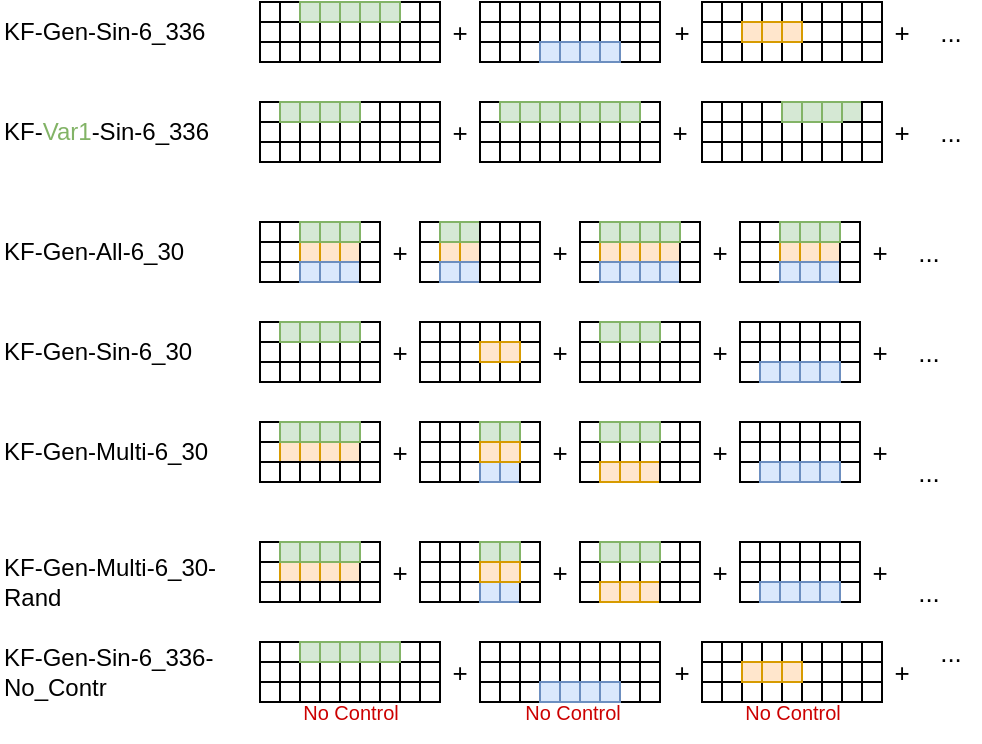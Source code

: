 <mxfile version="20.7.4" type="device"><diagram id="h54yYihf9o5XsCaglRMq" name="Page-1"><mxGraphModel dx="1420" dy="824" grid="1" gridSize="10" guides="1" tooltips="1" connect="1" arrows="1" fold="1" page="1" pageScale="1" pageWidth="1169" pageHeight="827" math="1" shadow="0"><root><mxCell id="0"/><mxCell id="1" parent="0"/><mxCell id="cWSJ4pj9HK4hJkb0R3oU-395" value="&lt;font style=&quot;font-size: 13px;&quot;&gt;+&lt;/font&gt;" style="rounded=0;whiteSpace=wrap;html=1;strokeColor=#FFFFFF;" parent="1" vertex="1"><mxGeometry x="521" y="160" width="20" height="30" as="geometry"/></mxCell><mxCell id="jSiSaJkxaxz66q98GcZZ-422" value="&lt;font style=&quot;font-size: 13px;&quot;&gt;+&lt;/font&gt;" style="rounded=0;whiteSpace=wrap;html=1;strokeColor=#FFFFFF;" parent="1" vertex="1"><mxGeometry x="521" y="210" width="20" height="30" as="geometry"/></mxCell><mxCell id="jSiSaJkxaxz66q98GcZZ-424" value="&lt;font style=&quot;font-size: 13px;&quot;&gt;+&lt;/font&gt;" style="rounded=0;whiteSpace=wrap;html=1;strokeColor=#FFFFFF;" parent="1" vertex="1"><mxGeometry x="510" y="270" width="20" height="30" as="geometry"/></mxCell><mxCell id="jSiSaJkxaxz66q98GcZZ-426" value="&lt;font style=&quot;font-size: 13px;&quot;&gt;+&lt;/font&gt;" style="rounded=0;whiteSpace=wrap;html=1;strokeColor=#FFFFFF;" parent="1" vertex="1"><mxGeometry x="510" y="320" width="20" height="30" as="geometry"/></mxCell><mxCell id="jSiSaJkxaxz66q98GcZZ-427" value="..." style="text;html=1;align=center;verticalAlign=middle;resizable=0;points=[];autosize=1;strokeColor=none;fillColor=none;fontSize=13;fontColor=#000000;" parent="1" vertex="1"><mxGeometry x="529" y="320" width="30" height="30" as="geometry"/></mxCell><mxCell id="jSiSaJkxaxz66q98GcZZ-326" value="&lt;font style=&quot;font-size: 13px;&quot;&gt;+&lt;/font&gt;" style="rounded=0;whiteSpace=wrap;html=1;strokeColor=#FFFFFF;" parent="1" vertex="1"><mxGeometry x="430" y="270" width="20" height="30" as="geometry"/></mxCell><mxCell id="jSiSaJkxaxz66q98GcZZ-325" value="&lt;font style=&quot;font-size: 13px;&quot;&gt;+&lt;/font&gt;" style="rounded=0;whiteSpace=wrap;html=1;strokeColor=#FFFFFF;" parent="1" vertex="1"><mxGeometry x="350" y="270" width="20" height="30" as="geometry"/></mxCell><mxCell id="jSiSaJkxaxz66q98GcZZ-324" value="&lt;font style=&quot;font-size: 13px;&quot;&gt;+&lt;/font&gt;" style="rounded=0;whiteSpace=wrap;html=1;strokeColor=#FFFFFF;" parent="1" vertex="1"><mxGeometry x="270" y="270" width="20" height="30" as="geometry"/></mxCell><mxCell id="jSiSaJkxaxz66q98GcZZ-255" value="&lt;font style=&quot;font-size: 13px;&quot;&gt;+&lt;/font&gt;" style="rounded=0;whiteSpace=wrap;html=1;strokeColor=#FFFFFF;" parent="1" vertex="1"><mxGeometry x="300" y="210" width="20" height="30" as="geometry"/></mxCell><mxCell id="jSiSaJkxaxz66q98GcZZ-254" value="&lt;font style=&quot;font-size: 13px;&quot;&gt;+&lt;/font&gt;" style="rounded=0;whiteSpace=wrap;html=1;strokeColor=#FFFFFF;" parent="1" vertex="1"><mxGeometry x="410" y="210" width="20" height="30" as="geometry"/></mxCell><mxCell id="jSiSaJkxaxz66q98GcZZ-252" value="&lt;font style=&quot;font-size: 13px;&quot;&gt;+&lt;/font&gt;" style="rounded=0;whiteSpace=wrap;html=1;strokeColor=#FFFFFF;" parent="1" vertex="1"><mxGeometry x="411" y="160" width="20" height="30" as="geometry"/></mxCell><mxCell id="jSiSaJkxaxz66q98GcZZ-251" value="&lt;font style=&quot;font-size: 13px;&quot;&gt;+&lt;/font&gt;" style="rounded=0;whiteSpace=wrap;html=1;strokeColor=#FFFFFF;" parent="1" vertex="1"><mxGeometry x="300" y="160" width="20" height="30" as="geometry"/></mxCell><mxCell id="jSiSaJkxaxz66q98GcZZ-1" value="" style="rounded=0;whiteSpace=wrap;html=1;" parent="1" vertex="1"><mxGeometry x="210" y="160" width="10" height="10" as="geometry"/></mxCell><mxCell id="jSiSaJkxaxz66q98GcZZ-2" value="" style="rounded=0;whiteSpace=wrap;html=1;" parent="1" vertex="1"><mxGeometry x="210" y="170" width="10" height="10" as="geometry"/></mxCell><mxCell id="jSiSaJkxaxz66q98GcZZ-3" value="" style="rounded=0;whiteSpace=wrap;html=1;" parent="1" vertex="1"><mxGeometry x="210" y="180" width="10" height="10" as="geometry"/></mxCell><mxCell id="jSiSaJkxaxz66q98GcZZ-4" value="" style="rounded=0;whiteSpace=wrap;html=1;" parent="1" vertex="1"><mxGeometry x="220" y="160" width="10" height="10" as="geometry"/></mxCell><mxCell id="jSiSaJkxaxz66q98GcZZ-5" value="" style="rounded=0;whiteSpace=wrap;html=1;" parent="1" vertex="1"><mxGeometry x="220" y="170" width="10" height="10" as="geometry"/></mxCell><mxCell id="jSiSaJkxaxz66q98GcZZ-6" value="" style="rounded=0;whiteSpace=wrap;html=1;" parent="1" vertex="1"><mxGeometry x="220" y="180" width="10" height="10" as="geometry"/></mxCell><mxCell id="jSiSaJkxaxz66q98GcZZ-8" value="" style="rounded=0;whiteSpace=wrap;html=1;" parent="1" vertex="1"><mxGeometry x="230" y="170" width="10" height="10" as="geometry"/></mxCell><mxCell id="jSiSaJkxaxz66q98GcZZ-9" value="" style="rounded=0;whiteSpace=wrap;html=1;" parent="1" vertex="1"><mxGeometry x="230" y="180" width="10" height="10" as="geometry"/></mxCell><mxCell id="jSiSaJkxaxz66q98GcZZ-11" value="" style="rounded=0;whiteSpace=wrap;html=1;" parent="1" vertex="1"><mxGeometry x="240" y="170" width="10" height="10" as="geometry"/></mxCell><mxCell id="jSiSaJkxaxz66q98GcZZ-12" value="" style="rounded=0;whiteSpace=wrap;html=1;" parent="1" vertex="1"><mxGeometry x="240" y="180" width="10" height="10" as="geometry"/></mxCell><mxCell id="jSiSaJkxaxz66q98GcZZ-14" value="" style="rounded=0;whiteSpace=wrap;html=1;" parent="1" vertex="1"><mxGeometry x="250" y="170" width="10" height="10" as="geometry"/></mxCell><mxCell id="jSiSaJkxaxz66q98GcZZ-15" value="" style="rounded=0;whiteSpace=wrap;html=1;" parent="1" vertex="1"><mxGeometry x="250" y="180" width="10" height="10" as="geometry"/></mxCell><mxCell id="jSiSaJkxaxz66q98GcZZ-16" value="" style="rounded=0;whiteSpace=wrap;html=1;" parent="1" vertex="1"><mxGeometry x="260" y="160" width="10" height="10" as="geometry"/></mxCell><mxCell id="jSiSaJkxaxz66q98GcZZ-17" value="" style="rounded=0;whiteSpace=wrap;html=1;" parent="1" vertex="1"><mxGeometry x="260" y="170" width="10" height="10" as="geometry"/></mxCell><mxCell id="jSiSaJkxaxz66q98GcZZ-18" value="" style="rounded=0;whiteSpace=wrap;html=1;" parent="1" vertex="1"><mxGeometry x="260" y="180" width="10" height="10" as="geometry"/></mxCell><mxCell id="jSiSaJkxaxz66q98GcZZ-39" value="" style="rounded=0;whiteSpace=wrap;html=1;" parent="1" vertex="1"><mxGeometry x="260" y="170" width="10" height="10" as="geometry"/></mxCell><mxCell id="jSiSaJkxaxz66q98GcZZ-40" value="" style="rounded=0;whiteSpace=wrap;html=1;" parent="1" vertex="1"><mxGeometry x="260" y="180" width="10" height="10" as="geometry"/></mxCell><mxCell id="jSiSaJkxaxz66q98GcZZ-42" value="" style="rounded=0;whiteSpace=wrap;html=1;" parent="1" vertex="1"><mxGeometry x="270" y="170" width="10" height="10" as="geometry"/></mxCell><mxCell id="jSiSaJkxaxz66q98GcZZ-43" value="" style="rounded=0;whiteSpace=wrap;html=1;" parent="1" vertex="1"><mxGeometry x="270" y="180" width="10" height="10" as="geometry"/></mxCell><mxCell id="jSiSaJkxaxz66q98GcZZ-44" value="" style="rounded=0;whiteSpace=wrap;html=1;" parent="1" vertex="1"><mxGeometry x="280" y="160" width="10" height="10" as="geometry"/></mxCell><mxCell id="jSiSaJkxaxz66q98GcZZ-45" value="" style="rounded=0;whiteSpace=wrap;html=1;" parent="1" vertex="1"><mxGeometry x="280" y="170" width="10" height="10" as="geometry"/></mxCell><mxCell id="jSiSaJkxaxz66q98GcZZ-46" value="" style="rounded=0;whiteSpace=wrap;html=1;" parent="1" vertex="1"><mxGeometry x="280" y="180" width="10" height="10" as="geometry"/></mxCell><mxCell id="jSiSaJkxaxz66q98GcZZ-47" value="" style="rounded=0;whiteSpace=wrap;html=1;" parent="1" vertex="1"><mxGeometry x="290" y="160" width="10" height="10" as="geometry"/></mxCell><mxCell id="jSiSaJkxaxz66q98GcZZ-48" value="" style="rounded=0;whiteSpace=wrap;html=1;" parent="1" vertex="1"><mxGeometry x="290" y="170" width="10" height="10" as="geometry"/></mxCell><mxCell id="jSiSaJkxaxz66q98GcZZ-49" value="" style="rounded=0;whiteSpace=wrap;html=1;" parent="1" vertex="1"><mxGeometry x="290" y="180" width="10" height="10" as="geometry"/></mxCell><mxCell id="jSiSaJkxaxz66q98GcZZ-86" value="" style="group" parent="1" vertex="1" connectable="0"><mxGeometry x="431" y="160" width="90" height="30" as="geometry"/></mxCell><mxCell id="jSiSaJkxaxz66q98GcZZ-56" value="" style="rounded=0;whiteSpace=wrap;html=1;" parent="jSiSaJkxaxz66q98GcZZ-86" vertex="1"><mxGeometry width="10" height="10" as="geometry"/></mxCell><mxCell id="jSiSaJkxaxz66q98GcZZ-57" value="" style="rounded=0;whiteSpace=wrap;html=1;" parent="jSiSaJkxaxz66q98GcZZ-86" vertex="1"><mxGeometry y="10" width="10" height="10" as="geometry"/></mxCell><mxCell id="jSiSaJkxaxz66q98GcZZ-58" value="" style="rounded=0;whiteSpace=wrap;html=1;" parent="jSiSaJkxaxz66q98GcZZ-86" vertex="1"><mxGeometry y="20" width="10" height="10" as="geometry"/></mxCell><mxCell id="jSiSaJkxaxz66q98GcZZ-59" value="" style="rounded=0;whiteSpace=wrap;html=1;" parent="jSiSaJkxaxz66q98GcZZ-86" vertex="1"><mxGeometry x="10" width="10" height="10" as="geometry"/></mxCell><mxCell id="jSiSaJkxaxz66q98GcZZ-60" value="" style="rounded=0;whiteSpace=wrap;html=1;" parent="jSiSaJkxaxz66q98GcZZ-86" vertex="1"><mxGeometry x="10" y="10" width="10" height="10" as="geometry"/></mxCell><mxCell id="jSiSaJkxaxz66q98GcZZ-61" value="" style="rounded=0;whiteSpace=wrap;html=1;" parent="jSiSaJkxaxz66q98GcZZ-86" vertex="1"><mxGeometry x="10" y="20" width="10" height="10" as="geometry"/></mxCell><mxCell id="jSiSaJkxaxz66q98GcZZ-62" value="" style="rounded=0;whiteSpace=wrap;html=1;" parent="jSiSaJkxaxz66q98GcZZ-86" vertex="1"><mxGeometry x="20" width="10" height="10" as="geometry"/></mxCell><mxCell id="jSiSaJkxaxz66q98GcZZ-64" value="" style="rounded=0;whiteSpace=wrap;html=1;" parent="jSiSaJkxaxz66q98GcZZ-86" vertex="1"><mxGeometry x="20" y="20" width="10" height="10" as="geometry"/></mxCell><mxCell id="jSiSaJkxaxz66q98GcZZ-65" value="" style="rounded=0;whiteSpace=wrap;html=1;" parent="jSiSaJkxaxz66q98GcZZ-86" vertex="1"><mxGeometry x="30" width="10" height="10" as="geometry"/></mxCell><mxCell id="jSiSaJkxaxz66q98GcZZ-67" value="" style="rounded=0;whiteSpace=wrap;html=1;" parent="jSiSaJkxaxz66q98GcZZ-86" vertex="1"><mxGeometry x="30" y="20" width="10" height="10" as="geometry"/></mxCell><mxCell id="jSiSaJkxaxz66q98GcZZ-68" value="" style="rounded=0;whiteSpace=wrap;html=1;" parent="jSiSaJkxaxz66q98GcZZ-86" vertex="1"><mxGeometry x="40" width="10" height="10" as="geometry"/></mxCell><mxCell id="jSiSaJkxaxz66q98GcZZ-70" value="" style="rounded=0;whiteSpace=wrap;html=1;" parent="jSiSaJkxaxz66q98GcZZ-86" vertex="1"><mxGeometry x="40" y="20" width="10" height="10" as="geometry"/></mxCell><mxCell id="jSiSaJkxaxz66q98GcZZ-71" value="" style="rounded=0;whiteSpace=wrap;html=1;" parent="jSiSaJkxaxz66q98GcZZ-86" vertex="1"><mxGeometry x="50" width="10" height="10" as="geometry"/></mxCell><mxCell id="jSiSaJkxaxz66q98GcZZ-72" value="" style="rounded=0;whiteSpace=wrap;html=1;" parent="jSiSaJkxaxz66q98GcZZ-86" vertex="1"><mxGeometry x="50" y="10" width="10" height="10" as="geometry"/></mxCell><mxCell id="jSiSaJkxaxz66q98GcZZ-73" value="" style="rounded=0;whiteSpace=wrap;html=1;" parent="jSiSaJkxaxz66q98GcZZ-86" vertex="1"><mxGeometry x="50" y="20" width="10" height="10" as="geometry"/></mxCell><mxCell id="jSiSaJkxaxz66q98GcZZ-74" value="" style="rounded=0;whiteSpace=wrap;html=1;" parent="jSiSaJkxaxz66q98GcZZ-86" vertex="1"><mxGeometry x="50" width="10" height="10" as="geometry"/></mxCell><mxCell id="jSiSaJkxaxz66q98GcZZ-76" value="" style="rounded=0;whiteSpace=wrap;html=1;" parent="jSiSaJkxaxz66q98GcZZ-86" vertex="1"><mxGeometry x="50" y="20" width="10" height="10" as="geometry"/></mxCell><mxCell id="jSiSaJkxaxz66q98GcZZ-77" value="" style="rounded=0;whiteSpace=wrap;html=1;" parent="jSiSaJkxaxz66q98GcZZ-86" vertex="1"><mxGeometry x="60" width="10" height="10" as="geometry"/></mxCell><mxCell id="jSiSaJkxaxz66q98GcZZ-79" value="" style="rounded=0;whiteSpace=wrap;html=1;" parent="jSiSaJkxaxz66q98GcZZ-86" vertex="1"><mxGeometry x="60" y="20" width="10" height="10" as="geometry"/></mxCell><mxCell id="jSiSaJkxaxz66q98GcZZ-80" value="" style="rounded=0;whiteSpace=wrap;html=1;" parent="jSiSaJkxaxz66q98GcZZ-86" vertex="1"><mxGeometry x="70" width="10" height="10" as="geometry"/></mxCell><mxCell id="jSiSaJkxaxz66q98GcZZ-81" value="" style="rounded=0;whiteSpace=wrap;html=1;" parent="jSiSaJkxaxz66q98GcZZ-86" vertex="1"><mxGeometry x="70" y="10" width="10" height="10" as="geometry"/></mxCell><mxCell id="jSiSaJkxaxz66q98GcZZ-82" value="" style="rounded=0;whiteSpace=wrap;html=1;" parent="jSiSaJkxaxz66q98GcZZ-86" vertex="1"><mxGeometry x="70" y="20" width="10" height="10" as="geometry"/></mxCell><mxCell id="jSiSaJkxaxz66q98GcZZ-83" value="" style="rounded=0;whiteSpace=wrap;html=1;" parent="jSiSaJkxaxz66q98GcZZ-86" vertex="1"><mxGeometry x="80" width="10" height="10" as="geometry"/></mxCell><mxCell id="jSiSaJkxaxz66q98GcZZ-84" value="" style="rounded=0;whiteSpace=wrap;html=1;" parent="jSiSaJkxaxz66q98GcZZ-86" vertex="1"><mxGeometry x="80" y="10" width="10" height="10" as="geometry"/></mxCell><mxCell id="jSiSaJkxaxz66q98GcZZ-85" value="" style="rounded=0;whiteSpace=wrap;html=1;" parent="jSiSaJkxaxz66q98GcZZ-86" vertex="1"><mxGeometry x="80" y="20" width="10" height="10" as="geometry"/></mxCell><mxCell id="jSiSaJkxaxz66q98GcZZ-63" value="" style="rounded=0;whiteSpace=wrap;html=1;fillColor=#ffe6cc;strokeColor=#d79b00;" parent="jSiSaJkxaxz66q98GcZZ-86" vertex="1"><mxGeometry x="20" y="10" width="10" height="10" as="geometry"/></mxCell><mxCell id="jSiSaJkxaxz66q98GcZZ-66" value="" style="rounded=0;whiteSpace=wrap;html=1;fillColor=#ffe6cc;strokeColor=#d79b00;" parent="jSiSaJkxaxz66q98GcZZ-86" vertex="1"><mxGeometry x="30" y="10" width="10" height="10" as="geometry"/></mxCell><mxCell id="jSiSaJkxaxz66q98GcZZ-69" value="" style="rounded=0;whiteSpace=wrap;html=1;fillColor=#ffe6cc;strokeColor=#d79b00;" parent="jSiSaJkxaxz66q98GcZZ-86" vertex="1"><mxGeometry x="40" y="10" width="10" height="10" as="geometry"/></mxCell><mxCell id="jSiSaJkxaxz66q98GcZZ-75" value="" style="rounded=0;whiteSpace=wrap;html=1;fillColor=none;strokeColor=none;verticalAlign=top;gradientColor=none;" parent="jSiSaJkxaxz66q98GcZZ-86" vertex="1"><mxGeometry x="50" y="10" width="10" height="10" as="geometry"/></mxCell><mxCell id="jSiSaJkxaxz66q98GcZZ-78" value="" style="rounded=0;whiteSpace=wrap;html=1;fillColor=none;strokeColor=none;verticalAlign=top;gradientColor=none;" parent="jSiSaJkxaxz66q98GcZZ-86" vertex="1"><mxGeometry x="60" y="10" width="10" height="10" as="geometry"/></mxCell><mxCell id="jSiSaJkxaxz66q98GcZZ-88" value="" style="group" parent="1" vertex="1" connectable="0"><mxGeometry x="210" y="210" width="90" height="30" as="geometry"/></mxCell><mxCell id="jSiSaJkxaxz66q98GcZZ-89" value="" style="rounded=0;whiteSpace=wrap;html=1;" parent="jSiSaJkxaxz66q98GcZZ-88" vertex="1"><mxGeometry width="10" height="10" as="geometry"/></mxCell><mxCell id="jSiSaJkxaxz66q98GcZZ-90" value="" style="rounded=0;whiteSpace=wrap;html=1;" parent="jSiSaJkxaxz66q98GcZZ-88" vertex="1"><mxGeometry y="10" width="10" height="10" as="geometry"/></mxCell><mxCell id="jSiSaJkxaxz66q98GcZZ-91" value="" style="rounded=0;whiteSpace=wrap;html=1;" parent="jSiSaJkxaxz66q98GcZZ-88" vertex="1"><mxGeometry y="20" width="10" height="10" as="geometry"/></mxCell><mxCell id="jSiSaJkxaxz66q98GcZZ-93" value="" style="rounded=0;whiteSpace=wrap;html=1;" parent="jSiSaJkxaxz66q98GcZZ-88" vertex="1"><mxGeometry x="10" y="10" width="10" height="10" as="geometry"/></mxCell><mxCell id="jSiSaJkxaxz66q98GcZZ-94" value="" style="rounded=0;whiteSpace=wrap;html=1;" parent="jSiSaJkxaxz66q98GcZZ-88" vertex="1"><mxGeometry x="10" y="20" width="10" height="10" as="geometry"/></mxCell><mxCell id="jSiSaJkxaxz66q98GcZZ-96" value="" style="rounded=0;whiteSpace=wrap;html=1;" parent="jSiSaJkxaxz66q98GcZZ-88" vertex="1"><mxGeometry x="20" y="10" width="10" height="10" as="geometry"/></mxCell><mxCell id="jSiSaJkxaxz66q98GcZZ-97" value="" style="rounded=0;whiteSpace=wrap;html=1;" parent="jSiSaJkxaxz66q98GcZZ-88" vertex="1"><mxGeometry x="20" y="20" width="10" height="10" as="geometry"/></mxCell><mxCell id="jSiSaJkxaxz66q98GcZZ-99" value="" style="rounded=0;whiteSpace=wrap;html=1;" parent="jSiSaJkxaxz66q98GcZZ-88" vertex="1"><mxGeometry x="30" y="10" width="10" height="10" as="geometry"/></mxCell><mxCell id="jSiSaJkxaxz66q98GcZZ-100" value="" style="rounded=0;whiteSpace=wrap;html=1;" parent="jSiSaJkxaxz66q98GcZZ-88" vertex="1"><mxGeometry x="30" y="20" width="10" height="10" as="geometry"/></mxCell><mxCell id="jSiSaJkxaxz66q98GcZZ-102" value="" style="rounded=0;whiteSpace=wrap;html=1;" parent="jSiSaJkxaxz66q98GcZZ-88" vertex="1"><mxGeometry x="40" y="10" width="10" height="10" as="geometry"/></mxCell><mxCell id="jSiSaJkxaxz66q98GcZZ-103" value="" style="rounded=0;whiteSpace=wrap;html=1;" parent="jSiSaJkxaxz66q98GcZZ-88" vertex="1"><mxGeometry x="40" y="20" width="10" height="10" as="geometry"/></mxCell><mxCell id="jSiSaJkxaxz66q98GcZZ-104" value="" style="rounded=0;whiteSpace=wrap;html=1;" parent="jSiSaJkxaxz66q98GcZZ-88" vertex="1"><mxGeometry x="50" width="10" height="10" as="geometry"/></mxCell><mxCell id="jSiSaJkxaxz66q98GcZZ-105" value="" style="rounded=0;whiteSpace=wrap;html=1;" parent="jSiSaJkxaxz66q98GcZZ-88" vertex="1"><mxGeometry x="50" y="10" width="10" height="10" as="geometry"/></mxCell><mxCell id="jSiSaJkxaxz66q98GcZZ-106" value="" style="rounded=0;whiteSpace=wrap;html=1;" parent="jSiSaJkxaxz66q98GcZZ-88" vertex="1"><mxGeometry x="50" y="20" width="10" height="10" as="geometry"/></mxCell><mxCell id="jSiSaJkxaxz66q98GcZZ-108" value="" style="rounded=0;whiteSpace=wrap;html=1;" parent="jSiSaJkxaxz66q98GcZZ-88" vertex="1"><mxGeometry x="50" y="10" width="10" height="10" as="geometry"/></mxCell><mxCell id="jSiSaJkxaxz66q98GcZZ-109" value="" style="rounded=0;whiteSpace=wrap;html=1;" parent="jSiSaJkxaxz66q98GcZZ-88" vertex="1"><mxGeometry x="50" y="20" width="10" height="10" as="geometry"/></mxCell><mxCell id="jSiSaJkxaxz66q98GcZZ-111" value="" style="rounded=0;whiteSpace=wrap;html=1;" parent="jSiSaJkxaxz66q98GcZZ-88" vertex="1"><mxGeometry x="60" y="10" width="10" height="10" as="geometry"/></mxCell><mxCell id="jSiSaJkxaxz66q98GcZZ-112" value="" style="rounded=0;whiteSpace=wrap;html=1;" parent="jSiSaJkxaxz66q98GcZZ-88" vertex="1"><mxGeometry x="60" y="20" width="10" height="10" as="geometry"/></mxCell><mxCell id="jSiSaJkxaxz66q98GcZZ-113" value="" style="rounded=0;whiteSpace=wrap;html=1;" parent="jSiSaJkxaxz66q98GcZZ-88" vertex="1"><mxGeometry x="70" width="10" height="10" as="geometry"/></mxCell><mxCell id="jSiSaJkxaxz66q98GcZZ-114" value="" style="rounded=0;whiteSpace=wrap;html=1;" parent="jSiSaJkxaxz66q98GcZZ-88" vertex="1"><mxGeometry x="70" y="10" width="10" height="10" as="geometry"/></mxCell><mxCell id="jSiSaJkxaxz66q98GcZZ-115" value="" style="rounded=0;whiteSpace=wrap;html=1;" parent="jSiSaJkxaxz66q98GcZZ-88" vertex="1"><mxGeometry x="70" y="20" width="10" height="10" as="geometry"/></mxCell><mxCell id="jSiSaJkxaxz66q98GcZZ-116" value="" style="rounded=0;whiteSpace=wrap;html=1;" parent="jSiSaJkxaxz66q98GcZZ-88" vertex="1"><mxGeometry x="80" width="10" height="10" as="geometry"/></mxCell><mxCell id="jSiSaJkxaxz66q98GcZZ-117" value="" style="rounded=0;whiteSpace=wrap;html=1;" parent="jSiSaJkxaxz66q98GcZZ-88" vertex="1"><mxGeometry x="80" y="10" width="10" height="10" as="geometry"/></mxCell><mxCell id="jSiSaJkxaxz66q98GcZZ-118" value="" style="rounded=0;whiteSpace=wrap;html=1;" parent="jSiSaJkxaxz66q98GcZZ-88" vertex="1"><mxGeometry x="80" y="20" width="10" height="10" as="geometry"/></mxCell><mxCell id="jSiSaJkxaxz66q98GcZZ-107" value="" style="rounded=0;whiteSpace=wrap;html=1;" parent="jSiSaJkxaxz66q98GcZZ-88" vertex="1"><mxGeometry x="50" width="10" height="10" as="geometry"/></mxCell><mxCell id="jSiSaJkxaxz66q98GcZZ-110" value="" style="rounded=0;whiteSpace=wrap;html=1;" parent="jSiSaJkxaxz66q98GcZZ-88" vertex="1"><mxGeometry x="60" width="10" height="10" as="geometry"/></mxCell><mxCell id="jSiSaJkxaxz66q98GcZZ-92" value="" style="rounded=0;whiteSpace=wrap;html=1;fillColor=#d5e8d4;strokeColor=#82b366;" parent="jSiSaJkxaxz66q98GcZZ-88" vertex="1"><mxGeometry x="10" width="10" height="10" as="geometry"/></mxCell><mxCell id="jSiSaJkxaxz66q98GcZZ-95" value="" style="rounded=0;whiteSpace=wrap;html=1;fillColor=#d5e8d4;strokeColor=#82b366;" parent="jSiSaJkxaxz66q98GcZZ-88" vertex="1"><mxGeometry x="20" width="10" height="10" as="geometry"/></mxCell><mxCell id="jSiSaJkxaxz66q98GcZZ-98" value="" style="rounded=0;whiteSpace=wrap;html=1;fillColor=#d5e8d4;strokeColor=#82b366;" parent="jSiSaJkxaxz66q98GcZZ-88" vertex="1"><mxGeometry x="30" width="10" height="10" as="geometry"/></mxCell><mxCell id="jSiSaJkxaxz66q98GcZZ-101" value="" style="rounded=0;whiteSpace=wrap;html=1;fillColor=#d5e8d4;strokeColor=#82b366;" parent="jSiSaJkxaxz66q98GcZZ-88" vertex="1"><mxGeometry x="40" width="10" height="10" as="geometry"/></mxCell><mxCell id="jSiSaJkxaxz66q98GcZZ-119" value="" style="group" parent="1" vertex="1" connectable="0"><mxGeometry x="320" y="210" width="90" height="30" as="geometry"/></mxCell><mxCell id="jSiSaJkxaxz66q98GcZZ-120" value="" style="rounded=0;whiteSpace=wrap;html=1;" parent="jSiSaJkxaxz66q98GcZZ-119" vertex="1"><mxGeometry width="10" height="10" as="geometry"/></mxCell><mxCell id="jSiSaJkxaxz66q98GcZZ-121" value="" style="rounded=0;whiteSpace=wrap;html=1;" parent="jSiSaJkxaxz66q98GcZZ-119" vertex="1"><mxGeometry y="10" width="10" height="10" as="geometry"/></mxCell><mxCell id="jSiSaJkxaxz66q98GcZZ-122" value="" style="rounded=0;whiteSpace=wrap;html=1;" parent="jSiSaJkxaxz66q98GcZZ-119" vertex="1"><mxGeometry y="20" width="10" height="10" as="geometry"/></mxCell><mxCell id="jSiSaJkxaxz66q98GcZZ-124" value="" style="rounded=0;whiteSpace=wrap;html=1;" parent="jSiSaJkxaxz66q98GcZZ-119" vertex="1"><mxGeometry x="10" y="10" width="10" height="10" as="geometry"/></mxCell><mxCell id="jSiSaJkxaxz66q98GcZZ-125" value="" style="rounded=0;whiteSpace=wrap;html=1;" parent="jSiSaJkxaxz66q98GcZZ-119" vertex="1"><mxGeometry x="10" y="20" width="10" height="10" as="geometry"/></mxCell><mxCell id="jSiSaJkxaxz66q98GcZZ-127" value="" style="rounded=0;whiteSpace=wrap;html=1;" parent="jSiSaJkxaxz66q98GcZZ-119" vertex="1"><mxGeometry x="20" y="10" width="10" height="10" as="geometry"/></mxCell><mxCell id="jSiSaJkxaxz66q98GcZZ-128" value="" style="rounded=0;whiteSpace=wrap;html=1;" parent="jSiSaJkxaxz66q98GcZZ-119" vertex="1"><mxGeometry x="20" y="20" width="10" height="10" as="geometry"/></mxCell><mxCell id="jSiSaJkxaxz66q98GcZZ-130" value="" style="rounded=0;whiteSpace=wrap;html=1;" parent="jSiSaJkxaxz66q98GcZZ-119" vertex="1"><mxGeometry x="30" y="10" width="10" height="10" as="geometry"/></mxCell><mxCell id="jSiSaJkxaxz66q98GcZZ-131" value="" style="rounded=0;whiteSpace=wrap;html=1;" parent="jSiSaJkxaxz66q98GcZZ-119" vertex="1"><mxGeometry x="30" y="20" width="10" height="10" as="geometry"/></mxCell><mxCell id="jSiSaJkxaxz66q98GcZZ-133" value="" style="rounded=0;whiteSpace=wrap;html=1;" parent="jSiSaJkxaxz66q98GcZZ-119" vertex="1"><mxGeometry x="40" y="10" width="10" height="10" as="geometry"/></mxCell><mxCell id="jSiSaJkxaxz66q98GcZZ-134" value="" style="rounded=0;whiteSpace=wrap;html=1;" parent="jSiSaJkxaxz66q98GcZZ-119" vertex="1"><mxGeometry x="40" y="20" width="10" height="10" as="geometry"/></mxCell><mxCell id="jSiSaJkxaxz66q98GcZZ-135" value="" style="rounded=0;whiteSpace=wrap;html=1;" parent="jSiSaJkxaxz66q98GcZZ-119" vertex="1"><mxGeometry x="50" width="10" height="10" as="geometry"/></mxCell><mxCell id="jSiSaJkxaxz66q98GcZZ-136" value="" style="rounded=0;whiteSpace=wrap;html=1;" parent="jSiSaJkxaxz66q98GcZZ-119" vertex="1"><mxGeometry x="50" y="10" width="10" height="10" as="geometry"/></mxCell><mxCell id="jSiSaJkxaxz66q98GcZZ-137" value="" style="rounded=0;whiteSpace=wrap;html=1;" parent="jSiSaJkxaxz66q98GcZZ-119" vertex="1"><mxGeometry x="50" y="20" width="10" height="10" as="geometry"/></mxCell><mxCell id="jSiSaJkxaxz66q98GcZZ-139" value="" style="rounded=0;whiteSpace=wrap;html=1;" parent="jSiSaJkxaxz66q98GcZZ-119" vertex="1"><mxGeometry x="50" y="10" width="10" height="10" as="geometry"/></mxCell><mxCell id="jSiSaJkxaxz66q98GcZZ-140" value="" style="rounded=0;whiteSpace=wrap;html=1;" parent="jSiSaJkxaxz66q98GcZZ-119" vertex="1"><mxGeometry x="50" y="20" width="10" height="10" as="geometry"/></mxCell><mxCell id="jSiSaJkxaxz66q98GcZZ-142" value="" style="rounded=0;whiteSpace=wrap;html=1;" parent="jSiSaJkxaxz66q98GcZZ-119" vertex="1"><mxGeometry x="60" y="10" width="10" height="10" as="geometry"/></mxCell><mxCell id="jSiSaJkxaxz66q98GcZZ-143" value="" style="rounded=0;whiteSpace=wrap;html=1;" parent="jSiSaJkxaxz66q98GcZZ-119" vertex="1"><mxGeometry x="60" y="20" width="10" height="10" as="geometry"/></mxCell><mxCell id="jSiSaJkxaxz66q98GcZZ-145" value="" style="rounded=0;whiteSpace=wrap;html=1;" parent="jSiSaJkxaxz66q98GcZZ-119" vertex="1"><mxGeometry x="70" y="10" width="10" height="10" as="geometry"/></mxCell><mxCell id="jSiSaJkxaxz66q98GcZZ-146" value="" style="rounded=0;whiteSpace=wrap;html=1;" parent="jSiSaJkxaxz66q98GcZZ-119" vertex="1"><mxGeometry x="70" y="20" width="10" height="10" as="geometry"/></mxCell><mxCell id="jSiSaJkxaxz66q98GcZZ-147" value="" style="rounded=0;whiteSpace=wrap;html=1;" parent="jSiSaJkxaxz66q98GcZZ-119" vertex="1"><mxGeometry x="80" width="10" height="10" as="geometry"/></mxCell><mxCell id="jSiSaJkxaxz66q98GcZZ-148" value="" style="rounded=0;whiteSpace=wrap;html=1;" parent="jSiSaJkxaxz66q98GcZZ-119" vertex="1"><mxGeometry x="80" y="10" width="10" height="10" as="geometry"/></mxCell><mxCell id="jSiSaJkxaxz66q98GcZZ-149" value="" style="rounded=0;whiteSpace=wrap;html=1;" parent="jSiSaJkxaxz66q98GcZZ-119" vertex="1"><mxGeometry x="80" y="20" width="10" height="10" as="geometry"/></mxCell><mxCell id="jSiSaJkxaxz66q98GcZZ-123" value="" style="rounded=0;whiteSpace=wrap;html=1;fillColor=#d5e8d4;strokeColor=#82b366;" parent="jSiSaJkxaxz66q98GcZZ-119" vertex="1"><mxGeometry x="10" width="10" height="10" as="geometry"/></mxCell><mxCell id="jSiSaJkxaxz66q98GcZZ-126" value="" style="rounded=0;whiteSpace=wrap;html=1;fillColor=#d5e8d4;strokeColor=#82b366;" parent="jSiSaJkxaxz66q98GcZZ-119" vertex="1"><mxGeometry x="20" width="10" height="10" as="geometry"/></mxCell><mxCell id="jSiSaJkxaxz66q98GcZZ-129" value="" style="rounded=0;whiteSpace=wrap;html=1;fillColor=#d5e8d4;strokeColor=#82b366;" parent="jSiSaJkxaxz66q98GcZZ-119" vertex="1"><mxGeometry x="30" width="10" height="10" as="geometry"/></mxCell><mxCell id="jSiSaJkxaxz66q98GcZZ-132" value="" style="rounded=0;whiteSpace=wrap;html=1;fillColor=#d5e8d4;strokeColor=#82B366;" parent="jSiSaJkxaxz66q98GcZZ-119" vertex="1"><mxGeometry x="40" width="10" height="10" as="geometry"/></mxCell><mxCell id="jSiSaJkxaxz66q98GcZZ-138" value="" style="rounded=0;whiteSpace=wrap;html=1;fillColor=#d5e8d4;strokeColor=#82b366;" parent="jSiSaJkxaxz66q98GcZZ-119" vertex="1"><mxGeometry x="50" width="10" height="10" as="geometry"/></mxCell><mxCell id="jSiSaJkxaxz66q98GcZZ-141" value="" style="rounded=0;whiteSpace=wrap;html=1;fillColor=#d5e8d4;strokeColor=#82b366;" parent="jSiSaJkxaxz66q98GcZZ-119" vertex="1"><mxGeometry x="60" width="10" height="10" as="geometry"/></mxCell><mxCell id="jSiSaJkxaxz66q98GcZZ-144" value="" style="rounded=0;whiteSpace=wrap;html=1;fillColor=#d5e8d4;strokeColor=#82b366;" parent="jSiSaJkxaxz66q98GcZZ-119" vertex="1"><mxGeometry x="70" width="10" height="10" as="geometry"/></mxCell><mxCell id="jSiSaJkxaxz66q98GcZZ-150" value="" style="group" parent="1" vertex="1" connectable="0"><mxGeometry x="320" y="160" width="90" height="30" as="geometry"/></mxCell><mxCell id="jSiSaJkxaxz66q98GcZZ-151" value="" style="rounded=0;whiteSpace=wrap;html=1;" parent="jSiSaJkxaxz66q98GcZZ-150" vertex="1"><mxGeometry width="10" height="10" as="geometry"/></mxCell><mxCell id="jSiSaJkxaxz66q98GcZZ-152" value="" style="rounded=0;whiteSpace=wrap;html=1;" parent="jSiSaJkxaxz66q98GcZZ-150" vertex="1"><mxGeometry y="10" width="10" height="10" as="geometry"/></mxCell><mxCell id="jSiSaJkxaxz66q98GcZZ-153" value="" style="rounded=0;whiteSpace=wrap;html=1;" parent="jSiSaJkxaxz66q98GcZZ-150" vertex="1"><mxGeometry y="20" width="10" height="10" as="geometry"/></mxCell><mxCell id="jSiSaJkxaxz66q98GcZZ-154" value="" style="rounded=0;whiteSpace=wrap;html=1;" parent="jSiSaJkxaxz66q98GcZZ-150" vertex="1"><mxGeometry x="10" width="10" height="10" as="geometry"/></mxCell><mxCell id="jSiSaJkxaxz66q98GcZZ-155" value="" style="rounded=0;whiteSpace=wrap;html=1;" parent="jSiSaJkxaxz66q98GcZZ-150" vertex="1"><mxGeometry x="10" y="10" width="10" height="10" as="geometry"/></mxCell><mxCell id="jSiSaJkxaxz66q98GcZZ-156" value="" style="rounded=0;whiteSpace=wrap;html=1;" parent="jSiSaJkxaxz66q98GcZZ-150" vertex="1"><mxGeometry x="10" y="20" width="10" height="10" as="geometry"/></mxCell><mxCell id="jSiSaJkxaxz66q98GcZZ-157" value="" style="rounded=0;whiteSpace=wrap;html=1;" parent="jSiSaJkxaxz66q98GcZZ-150" vertex="1"><mxGeometry x="20" width="10" height="10" as="geometry"/></mxCell><mxCell id="jSiSaJkxaxz66q98GcZZ-158" value="" style="rounded=0;whiteSpace=wrap;html=1;" parent="jSiSaJkxaxz66q98GcZZ-150" vertex="1"><mxGeometry x="20" y="10" width="10" height="10" as="geometry"/></mxCell><mxCell id="jSiSaJkxaxz66q98GcZZ-159" value="" style="rounded=0;whiteSpace=wrap;html=1;fillColor=none;strokeColor=none;verticalAlign=top;gradientColor=none;" parent="jSiSaJkxaxz66q98GcZZ-150" vertex="1"><mxGeometry x="20" y="20" width="10" height="10" as="geometry"/></mxCell><mxCell id="jSiSaJkxaxz66q98GcZZ-160" value="" style="rounded=0;whiteSpace=wrap;html=1;" parent="jSiSaJkxaxz66q98GcZZ-150" vertex="1"><mxGeometry x="30" width="10" height="10" as="geometry"/></mxCell><mxCell id="jSiSaJkxaxz66q98GcZZ-161" value="" style="rounded=0;whiteSpace=wrap;html=1;" parent="jSiSaJkxaxz66q98GcZZ-150" vertex="1"><mxGeometry x="30" y="10" width="10" height="10" as="geometry"/></mxCell><mxCell id="jSiSaJkxaxz66q98GcZZ-163" value="" style="rounded=0;whiteSpace=wrap;html=1;" parent="jSiSaJkxaxz66q98GcZZ-150" vertex="1"><mxGeometry x="40" width="10" height="10" as="geometry"/></mxCell><mxCell id="jSiSaJkxaxz66q98GcZZ-164" value="" style="rounded=0;whiteSpace=wrap;html=1;" parent="jSiSaJkxaxz66q98GcZZ-150" vertex="1"><mxGeometry x="40" y="10" width="10" height="10" as="geometry"/></mxCell><mxCell id="jSiSaJkxaxz66q98GcZZ-166" value="" style="rounded=0;whiteSpace=wrap;html=1;" parent="jSiSaJkxaxz66q98GcZZ-150" vertex="1"><mxGeometry x="50" width="10" height="10" as="geometry"/></mxCell><mxCell id="jSiSaJkxaxz66q98GcZZ-167" value="" style="rounded=0;whiteSpace=wrap;html=1;" parent="jSiSaJkxaxz66q98GcZZ-150" vertex="1"><mxGeometry x="50" y="10" width="10" height="10" as="geometry"/></mxCell><mxCell id="jSiSaJkxaxz66q98GcZZ-168" value="" style="rounded=0;whiteSpace=wrap;html=1;" parent="jSiSaJkxaxz66q98GcZZ-150" vertex="1"><mxGeometry x="50" y="20" width="10" height="10" as="geometry"/></mxCell><mxCell id="jSiSaJkxaxz66q98GcZZ-169" value="" style="rounded=0;whiteSpace=wrap;html=1;" parent="jSiSaJkxaxz66q98GcZZ-150" vertex="1"><mxGeometry x="50" width="10" height="10" as="geometry"/></mxCell><mxCell id="jSiSaJkxaxz66q98GcZZ-170" value="" style="rounded=0;whiteSpace=wrap;html=1;" parent="jSiSaJkxaxz66q98GcZZ-150" vertex="1"><mxGeometry x="50" y="10" width="10" height="10" as="geometry"/></mxCell><mxCell id="jSiSaJkxaxz66q98GcZZ-172" value="" style="rounded=0;whiteSpace=wrap;html=1;" parent="jSiSaJkxaxz66q98GcZZ-150" vertex="1"><mxGeometry x="60" width="10" height="10" as="geometry"/></mxCell><mxCell id="jSiSaJkxaxz66q98GcZZ-173" value="" style="rounded=0;whiteSpace=wrap;html=1;" parent="jSiSaJkxaxz66q98GcZZ-150" vertex="1"><mxGeometry x="60" y="10" width="10" height="10" as="geometry"/></mxCell><mxCell id="jSiSaJkxaxz66q98GcZZ-175" value="" style="rounded=0;whiteSpace=wrap;html=1;" parent="jSiSaJkxaxz66q98GcZZ-150" vertex="1"><mxGeometry x="70" width="10" height="10" as="geometry"/></mxCell><mxCell id="jSiSaJkxaxz66q98GcZZ-176" value="" style="rounded=0;whiteSpace=wrap;html=1;" parent="jSiSaJkxaxz66q98GcZZ-150" vertex="1"><mxGeometry x="70" y="10" width="10" height="10" as="geometry"/></mxCell><mxCell id="jSiSaJkxaxz66q98GcZZ-177" value="" style="rounded=0;whiteSpace=wrap;html=1;" parent="jSiSaJkxaxz66q98GcZZ-150" vertex="1"><mxGeometry x="70" y="20" width="10" height="10" as="geometry"/></mxCell><mxCell id="jSiSaJkxaxz66q98GcZZ-178" value="" style="rounded=0;whiteSpace=wrap;html=1;" parent="jSiSaJkxaxz66q98GcZZ-150" vertex="1"><mxGeometry x="80" width="10" height="10" as="geometry"/></mxCell><mxCell id="jSiSaJkxaxz66q98GcZZ-179" value="" style="rounded=0;whiteSpace=wrap;html=1;" parent="jSiSaJkxaxz66q98GcZZ-150" vertex="1"><mxGeometry x="80" y="10" width="10" height="10" as="geometry"/></mxCell><mxCell id="jSiSaJkxaxz66q98GcZZ-180" value="" style="rounded=0;whiteSpace=wrap;html=1;" parent="jSiSaJkxaxz66q98GcZZ-150" vertex="1"><mxGeometry x="80" y="20" width="10" height="10" as="geometry"/></mxCell><mxCell id="jSiSaJkxaxz66q98GcZZ-182" value="" style="rounded=0;whiteSpace=wrap;html=1;" parent="jSiSaJkxaxz66q98GcZZ-150" vertex="1"><mxGeometry x="20" y="20" width="10" height="10" as="geometry"/></mxCell><mxCell id="jSiSaJkxaxz66q98GcZZ-162" value="" style="rounded=0;whiteSpace=wrap;html=1;fillColor=#dae8fc;strokeColor=#6c8ebf;" parent="jSiSaJkxaxz66q98GcZZ-150" vertex="1"><mxGeometry x="30" y="20" width="10" height="10" as="geometry"/></mxCell><mxCell id="jSiSaJkxaxz66q98GcZZ-165" value="" style="rounded=0;whiteSpace=wrap;html=1;fillColor=#dae8fc;strokeColor=#6c8ebf;" parent="jSiSaJkxaxz66q98GcZZ-150" vertex="1"><mxGeometry x="40" y="20" width="10" height="10" as="geometry"/></mxCell><mxCell id="jSiSaJkxaxz66q98GcZZ-171" value="" style="rounded=0;whiteSpace=wrap;html=1;fillColor=#dae8fc;strokeColor=#6c8ebf;" parent="jSiSaJkxaxz66q98GcZZ-150" vertex="1"><mxGeometry x="50" y="20" width="10" height="10" as="geometry"/></mxCell><mxCell id="jSiSaJkxaxz66q98GcZZ-174" value="" style="rounded=0;whiteSpace=wrap;html=1;fillColor=#dae8fc;strokeColor=#6c8ebf;" parent="jSiSaJkxaxz66q98GcZZ-150" vertex="1"><mxGeometry x="60" y="20" width="10" height="10" as="geometry"/></mxCell><mxCell id="jSiSaJkxaxz66q98GcZZ-7" value="" style="rounded=0;whiteSpace=wrap;html=1;fillColor=#d5e8d4;strokeColor=#82b366;" parent="1" vertex="1"><mxGeometry x="230" y="160" width="10" height="10" as="geometry"/></mxCell><mxCell id="jSiSaJkxaxz66q98GcZZ-10" value="" style="rounded=0;whiteSpace=wrap;html=1;fillColor=#d5e8d4;strokeColor=#82b366;" parent="1" vertex="1"><mxGeometry x="240" y="160" width="10" height="10" as="geometry"/></mxCell><mxCell id="jSiSaJkxaxz66q98GcZZ-13" value="" style="rounded=0;whiteSpace=wrap;html=1;fillColor=#d5e8d4;strokeColor=#82b366;" parent="1" vertex="1"><mxGeometry x="250" y="160" width="10" height="10" as="geometry"/></mxCell><mxCell id="jSiSaJkxaxz66q98GcZZ-38" value="" style="rounded=0;whiteSpace=wrap;html=1;fillColor=#d5e8d4;strokeColor=#82b366;" parent="1" vertex="1"><mxGeometry x="260" y="160" width="10" height="10" as="geometry"/></mxCell><mxCell id="jSiSaJkxaxz66q98GcZZ-41" value="" style="rounded=0;whiteSpace=wrap;html=1;fillColor=#d5e8d4;strokeColor=#82b366;" parent="1" vertex="1"><mxGeometry x="270" y="160" width="10" height="10" as="geometry"/></mxCell><mxCell id="jSiSaJkxaxz66q98GcZZ-184" value="" style="group" parent="1" vertex="1" connectable="0"><mxGeometry x="431" y="210" width="90" height="30" as="geometry"/></mxCell><mxCell id="jSiSaJkxaxz66q98GcZZ-185" value="" style="rounded=0;whiteSpace=wrap;html=1;" parent="jSiSaJkxaxz66q98GcZZ-184" vertex="1"><mxGeometry width="10" height="10" as="geometry"/></mxCell><mxCell id="jSiSaJkxaxz66q98GcZZ-186" value="" style="rounded=0;whiteSpace=wrap;html=1;" parent="jSiSaJkxaxz66q98GcZZ-184" vertex="1"><mxGeometry y="10" width="10" height="10" as="geometry"/></mxCell><mxCell id="jSiSaJkxaxz66q98GcZZ-187" value="" style="rounded=0;whiteSpace=wrap;html=1;" parent="jSiSaJkxaxz66q98GcZZ-184" vertex="1"><mxGeometry y="20" width="10" height="10" as="geometry"/></mxCell><mxCell id="jSiSaJkxaxz66q98GcZZ-188" value="" style="rounded=0;whiteSpace=wrap;html=1;" parent="jSiSaJkxaxz66q98GcZZ-184" vertex="1"><mxGeometry x="10" y="10" width="10" height="10" as="geometry"/></mxCell><mxCell id="jSiSaJkxaxz66q98GcZZ-189" value="" style="rounded=0;whiteSpace=wrap;html=1;" parent="jSiSaJkxaxz66q98GcZZ-184" vertex="1"><mxGeometry x="10" y="20" width="10" height="10" as="geometry"/></mxCell><mxCell id="jSiSaJkxaxz66q98GcZZ-190" value="" style="rounded=0;whiteSpace=wrap;html=1;" parent="jSiSaJkxaxz66q98GcZZ-184" vertex="1"><mxGeometry x="20" y="10" width="10" height="10" as="geometry"/></mxCell><mxCell id="jSiSaJkxaxz66q98GcZZ-191" value="" style="rounded=0;whiteSpace=wrap;html=1;" parent="jSiSaJkxaxz66q98GcZZ-184" vertex="1"><mxGeometry x="20" y="20" width="10" height="10" as="geometry"/></mxCell><mxCell id="jSiSaJkxaxz66q98GcZZ-192" value="" style="rounded=0;whiteSpace=wrap;html=1;" parent="jSiSaJkxaxz66q98GcZZ-184" vertex="1"><mxGeometry x="30" y="10" width="10" height="10" as="geometry"/></mxCell><mxCell id="jSiSaJkxaxz66q98GcZZ-193" value="" style="rounded=0;whiteSpace=wrap;html=1;" parent="jSiSaJkxaxz66q98GcZZ-184" vertex="1"><mxGeometry x="30" y="20" width="10" height="10" as="geometry"/></mxCell><mxCell id="jSiSaJkxaxz66q98GcZZ-194" value="" style="rounded=0;whiteSpace=wrap;html=1;" parent="jSiSaJkxaxz66q98GcZZ-184" vertex="1"><mxGeometry x="40" y="10" width="10" height="10" as="geometry"/></mxCell><mxCell id="jSiSaJkxaxz66q98GcZZ-195" value="" style="rounded=0;whiteSpace=wrap;html=1;" parent="jSiSaJkxaxz66q98GcZZ-184" vertex="1"><mxGeometry x="40" y="20" width="10" height="10" as="geometry"/></mxCell><mxCell id="jSiSaJkxaxz66q98GcZZ-196" value="" style="rounded=0;whiteSpace=wrap;html=1;" parent="jSiSaJkxaxz66q98GcZZ-184" vertex="1"><mxGeometry x="50" width="10" height="10" as="geometry"/></mxCell><mxCell id="jSiSaJkxaxz66q98GcZZ-197" value="" style="rounded=0;whiteSpace=wrap;html=1;" parent="jSiSaJkxaxz66q98GcZZ-184" vertex="1"><mxGeometry x="50" y="10" width="10" height="10" as="geometry"/></mxCell><mxCell id="jSiSaJkxaxz66q98GcZZ-198" value="" style="rounded=0;whiteSpace=wrap;html=1;" parent="jSiSaJkxaxz66q98GcZZ-184" vertex="1"><mxGeometry x="50" y="20" width="10" height="10" as="geometry"/></mxCell><mxCell id="jSiSaJkxaxz66q98GcZZ-199" value="" style="rounded=0;whiteSpace=wrap;html=1;" parent="jSiSaJkxaxz66q98GcZZ-184" vertex="1"><mxGeometry x="50" y="10" width="10" height="10" as="geometry"/></mxCell><mxCell id="jSiSaJkxaxz66q98GcZZ-200" value="" style="rounded=0;whiteSpace=wrap;html=1;" parent="jSiSaJkxaxz66q98GcZZ-184" vertex="1"><mxGeometry x="50" y="20" width="10" height="10" as="geometry"/></mxCell><mxCell id="jSiSaJkxaxz66q98GcZZ-201" value="" style="rounded=0;whiteSpace=wrap;html=1;" parent="jSiSaJkxaxz66q98GcZZ-184" vertex="1"><mxGeometry x="60" y="10" width="10" height="10" as="geometry"/></mxCell><mxCell id="jSiSaJkxaxz66q98GcZZ-202" value="" style="rounded=0;whiteSpace=wrap;html=1;" parent="jSiSaJkxaxz66q98GcZZ-184" vertex="1"><mxGeometry x="60" y="20" width="10" height="10" as="geometry"/></mxCell><mxCell id="jSiSaJkxaxz66q98GcZZ-203" value="" style="rounded=0;whiteSpace=wrap;html=1;fillColor=#d5e8d4;strokeColor=#82b366;" parent="jSiSaJkxaxz66q98GcZZ-184" vertex="1"><mxGeometry x="70" width="10" height="10" as="geometry"/></mxCell><mxCell id="jSiSaJkxaxz66q98GcZZ-204" value="" style="rounded=0;whiteSpace=wrap;html=1;" parent="jSiSaJkxaxz66q98GcZZ-184" vertex="1"><mxGeometry x="70" y="10" width="10" height="10" as="geometry"/></mxCell><mxCell id="jSiSaJkxaxz66q98GcZZ-205" value="" style="rounded=0;whiteSpace=wrap;html=1;" parent="jSiSaJkxaxz66q98GcZZ-184" vertex="1"><mxGeometry x="70" y="20" width="10" height="10" as="geometry"/></mxCell><mxCell id="jSiSaJkxaxz66q98GcZZ-206" value="" style="rounded=0;whiteSpace=wrap;html=1;" parent="jSiSaJkxaxz66q98GcZZ-184" vertex="1"><mxGeometry x="80" width="10" height="10" as="geometry"/></mxCell><mxCell id="jSiSaJkxaxz66q98GcZZ-207" value="" style="rounded=0;whiteSpace=wrap;html=1;" parent="jSiSaJkxaxz66q98GcZZ-184" vertex="1"><mxGeometry x="80" y="10" width="10" height="10" as="geometry"/></mxCell><mxCell id="jSiSaJkxaxz66q98GcZZ-208" value="" style="rounded=0;whiteSpace=wrap;html=1;" parent="jSiSaJkxaxz66q98GcZZ-184" vertex="1"><mxGeometry x="80" y="20" width="10" height="10" as="geometry"/></mxCell><mxCell id="jSiSaJkxaxz66q98GcZZ-209" value="" style="rounded=0;whiteSpace=wrap;html=1;fillColor=#d5e8d4;strokeColor=#82b366;" parent="jSiSaJkxaxz66q98GcZZ-184" vertex="1"><mxGeometry x="50" width="10" height="10" as="geometry"/></mxCell><mxCell id="jSiSaJkxaxz66q98GcZZ-210" value="" style="rounded=0;whiteSpace=wrap;html=1;fillColor=#d5e8d4;strokeColor=#82b366;" parent="jSiSaJkxaxz66q98GcZZ-184" vertex="1"><mxGeometry x="60" width="10" height="10" as="geometry"/></mxCell><mxCell id="jSiSaJkxaxz66q98GcZZ-211" value="" style="rounded=0;whiteSpace=wrap;html=1;fillColor=default;strokeColor=default;" parent="jSiSaJkxaxz66q98GcZZ-184" vertex="1"><mxGeometry x="10" width="10" height="10" as="geometry"/></mxCell><mxCell id="jSiSaJkxaxz66q98GcZZ-212" value="" style="rounded=0;whiteSpace=wrap;html=1;fillColor=default;strokeColor=default;" parent="jSiSaJkxaxz66q98GcZZ-184" vertex="1"><mxGeometry x="20" width="10" height="10" as="geometry"/></mxCell><mxCell id="jSiSaJkxaxz66q98GcZZ-213" value="" style="rounded=0;whiteSpace=wrap;html=1;fillColor=default;strokeColor=default;" parent="jSiSaJkxaxz66q98GcZZ-184" vertex="1"><mxGeometry x="30" width="10" height="10" as="geometry"/></mxCell><mxCell id="jSiSaJkxaxz66q98GcZZ-214" value="" style="rounded=0;whiteSpace=wrap;html=1;fillColor=#d5e8d4;strokeColor=#82b366;verticalAlign=middle;" parent="jSiSaJkxaxz66q98GcZZ-184" vertex="1"><mxGeometry x="40" width="10" height="10" as="geometry"/></mxCell><mxCell id="jSiSaJkxaxz66q98GcZZ-246" value="KF-&lt;font color=&quot;#82b366&quot;&gt;Var1&lt;/font&gt;-Sin-6_336" style="text;html=1;align=left;verticalAlign=middle;resizable=0;points=[];autosize=1;strokeColor=none;fillColor=none;fontStyle=0" parent="1" vertex="1"><mxGeometry x="80" y="210" width="130" height="30" as="geometry"/></mxCell><mxCell id="jSiSaJkxaxz66q98GcZZ-247" value="KF-Gen-Sin-6_336" style="text;html=1;align=left;verticalAlign=middle;resizable=0;points=[];autosize=1;strokeColor=none;fillColor=none;fontStyle=0" parent="1" vertex="1"><mxGeometry x="80" y="160" width="120" height="30" as="geometry"/></mxCell><mxCell id="jSiSaJkxaxz66q98GcZZ-256" value="" style="group" parent="1" vertex="1" connectable="0"><mxGeometry x="210" y="270" width="60" height="30" as="geometry"/></mxCell><mxCell id="jSiSaJkxaxz66q98GcZZ-216" value="" style="rounded=0;whiteSpace=wrap;html=1;" parent="jSiSaJkxaxz66q98GcZZ-256" vertex="1"><mxGeometry width="10" height="10" as="geometry"/></mxCell><mxCell id="jSiSaJkxaxz66q98GcZZ-217" value="" style="rounded=0;whiteSpace=wrap;html=1;" parent="jSiSaJkxaxz66q98GcZZ-256" vertex="1"><mxGeometry y="10" width="10" height="10" as="geometry"/></mxCell><mxCell id="jSiSaJkxaxz66q98GcZZ-218" value="" style="rounded=0;whiteSpace=wrap;html=1;" parent="jSiSaJkxaxz66q98GcZZ-256" vertex="1"><mxGeometry y="20" width="10" height="10" as="geometry"/></mxCell><mxCell id="jSiSaJkxaxz66q98GcZZ-219" value="" style="rounded=0;whiteSpace=wrap;html=1;" parent="jSiSaJkxaxz66q98GcZZ-256" vertex="1"><mxGeometry x="10" y="10" width="10" height="10" as="geometry"/></mxCell><mxCell id="jSiSaJkxaxz66q98GcZZ-220" value="" style="rounded=0;whiteSpace=wrap;html=1;" parent="jSiSaJkxaxz66q98GcZZ-256" vertex="1"><mxGeometry x="10" y="20" width="10" height="10" as="geometry"/></mxCell><mxCell id="jSiSaJkxaxz66q98GcZZ-221" value="" style="rounded=0;whiteSpace=wrap;html=1;fillColor=#ffe6cc;strokeColor=#d79b00;" parent="jSiSaJkxaxz66q98GcZZ-256" vertex="1"><mxGeometry x="20" y="10" width="10" height="10" as="geometry"/></mxCell><mxCell id="jSiSaJkxaxz66q98GcZZ-222" value="" style="rounded=0;whiteSpace=wrap;html=1;fillColor=#dae8fc;strokeColor=#6c8ebf;" parent="jSiSaJkxaxz66q98GcZZ-256" vertex="1"><mxGeometry x="20" y="20" width="10" height="10" as="geometry"/></mxCell><mxCell id="jSiSaJkxaxz66q98GcZZ-223" value="" style="rounded=0;whiteSpace=wrap;html=1;fillColor=#ffe6cc;strokeColor=#d79b00;" parent="jSiSaJkxaxz66q98GcZZ-256" vertex="1"><mxGeometry x="30" y="10" width="10" height="10" as="geometry"/></mxCell><mxCell id="jSiSaJkxaxz66q98GcZZ-224" value="" style="rounded=0;whiteSpace=wrap;html=1;fillColor=#dae8fc;strokeColor=#6c8ebf;" parent="jSiSaJkxaxz66q98GcZZ-256" vertex="1"><mxGeometry x="30" y="20" width="10" height="10" as="geometry"/></mxCell><mxCell id="jSiSaJkxaxz66q98GcZZ-225" value="" style="rounded=0;whiteSpace=wrap;html=1;fillColor=#ffe6cc;strokeColor=#d79b00;" parent="jSiSaJkxaxz66q98GcZZ-256" vertex="1"><mxGeometry x="40" y="10" width="10" height="10" as="geometry"/></mxCell><mxCell id="jSiSaJkxaxz66q98GcZZ-226" value="" style="rounded=0;whiteSpace=wrap;html=1;fillColor=#dae8fc;strokeColor=#6c8ebf;" parent="jSiSaJkxaxz66q98GcZZ-256" vertex="1"><mxGeometry x="40" y="20" width="10" height="10" as="geometry"/></mxCell><mxCell id="jSiSaJkxaxz66q98GcZZ-227" value="" style="rounded=0;whiteSpace=wrap;html=1;" parent="jSiSaJkxaxz66q98GcZZ-256" vertex="1"><mxGeometry x="50" width="10" height="10" as="geometry"/></mxCell><mxCell id="jSiSaJkxaxz66q98GcZZ-228" value="" style="rounded=0;whiteSpace=wrap;html=1;" parent="jSiSaJkxaxz66q98GcZZ-256" vertex="1"><mxGeometry x="50" y="10" width="10" height="10" as="geometry"/></mxCell><mxCell id="jSiSaJkxaxz66q98GcZZ-229" value="" style="rounded=0;whiteSpace=wrap;html=1;" parent="jSiSaJkxaxz66q98GcZZ-256" vertex="1"><mxGeometry x="50" y="20" width="10" height="10" as="geometry"/></mxCell><mxCell id="jSiSaJkxaxz66q98GcZZ-230" value="" style="rounded=0;whiteSpace=wrap;html=1;" parent="jSiSaJkxaxz66q98GcZZ-256" vertex="1"><mxGeometry x="50" y="10" width="10" height="10" as="geometry"/></mxCell><mxCell id="jSiSaJkxaxz66q98GcZZ-231" value="" style="rounded=0;whiteSpace=wrap;html=1;" parent="jSiSaJkxaxz66q98GcZZ-256" vertex="1"><mxGeometry x="50" y="20" width="10" height="10" as="geometry"/></mxCell><mxCell id="jSiSaJkxaxz66q98GcZZ-240" value="" style="rounded=0;whiteSpace=wrap;html=1;" parent="jSiSaJkxaxz66q98GcZZ-256" vertex="1"><mxGeometry x="50" width="10" height="10" as="geometry"/></mxCell><mxCell id="jSiSaJkxaxz66q98GcZZ-242" value="" style="rounded=0;whiteSpace=wrap;html=1;fillColor=default;strokeColor=default;" parent="jSiSaJkxaxz66q98GcZZ-256" vertex="1"><mxGeometry x="10" width="10" height="10" as="geometry"/></mxCell><mxCell id="jSiSaJkxaxz66q98GcZZ-243" value="" style="rounded=0;whiteSpace=wrap;html=1;fillColor=#d5e8d4;strokeColor=#82b366;" parent="jSiSaJkxaxz66q98GcZZ-256" vertex="1"><mxGeometry x="20" width="10" height="10" as="geometry"/></mxCell><mxCell id="jSiSaJkxaxz66q98GcZZ-244" value="" style="rounded=0;whiteSpace=wrap;html=1;fillColor=#d5e8d4;strokeColor=#82b366;" parent="jSiSaJkxaxz66q98GcZZ-256" vertex="1"><mxGeometry x="30" width="10" height="10" as="geometry"/></mxCell><mxCell id="jSiSaJkxaxz66q98GcZZ-245" value="" style="rounded=0;whiteSpace=wrap;html=1;fillColor=#d5e8d4;strokeColor=#82b366;verticalAlign=middle;" parent="jSiSaJkxaxz66q98GcZZ-256" vertex="1"><mxGeometry x="40" width="10" height="10" as="geometry"/></mxCell><mxCell id="jSiSaJkxaxz66q98GcZZ-257" value="" style="group" parent="1" vertex="1" connectable="0"><mxGeometry x="290" y="270" width="60" height="30" as="geometry"/></mxCell><mxCell id="jSiSaJkxaxz66q98GcZZ-258" value="" style="rounded=0;whiteSpace=wrap;html=1;" parent="jSiSaJkxaxz66q98GcZZ-257" vertex="1"><mxGeometry width="10" height="10" as="geometry"/></mxCell><mxCell id="jSiSaJkxaxz66q98GcZZ-259" value="" style="rounded=0;whiteSpace=wrap;html=1;" parent="jSiSaJkxaxz66q98GcZZ-257" vertex="1"><mxGeometry y="10" width="10" height="10" as="geometry"/></mxCell><mxCell id="jSiSaJkxaxz66q98GcZZ-260" value="" style="rounded=0;whiteSpace=wrap;html=1;" parent="jSiSaJkxaxz66q98GcZZ-257" vertex="1"><mxGeometry y="20" width="10" height="10" as="geometry"/></mxCell><mxCell id="jSiSaJkxaxz66q98GcZZ-261" value="" style="rounded=0;whiteSpace=wrap;html=1;fillColor=#ffe6cc;strokeColor=#d79b00;" parent="jSiSaJkxaxz66q98GcZZ-257" vertex="1"><mxGeometry x="10" y="10" width="10" height="10" as="geometry"/></mxCell><mxCell id="jSiSaJkxaxz66q98GcZZ-262" value="" style="rounded=0;whiteSpace=wrap;html=1;fillColor=#dae8fc;strokeColor=#6c8ebf;" parent="jSiSaJkxaxz66q98GcZZ-257" vertex="1"><mxGeometry x="10" y="20" width="10" height="10" as="geometry"/></mxCell><mxCell id="jSiSaJkxaxz66q98GcZZ-263" value="" style="rounded=0;whiteSpace=wrap;html=1;fillColor=#ffe6cc;strokeColor=#d79b00;" parent="jSiSaJkxaxz66q98GcZZ-257" vertex="1"><mxGeometry x="20" y="10" width="10" height="10" as="geometry"/></mxCell><mxCell id="jSiSaJkxaxz66q98GcZZ-264" value="" style="rounded=0;whiteSpace=wrap;html=1;fillColor=#dae8fc;strokeColor=#6c8ebf;" parent="jSiSaJkxaxz66q98GcZZ-257" vertex="1"><mxGeometry x="20" y="20" width="10" height="10" as="geometry"/></mxCell><mxCell id="jSiSaJkxaxz66q98GcZZ-265" value="" style="rounded=0;whiteSpace=wrap;html=1;" parent="jSiSaJkxaxz66q98GcZZ-257" vertex="1"><mxGeometry x="30" y="10" width="10" height="10" as="geometry"/></mxCell><mxCell id="jSiSaJkxaxz66q98GcZZ-266" value="" style="rounded=0;whiteSpace=wrap;html=1;" parent="jSiSaJkxaxz66q98GcZZ-257" vertex="1"><mxGeometry x="30" y="20" width="10" height="10" as="geometry"/></mxCell><mxCell id="jSiSaJkxaxz66q98GcZZ-267" value="" style="rounded=0;whiteSpace=wrap;html=1;" parent="jSiSaJkxaxz66q98GcZZ-257" vertex="1"><mxGeometry x="40" y="10" width="10" height="10" as="geometry"/></mxCell><mxCell id="jSiSaJkxaxz66q98GcZZ-268" value="" style="rounded=0;whiteSpace=wrap;html=1;" parent="jSiSaJkxaxz66q98GcZZ-257" vertex="1"><mxGeometry x="40" y="20" width="10" height="10" as="geometry"/></mxCell><mxCell id="jSiSaJkxaxz66q98GcZZ-269" value="" style="rounded=0;whiteSpace=wrap;html=1;" parent="jSiSaJkxaxz66q98GcZZ-257" vertex="1"><mxGeometry x="50" width="10" height="10" as="geometry"/></mxCell><mxCell id="jSiSaJkxaxz66q98GcZZ-270" value="" style="rounded=0;whiteSpace=wrap;html=1;" parent="jSiSaJkxaxz66q98GcZZ-257" vertex="1"><mxGeometry x="50" y="10" width="10" height="10" as="geometry"/></mxCell><mxCell id="jSiSaJkxaxz66q98GcZZ-271" value="" style="rounded=0;whiteSpace=wrap;html=1;" parent="jSiSaJkxaxz66q98GcZZ-257" vertex="1"><mxGeometry x="50" y="20" width="10" height="10" as="geometry"/></mxCell><mxCell id="jSiSaJkxaxz66q98GcZZ-272" value="" style="rounded=0;whiteSpace=wrap;html=1;" parent="jSiSaJkxaxz66q98GcZZ-257" vertex="1"><mxGeometry x="50" y="10" width="10" height="10" as="geometry"/></mxCell><mxCell id="jSiSaJkxaxz66q98GcZZ-273" value="" style="rounded=0;whiteSpace=wrap;html=1;" parent="jSiSaJkxaxz66q98GcZZ-257" vertex="1"><mxGeometry x="50" y="20" width="10" height="10" as="geometry"/></mxCell><mxCell id="jSiSaJkxaxz66q98GcZZ-274" value="" style="rounded=0;whiteSpace=wrap;html=1;" parent="jSiSaJkxaxz66q98GcZZ-257" vertex="1"><mxGeometry x="50" width="10" height="10" as="geometry"/></mxCell><mxCell id="jSiSaJkxaxz66q98GcZZ-275" value="" style="rounded=0;whiteSpace=wrap;html=1;fillColor=#d5e8d4;strokeColor=#82b366;" parent="jSiSaJkxaxz66q98GcZZ-257" vertex="1"><mxGeometry x="10" width="10" height="10" as="geometry"/></mxCell><mxCell id="jSiSaJkxaxz66q98GcZZ-276" value="" style="rounded=0;whiteSpace=wrap;html=1;fillColor=#d5e8d4;strokeColor=#82b366;" parent="jSiSaJkxaxz66q98GcZZ-257" vertex="1"><mxGeometry x="20" width="10" height="10" as="geometry"/></mxCell><mxCell id="jSiSaJkxaxz66q98GcZZ-277" value="" style="rounded=0;whiteSpace=wrap;html=1;fillColor=default;strokeColor=default;" parent="jSiSaJkxaxz66q98GcZZ-257" vertex="1"><mxGeometry x="30" width="10" height="10" as="geometry"/></mxCell><mxCell id="jSiSaJkxaxz66q98GcZZ-278" value="" style="rounded=0;whiteSpace=wrap;html=1;fillColor=default;strokeColor=default;verticalAlign=middle;gradientColor=none;" parent="jSiSaJkxaxz66q98GcZZ-257" vertex="1"><mxGeometry x="40" width="10" height="10" as="geometry"/></mxCell><mxCell id="jSiSaJkxaxz66q98GcZZ-279" value="" style="group" parent="1" vertex="1" connectable="0"><mxGeometry x="370" y="270" width="60" height="30" as="geometry"/></mxCell><mxCell id="jSiSaJkxaxz66q98GcZZ-280" value="" style="rounded=0;whiteSpace=wrap;html=1;" parent="jSiSaJkxaxz66q98GcZZ-279" vertex="1"><mxGeometry width="10" height="10" as="geometry"/></mxCell><mxCell id="jSiSaJkxaxz66q98GcZZ-281" value="" style="rounded=0;whiteSpace=wrap;html=1;" parent="jSiSaJkxaxz66q98GcZZ-279" vertex="1"><mxGeometry y="10" width="10" height="10" as="geometry"/></mxCell><mxCell id="jSiSaJkxaxz66q98GcZZ-282" value="" style="rounded=0;whiteSpace=wrap;html=1;" parent="jSiSaJkxaxz66q98GcZZ-279" vertex="1"><mxGeometry y="20" width="10" height="10" as="geometry"/></mxCell><mxCell id="jSiSaJkxaxz66q98GcZZ-283" value="" style="rounded=0;whiteSpace=wrap;html=1;fillColor=#ffe6cc;strokeColor=#d79b00;" parent="jSiSaJkxaxz66q98GcZZ-279" vertex="1"><mxGeometry x="10" y="10" width="10" height="10" as="geometry"/></mxCell><mxCell id="jSiSaJkxaxz66q98GcZZ-284" value="" style="rounded=0;whiteSpace=wrap;html=1;fillColor=#dae8fc;strokeColor=#6c8ebf;" parent="jSiSaJkxaxz66q98GcZZ-279" vertex="1"><mxGeometry x="10" y="20" width="10" height="10" as="geometry"/></mxCell><mxCell id="jSiSaJkxaxz66q98GcZZ-285" value="" style="rounded=0;whiteSpace=wrap;html=1;fillColor=#ffe6cc;strokeColor=#d79b00;" parent="jSiSaJkxaxz66q98GcZZ-279" vertex="1"><mxGeometry x="20" y="10" width="10" height="10" as="geometry"/></mxCell><mxCell id="jSiSaJkxaxz66q98GcZZ-286" value="" style="rounded=0;whiteSpace=wrap;html=1;fillColor=#dae8fc;strokeColor=#6c8ebf;" parent="jSiSaJkxaxz66q98GcZZ-279" vertex="1"><mxGeometry x="20" y="20" width="10" height="10" as="geometry"/></mxCell><mxCell id="jSiSaJkxaxz66q98GcZZ-287" value="" style="rounded=0;whiteSpace=wrap;html=1;fillColor=#ffe6cc;strokeColor=#d79b00;" parent="jSiSaJkxaxz66q98GcZZ-279" vertex="1"><mxGeometry x="30" y="10" width="10" height="10" as="geometry"/></mxCell><mxCell id="jSiSaJkxaxz66q98GcZZ-288" value="" style="rounded=0;whiteSpace=wrap;html=1;fillColor=#dae8fc;strokeColor=#6c8ebf;" parent="jSiSaJkxaxz66q98GcZZ-279" vertex="1"><mxGeometry x="30" y="20" width="10" height="10" as="geometry"/></mxCell><mxCell id="jSiSaJkxaxz66q98GcZZ-289" value="" style="rounded=0;whiteSpace=wrap;html=1;fillColor=#ffe6cc;strokeColor=#d79b00;" parent="jSiSaJkxaxz66q98GcZZ-279" vertex="1"><mxGeometry x="40" y="10" width="10" height="10" as="geometry"/></mxCell><mxCell id="jSiSaJkxaxz66q98GcZZ-290" value="" style="rounded=0;whiteSpace=wrap;html=1;fillColor=#dae8fc;strokeColor=#6c8ebf;" parent="jSiSaJkxaxz66q98GcZZ-279" vertex="1"><mxGeometry x="40" y="20" width="10" height="10" as="geometry"/></mxCell><mxCell id="jSiSaJkxaxz66q98GcZZ-291" value="" style="rounded=0;whiteSpace=wrap;html=1;" parent="jSiSaJkxaxz66q98GcZZ-279" vertex="1"><mxGeometry x="50" width="10" height="10" as="geometry"/></mxCell><mxCell id="jSiSaJkxaxz66q98GcZZ-292" value="" style="rounded=0;whiteSpace=wrap;html=1;" parent="jSiSaJkxaxz66q98GcZZ-279" vertex="1"><mxGeometry x="50" y="10" width="10" height="10" as="geometry"/></mxCell><mxCell id="jSiSaJkxaxz66q98GcZZ-293" value="" style="rounded=0;whiteSpace=wrap;html=1;" parent="jSiSaJkxaxz66q98GcZZ-279" vertex="1"><mxGeometry x="50" y="20" width="10" height="10" as="geometry"/></mxCell><mxCell id="jSiSaJkxaxz66q98GcZZ-294" value="" style="rounded=0;whiteSpace=wrap;html=1;" parent="jSiSaJkxaxz66q98GcZZ-279" vertex="1"><mxGeometry x="50" y="10" width="10" height="10" as="geometry"/></mxCell><mxCell id="jSiSaJkxaxz66q98GcZZ-295" value="" style="rounded=0;whiteSpace=wrap;html=1;" parent="jSiSaJkxaxz66q98GcZZ-279" vertex="1"><mxGeometry x="50" y="20" width="10" height="10" as="geometry"/></mxCell><mxCell id="jSiSaJkxaxz66q98GcZZ-296" value="" style="rounded=0;whiteSpace=wrap;html=1;" parent="jSiSaJkxaxz66q98GcZZ-279" vertex="1"><mxGeometry x="50" width="10" height="10" as="geometry"/></mxCell><mxCell id="jSiSaJkxaxz66q98GcZZ-297" value="" style="rounded=0;whiteSpace=wrap;html=1;fillColor=#d5e8d4;strokeColor=#82b366;" parent="jSiSaJkxaxz66q98GcZZ-279" vertex="1"><mxGeometry x="10" width="10" height="10" as="geometry"/></mxCell><mxCell id="jSiSaJkxaxz66q98GcZZ-298" value="" style="rounded=0;whiteSpace=wrap;html=1;fillColor=#d5e8d4;strokeColor=#82b366;" parent="jSiSaJkxaxz66q98GcZZ-279" vertex="1"><mxGeometry x="20" width="10" height="10" as="geometry"/></mxCell><mxCell id="jSiSaJkxaxz66q98GcZZ-299" value="" style="rounded=0;whiteSpace=wrap;html=1;fillColor=#d5e8d4;strokeColor=#82b366;" parent="jSiSaJkxaxz66q98GcZZ-279" vertex="1"><mxGeometry x="30" width="10" height="10" as="geometry"/></mxCell><mxCell id="jSiSaJkxaxz66q98GcZZ-300" value="" style="rounded=0;whiteSpace=wrap;html=1;fillColor=#d5e8d4;strokeColor=#82b366;verticalAlign=middle;" parent="jSiSaJkxaxz66q98GcZZ-279" vertex="1"><mxGeometry x="40" width="10" height="10" as="geometry"/></mxCell><mxCell id="jSiSaJkxaxz66q98GcZZ-301" value="" style="group" parent="1" vertex="1" connectable="0"><mxGeometry x="450" y="270" width="60" height="30" as="geometry"/></mxCell><mxCell id="jSiSaJkxaxz66q98GcZZ-302" value="" style="rounded=0;whiteSpace=wrap;html=1;" parent="jSiSaJkxaxz66q98GcZZ-301" vertex="1"><mxGeometry width="10" height="10" as="geometry"/></mxCell><mxCell id="jSiSaJkxaxz66q98GcZZ-303" value="" style="rounded=0;whiteSpace=wrap;html=1;" parent="jSiSaJkxaxz66q98GcZZ-301" vertex="1"><mxGeometry y="10" width="10" height="10" as="geometry"/></mxCell><mxCell id="jSiSaJkxaxz66q98GcZZ-304" value="" style="rounded=0;whiteSpace=wrap;html=1;" parent="jSiSaJkxaxz66q98GcZZ-301" vertex="1"><mxGeometry y="20" width="10" height="10" as="geometry"/></mxCell><mxCell id="jSiSaJkxaxz66q98GcZZ-305" value="" style="rounded=0;whiteSpace=wrap;html=1;" parent="jSiSaJkxaxz66q98GcZZ-301" vertex="1"><mxGeometry x="10" y="10" width="10" height="10" as="geometry"/></mxCell><mxCell id="jSiSaJkxaxz66q98GcZZ-306" value="" style="rounded=0;whiteSpace=wrap;html=1;" parent="jSiSaJkxaxz66q98GcZZ-301" vertex="1"><mxGeometry x="10" y="20" width="10" height="10" as="geometry"/></mxCell><mxCell id="jSiSaJkxaxz66q98GcZZ-307" value="" style="rounded=0;whiteSpace=wrap;html=1;fillColor=#ffe6cc;strokeColor=#d79b00;" parent="jSiSaJkxaxz66q98GcZZ-301" vertex="1"><mxGeometry x="20" y="10" width="10" height="10" as="geometry"/></mxCell><mxCell id="jSiSaJkxaxz66q98GcZZ-308" value="" style="rounded=0;whiteSpace=wrap;html=1;fillColor=#dae8fc;strokeColor=#6c8ebf;" parent="jSiSaJkxaxz66q98GcZZ-301" vertex="1"><mxGeometry x="20" y="20" width="10" height="10" as="geometry"/></mxCell><mxCell id="jSiSaJkxaxz66q98GcZZ-309" value="" style="rounded=0;whiteSpace=wrap;html=1;fillColor=#ffe6cc;strokeColor=#d79b00;" parent="jSiSaJkxaxz66q98GcZZ-301" vertex="1"><mxGeometry x="30" y="10" width="10" height="10" as="geometry"/></mxCell><mxCell id="jSiSaJkxaxz66q98GcZZ-310" value="" style="rounded=0;whiteSpace=wrap;html=1;fillColor=#dae8fc;strokeColor=#6c8ebf;" parent="jSiSaJkxaxz66q98GcZZ-301" vertex="1"><mxGeometry x="30" y="20" width="10" height="10" as="geometry"/></mxCell><mxCell id="jSiSaJkxaxz66q98GcZZ-311" value="" style="rounded=0;whiteSpace=wrap;html=1;fillColor=#ffe6cc;strokeColor=#d79b00;" parent="jSiSaJkxaxz66q98GcZZ-301" vertex="1"><mxGeometry x="40" y="10" width="10" height="10" as="geometry"/></mxCell><mxCell id="jSiSaJkxaxz66q98GcZZ-312" value="" style="rounded=0;whiteSpace=wrap;html=1;fillColor=#dae8fc;strokeColor=#6c8ebf;" parent="jSiSaJkxaxz66q98GcZZ-301" vertex="1"><mxGeometry x="40" y="20" width="10" height="10" as="geometry"/></mxCell><mxCell id="jSiSaJkxaxz66q98GcZZ-313" value="" style="rounded=0;whiteSpace=wrap;html=1;" parent="jSiSaJkxaxz66q98GcZZ-301" vertex="1"><mxGeometry x="50" width="10" height="10" as="geometry"/></mxCell><mxCell id="jSiSaJkxaxz66q98GcZZ-314" value="" style="rounded=0;whiteSpace=wrap;html=1;" parent="jSiSaJkxaxz66q98GcZZ-301" vertex="1"><mxGeometry x="50" y="10" width="10" height="10" as="geometry"/></mxCell><mxCell id="jSiSaJkxaxz66q98GcZZ-315" value="" style="rounded=0;whiteSpace=wrap;html=1;" parent="jSiSaJkxaxz66q98GcZZ-301" vertex="1"><mxGeometry x="50" y="20" width="10" height="10" as="geometry"/></mxCell><mxCell id="jSiSaJkxaxz66q98GcZZ-316" value="" style="rounded=0;whiteSpace=wrap;html=1;" parent="jSiSaJkxaxz66q98GcZZ-301" vertex="1"><mxGeometry x="50" y="10" width="10" height="10" as="geometry"/></mxCell><mxCell id="jSiSaJkxaxz66q98GcZZ-317" value="" style="rounded=0;whiteSpace=wrap;html=1;" parent="jSiSaJkxaxz66q98GcZZ-301" vertex="1"><mxGeometry x="50" y="20" width="10" height="10" as="geometry"/></mxCell><mxCell id="jSiSaJkxaxz66q98GcZZ-318" value="" style="rounded=0;whiteSpace=wrap;html=1;" parent="jSiSaJkxaxz66q98GcZZ-301" vertex="1"><mxGeometry x="50" width="10" height="10" as="geometry"/></mxCell><mxCell id="jSiSaJkxaxz66q98GcZZ-319" value="" style="rounded=0;whiteSpace=wrap;html=1;fillColor=default;strokeColor=default;" parent="jSiSaJkxaxz66q98GcZZ-301" vertex="1"><mxGeometry x="10" width="10" height="10" as="geometry"/></mxCell><mxCell id="jSiSaJkxaxz66q98GcZZ-320" value="" style="rounded=0;whiteSpace=wrap;html=1;fillColor=#d5e8d4;strokeColor=#82b366;" parent="jSiSaJkxaxz66q98GcZZ-301" vertex="1"><mxGeometry x="20" width="10" height="10" as="geometry"/></mxCell><mxCell id="jSiSaJkxaxz66q98GcZZ-321" value="" style="rounded=0;whiteSpace=wrap;html=1;fillColor=#d5e8d4;strokeColor=#82b366;" parent="jSiSaJkxaxz66q98GcZZ-301" vertex="1"><mxGeometry x="30" width="10" height="10" as="geometry"/></mxCell><mxCell id="jSiSaJkxaxz66q98GcZZ-322" value="" style="rounded=0;whiteSpace=wrap;html=1;fillColor=#d5e8d4;strokeColor=#82b366;verticalAlign=middle;" parent="jSiSaJkxaxz66q98GcZZ-301" vertex="1"><mxGeometry x="40" width="10" height="10" as="geometry"/></mxCell><mxCell id="jSiSaJkxaxz66q98GcZZ-327" value="&lt;font style=&quot;font-size: 13px;&quot;&gt;+&lt;/font&gt;" style="rounded=0;whiteSpace=wrap;html=1;strokeColor=#FFFFFF;" parent="1" vertex="1"><mxGeometry x="430" y="320" width="20" height="30" as="geometry"/></mxCell><mxCell id="jSiSaJkxaxz66q98GcZZ-328" value="&lt;font style=&quot;font-size: 13px;&quot;&gt;+&lt;/font&gt;" style="rounded=0;whiteSpace=wrap;html=1;strokeColor=#FFFFFF;" parent="1" vertex="1"><mxGeometry x="350" y="320" width="20" height="30" as="geometry"/></mxCell><mxCell id="jSiSaJkxaxz66q98GcZZ-329" value="&lt;font style=&quot;font-size: 13px;&quot;&gt;+&lt;/font&gt;" style="rounded=0;whiteSpace=wrap;html=1;strokeColor=#FFFFFF;" parent="1" vertex="1"><mxGeometry x="270" y="320" width="20" height="30" as="geometry"/></mxCell><mxCell id="jSiSaJkxaxz66q98GcZZ-330" value="" style="group" parent="1" vertex="1" connectable="0"><mxGeometry x="210" y="320" width="60" height="30" as="geometry"/></mxCell><mxCell id="jSiSaJkxaxz66q98GcZZ-331" value="" style="rounded=0;whiteSpace=wrap;html=1;" parent="jSiSaJkxaxz66q98GcZZ-330" vertex="1"><mxGeometry width="10" height="10" as="geometry"/></mxCell><mxCell id="jSiSaJkxaxz66q98GcZZ-332" value="" style="rounded=0;whiteSpace=wrap;html=1;" parent="jSiSaJkxaxz66q98GcZZ-330" vertex="1"><mxGeometry y="10" width="10" height="10" as="geometry"/></mxCell><mxCell id="jSiSaJkxaxz66q98GcZZ-333" value="" style="rounded=0;whiteSpace=wrap;html=1;" parent="jSiSaJkxaxz66q98GcZZ-330" vertex="1"><mxGeometry y="20" width="10" height="10" as="geometry"/></mxCell><mxCell id="jSiSaJkxaxz66q98GcZZ-334" value="" style="rounded=0;whiteSpace=wrap;html=1;" parent="jSiSaJkxaxz66q98GcZZ-330" vertex="1"><mxGeometry x="10" y="10" width="10" height="10" as="geometry"/></mxCell><mxCell id="jSiSaJkxaxz66q98GcZZ-335" value="" style="rounded=0;whiteSpace=wrap;html=1;" parent="jSiSaJkxaxz66q98GcZZ-330" vertex="1"><mxGeometry x="10" y="20" width="10" height="10" as="geometry"/></mxCell><mxCell id="jSiSaJkxaxz66q98GcZZ-336" value="" style="rounded=0;whiteSpace=wrap;html=1;" parent="jSiSaJkxaxz66q98GcZZ-330" vertex="1"><mxGeometry x="20" y="10" width="10" height="10" as="geometry"/></mxCell><mxCell id="jSiSaJkxaxz66q98GcZZ-337" value="" style="rounded=0;whiteSpace=wrap;html=1;" parent="jSiSaJkxaxz66q98GcZZ-330" vertex="1"><mxGeometry x="20" y="20" width="10" height="10" as="geometry"/></mxCell><mxCell id="jSiSaJkxaxz66q98GcZZ-338" value="" style="rounded=0;whiteSpace=wrap;html=1;" parent="jSiSaJkxaxz66q98GcZZ-330" vertex="1"><mxGeometry x="30" y="10" width="10" height="10" as="geometry"/></mxCell><mxCell id="jSiSaJkxaxz66q98GcZZ-339" value="" style="rounded=0;whiteSpace=wrap;html=1;" parent="jSiSaJkxaxz66q98GcZZ-330" vertex="1"><mxGeometry x="30" y="20" width="10" height="10" as="geometry"/></mxCell><mxCell id="jSiSaJkxaxz66q98GcZZ-340" value="" style="rounded=0;whiteSpace=wrap;html=1;" parent="jSiSaJkxaxz66q98GcZZ-330" vertex="1"><mxGeometry x="40" y="10" width="10" height="10" as="geometry"/></mxCell><mxCell id="jSiSaJkxaxz66q98GcZZ-341" value="" style="rounded=0;whiteSpace=wrap;html=1;" parent="jSiSaJkxaxz66q98GcZZ-330" vertex="1"><mxGeometry x="40" y="20" width="10" height="10" as="geometry"/></mxCell><mxCell id="jSiSaJkxaxz66q98GcZZ-342" value="" style="rounded=0;whiteSpace=wrap;html=1;" parent="jSiSaJkxaxz66q98GcZZ-330" vertex="1"><mxGeometry x="50" width="10" height="10" as="geometry"/></mxCell><mxCell id="jSiSaJkxaxz66q98GcZZ-343" value="" style="rounded=0;whiteSpace=wrap;html=1;" parent="jSiSaJkxaxz66q98GcZZ-330" vertex="1"><mxGeometry x="50" y="10" width="10" height="10" as="geometry"/></mxCell><mxCell id="jSiSaJkxaxz66q98GcZZ-344" value="" style="rounded=0;whiteSpace=wrap;html=1;" parent="jSiSaJkxaxz66q98GcZZ-330" vertex="1"><mxGeometry x="50" y="20" width="10" height="10" as="geometry"/></mxCell><mxCell id="jSiSaJkxaxz66q98GcZZ-345" value="" style="rounded=0;whiteSpace=wrap;html=1;" parent="jSiSaJkxaxz66q98GcZZ-330" vertex="1"><mxGeometry x="50" y="10" width="10" height="10" as="geometry"/></mxCell><mxCell id="jSiSaJkxaxz66q98GcZZ-346" value="" style="rounded=0;whiteSpace=wrap;html=1;" parent="jSiSaJkxaxz66q98GcZZ-330" vertex="1"><mxGeometry x="50" y="20" width="10" height="10" as="geometry"/></mxCell><mxCell id="jSiSaJkxaxz66q98GcZZ-347" value="" style="rounded=0;whiteSpace=wrap;html=1;" parent="jSiSaJkxaxz66q98GcZZ-330" vertex="1"><mxGeometry x="50" width="10" height="10" as="geometry"/></mxCell><mxCell id="jSiSaJkxaxz66q98GcZZ-348" value="" style="rounded=0;whiteSpace=wrap;html=1;fillColor=#d5e8d4;strokeColor=#82b366;" parent="jSiSaJkxaxz66q98GcZZ-330" vertex="1"><mxGeometry x="10" width="10" height="10" as="geometry"/></mxCell><mxCell id="jSiSaJkxaxz66q98GcZZ-349" value="" style="rounded=0;whiteSpace=wrap;html=1;fillColor=#d5e8d4;strokeColor=#82b366;" parent="jSiSaJkxaxz66q98GcZZ-330" vertex="1"><mxGeometry x="20" width="10" height="10" as="geometry"/></mxCell><mxCell id="jSiSaJkxaxz66q98GcZZ-350" value="" style="rounded=0;whiteSpace=wrap;html=1;fillColor=#d5e8d4;strokeColor=#82b366;" parent="jSiSaJkxaxz66q98GcZZ-330" vertex="1"><mxGeometry x="30" width="10" height="10" as="geometry"/></mxCell><mxCell id="jSiSaJkxaxz66q98GcZZ-351" value="" style="rounded=0;whiteSpace=wrap;html=1;fillColor=#d5e8d4;strokeColor=#82b366;verticalAlign=middle;" parent="jSiSaJkxaxz66q98GcZZ-330" vertex="1"><mxGeometry x="40" width="10" height="10" as="geometry"/></mxCell><mxCell id="jSiSaJkxaxz66q98GcZZ-352" value="" style="group" parent="1" vertex="1" connectable="0"><mxGeometry x="290" y="320" width="60" height="30" as="geometry"/></mxCell><mxCell id="jSiSaJkxaxz66q98GcZZ-353" value="" style="rounded=0;whiteSpace=wrap;html=1;" parent="jSiSaJkxaxz66q98GcZZ-352" vertex="1"><mxGeometry width="10" height="10" as="geometry"/></mxCell><mxCell id="jSiSaJkxaxz66q98GcZZ-354" value="" style="rounded=0;whiteSpace=wrap;html=1;" parent="jSiSaJkxaxz66q98GcZZ-352" vertex="1"><mxGeometry y="10" width="10" height="10" as="geometry"/></mxCell><mxCell id="jSiSaJkxaxz66q98GcZZ-355" value="" style="rounded=0;whiteSpace=wrap;html=1;" parent="jSiSaJkxaxz66q98GcZZ-352" vertex="1"><mxGeometry y="20" width="10" height="10" as="geometry"/></mxCell><mxCell id="jSiSaJkxaxz66q98GcZZ-356" value="" style="rounded=0;whiteSpace=wrap;html=1;" parent="jSiSaJkxaxz66q98GcZZ-352" vertex="1"><mxGeometry x="10" y="10" width="10" height="10" as="geometry"/></mxCell><mxCell id="jSiSaJkxaxz66q98GcZZ-357" value="" style="rounded=0;whiteSpace=wrap;html=1;" parent="jSiSaJkxaxz66q98GcZZ-352" vertex="1"><mxGeometry x="10" y="20" width="10" height="10" as="geometry"/></mxCell><mxCell id="jSiSaJkxaxz66q98GcZZ-358" value="" style="rounded=0;whiteSpace=wrap;html=1;" parent="jSiSaJkxaxz66q98GcZZ-352" vertex="1"><mxGeometry x="20" y="10" width="10" height="10" as="geometry"/></mxCell><mxCell id="jSiSaJkxaxz66q98GcZZ-359" value="" style="rounded=0;whiteSpace=wrap;html=1;" parent="jSiSaJkxaxz66q98GcZZ-352" vertex="1"><mxGeometry x="20" y="20" width="10" height="10" as="geometry"/></mxCell><mxCell id="jSiSaJkxaxz66q98GcZZ-361" value="" style="rounded=0;whiteSpace=wrap;html=1;" parent="jSiSaJkxaxz66q98GcZZ-352" vertex="1"><mxGeometry x="30" y="20" width="10" height="10" as="geometry"/></mxCell><mxCell id="jSiSaJkxaxz66q98GcZZ-363" value="" style="rounded=0;whiteSpace=wrap;html=1;" parent="jSiSaJkxaxz66q98GcZZ-352" vertex="1"><mxGeometry x="40" y="20" width="10" height="10" as="geometry"/></mxCell><mxCell id="jSiSaJkxaxz66q98GcZZ-364" value="" style="rounded=0;whiteSpace=wrap;html=1;" parent="jSiSaJkxaxz66q98GcZZ-352" vertex="1"><mxGeometry x="50" width="10" height="10" as="geometry"/></mxCell><mxCell id="jSiSaJkxaxz66q98GcZZ-365" value="" style="rounded=0;whiteSpace=wrap;html=1;" parent="jSiSaJkxaxz66q98GcZZ-352" vertex="1"><mxGeometry x="50" y="10" width="10" height="10" as="geometry"/></mxCell><mxCell id="jSiSaJkxaxz66q98GcZZ-366" value="" style="rounded=0;whiteSpace=wrap;html=1;" parent="jSiSaJkxaxz66q98GcZZ-352" vertex="1"><mxGeometry x="50" y="20" width="10" height="10" as="geometry"/></mxCell><mxCell id="jSiSaJkxaxz66q98GcZZ-367" value="" style="rounded=0;whiteSpace=wrap;html=1;" parent="jSiSaJkxaxz66q98GcZZ-352" vertex="1"><mxGeometry x="50" y="10" width="10" height="10" as="geometry"/></mxCell><mxCell id="jSiSaJkxaxz66q98GcZZ-368" value="" style="rounded=0;whiteSpace=wrap;html=1;" parent="jSiSaJkxaxz66q98GcZZ-352" vertex="1"><mxGeometry x="50" y="20" width="10" height="10" as="geometry"/></mxCell><mxCell id="jSiSaJkxaxz66q98GcZZ-369" value="" style="rounded=0;whiteSpace=wrap;html=1;" parent="jSiSaJkxaxz66q98GcZZ-352" vertex="1"><mxGeometry x="50" width="10" height="10" as="geometry"/></mxCell><mxCell id="jSiSaJkxaxz66q98GcZZ-370" value="" style="rounded=0;whiteSpace=wrap;html=1;fillColor=default;strokeColor=default;" parent="jSiSaJkxaxz66q98GcZZ-352" vertex="1"><mxGeometry x="10" width="10" height="10" as="geometry"/></mxCell><mxCell id="jSiSaJkxaxz66q98GcZZ-371" value="" style="rounded=0;whiteSpace=wrap;html=1;fillColor=default;strokeColor=default;" parent="jSiSaJkxaxz66q98GcZZ-352" vertex="1"><mxGeometry x="20" width="10" height="10" as="geometry"/></mxCell><mxCell id="jSiSaJkxaxz66q98GcZZ-372" value="" style="rounded=0;whiteSpace=wrap;html=1;fillColor=default;strokeColor=default;" parent="jSiSaJkxaxz66q98GcZZ-352" vertex="1"><mxGeometry x="30" width="10" height="10" as="geometry"/></mxCell><mxCell id="jSiSaJkxaxz66q98GcZZ-373" value="" style="rounded=0;whiteSpace=wrap;html=1;fillColor=default;strokeColor=default;verticalAlign=middle;gradientColor=none;" parent="jSiSaJkxaxz66q98GcZZ-352" vertex="1"><mxGeometry x="40" width="10" height="10" as="geometry"/></mxCell><mxCell id="jSiSaJkxaxz66q98GcZZ-360" value="" style="rounded=0;whiteSpace=wrap;html=1;fillColor=#ffe6cc;strokeColor=#d79b00;" parent="jSiSaJkxaxz66q98GcZZ-352" vertex="1"><mxGeometry x="30" y="10" width="10" height="10" as="geometry"/></mxCell><mxCell id="jSiSaJkxaxz66q98GcZZ-362" value="" style="rounded=0;whiteSpace=wrap;html=1;fillColor=#ffe6cc;strokeColor=#d79b00;" parent="jSiSaJkxaxz66q98GcZZ-352" vertex="1"><mxGeometry x="40" y="10" width="10" height="10" as="geometry"/></mxCell><mxCell id="jSiSaJkxaxz66q98GcZZ-374" value="" style="group" parent="1" vertex="1" connectable="0"><mxGeometry x="370" y="320" width="60" height="30" as="geometry"/></mxCell><mxCell id="jSiSaJkxaxz66q98GcZZ-375" value="" style="rounded=0;whiteSpace=wrap;html=1;" parent="jSiSaJkxaxz66q98GcZZ-374" vertex="1"><mxGeometry width="10" height="10" as="geometry"/></mxCell><mxCell id="jSiSaJkxaxz66q98GcZZ-376" value="" style="rounded=0;whiteSpace=wrap;html=1;" parent="jSiSaJkxaxz66q98GcZZ-374" vertex="1"><mxGeometry y="10" width="10" height="10" as="geometry"/></mxCell><mxCell id="jSiSaJkxaxz66q98GcZZ-377" value="" style="rounded=0;whiteSpace=wrap;html=1;" parent="jSiSaJkxaxz66q98GcZZ-374" vertex="1"><mxGeometry y="20" width="10" height="10" as="geometry"/></mxCell><mxCell id="jSiSaJkxaxz66q98GcZZ-378" value="" style="rounded=0;whiteSpace=wrap;html=1;" parent="jSiSaJkxaxz66q98GcZZ-374" vertex="1"><mxGeometry x="10" y="10" width="10" height="10" as="geometry"/></mxCell><mxCell id="jSiSaJkxaxz66q98GcZZ-379" value="" style="rounded=0;whiteSpace=wrap;html=1;" parent="jSiSaJkxaxz66q98GcZZ-374" vertex="1"><mxGeometry x="10" y="20" width="10" height="10" as="geometry"/></mxCell><mxCell id="jSiSaJkxaxz66q98GcZZ-380" value="" style="rounded=0;whiteSpace=wrap;html=1;" parent="jSiSaJkxaxz66q98GcZZ-374" vertex="1"><mxGeometry x="20" y="10" width="10" height="10" as="geometry"/></mxCell><mxCell id="jSiSaJkxaxz66q98GcZZ-381" value="" style="rounded=0;whiteSpace=wrap;html=1;" parent="jSiSaJkxaxz66q98GcZZ-374" vertex="1"><mxGeometry x="20" y="20" width="10" height="10" as="geometry"/></mxCell><mxCell id="jSiSaJkxaxz66q98GcZZ-382" value="" style="rounded=0;whiteSpace=wrap;html=1;" parent="jSiSaJkxaxz66q98GcZZ-374" vertex="1"><mxGeometry x="30" y="10" width="10" height="10" as="geometry"/></mxCell><mxCell id="jSiSaJkxaxz66q98GcZZ-383" value="" style="rounded=0;whiteSpace=wrap;html=1;" parent="jSiSaJkxaxz66q98GcZZ-374" vertex="1"><mxGeometry x="30" y="20" width="10" height="10" as="geometry"/></mxCell><mxCell id="jSiSaJkxaxz66q98GcZZ-384" value="" style="rounded=0;whiteSpace=wrap;html=1;" parent="jSiSaJkxaxz66q98GcZZ-374" vertex="1"><mxGeometry x="40" y="10" width="10" height="10" as="geometry"/></mxCell><mxCell id="jSiSaJkxaxz66q98GcZZ-385" value="" style="rounded=0;whiteSpace=wrap;html=1;" parent="jSiSaJkxaxz66q98GcZZ-374" vertex="1"><mxGeometry x="40" y="20" width="10" height="10" as="geometry"/></mxCell><mxCell id="jSiSaJkxaxz66q98GcZZ-386" value="" style="rounded=0;whiteSpace=wrap;html=1;" parent="jSiSaJkxaxz66q98GcZZ-374" vertex="1"><mxGeometry x="50" width="10" height="10" as="geometry"/></mxCell><mxCell id="jSiSaJkxaxz66q98GcZZ-387" value="" style="rounded=0;whiteSpace=wrap;html=1;" parent="jSiSaJkxaxz66q98GcZZ-374" vertex="1"><mxGeometry x="50" y="10" width="10" height="10" as="geometry"/></mxCell><mxCell id="jSiSaJkxaxz66q98GcZZ-388" value="" style="rounded=0;whiteSpace=wrap;html=1;" parent="jSiSaJkxaxz66q98GcZZ-374" vertex="1"><mxGeometry x="50" y="20" width="10" height="10" as="geometry"/></mxCell><mxCell id="jSiSaJkxaxz66q98GcZZ-389" value="" style="rounded=0;whiteSpace=wrap;html=1;" parent="jSiSaJkxaxz66q98GcZZ-374" vertex="1"><mxGeometry x="50" y="10" width="10" height="10" as="geometry"/></mxCell><mxCell id="jSiSaJkxaxz66q98GcZZ-390" value="" style="rounded=0;whiteSpace=wrap;html=1;" parent="jSiSaJkxaxz66q98GcZZ-374" vertex="1"><mxGeometry x="50" y="20" width="10" height="10" as="geometry"/></mxCell><mxCell id="jSiSaJkxaxz66q98GcZZ-391" value="" style="rounded=0;whiteSpace=wrap;html=1;" parent="jSiSaJkxaxz66q98GcZZ-374" vertex="1"><mxGeometry x="50" width="10" height="10" as="geometry"/></mxCell><mxCell id="jSiSaJkxaxz66q98GcZZ-392" value="" style="rounded=0;whiteSpace=wrap;html=1;fillColor=#d5e8d4;strokeColor=#82b366;" parent="jSiSaJkxaxz66q98GcZZ-374" vertex="1"><mxGeometry x="10" width="10" height="10" as="geometry"/></mxCell><mxCell id="jSiSaJkxaxz66q98GcZZ-393" value="" style="rounded=0;whiteSpace=wrap;html=1;fillColor=#d5e8d4;strokeColor=#82b366;" parent="jSiSaJkxaxz66q98GcZZ-374" vertex="1"><mxGeometry x="20" width="10" height="10" as="geometry"/></mxCell><mxCell id="jSiSaJkxaxz66q98GcZZ-395" value="" style="rounded=0;whiteSpace=wrap;html=1;fillColor=default;strokeColor=default;verticalAlign=middle;gradientColor=none;" parent="jSiSaJkxaxz66q98GcZZ-374" vertex="1"><mxGeometry x="40" width="10" height="10" as="geometry"/></mxCell><mxCell id="jSiSaJkxaxz66q98GcZZ-394" value="" style="rounded=0;whiteSpace=wrap;html=1;fillColor=#d5e8d4;strokeColor=#82b366;" parent="jSiSaJkxaxz66q98GcZZ-374" vertex="1"><mxGeometry x="30" width="10" height="10" as="geometry"/></mxCell><mxCell id="jSiSaJkxaxz66q98GcZZ-396" value="" style="group" parent="1" vertex="1" connectable="0"><mxGeometry x="450" y="320" width="60" height="30" as="geometry"/></mxCell><mxCell id="jSiSaJkxaxz66q98GcZZ-397" value="" style="rounded=0;whiteSpace=wrap;html=1;" parent="jSiSaJkxaxz66q98GcZZ-396" vertex="1"><mxGeometry width="10" height="10" as="geometry"/></mxCell><mxCell id="jSiSaJkxaxz66q98GcZZ-398" value="" style="rounded=0;whiteSpace=wrap;html=1;" parent="jSiSaJkxaxz66q98GcZZ-396" vertex="1"><mxGeometry y="10" width="10" height="10" as="geometry"/></mxCell><mxCell id="jSiSaJkxaxz66q98GcZZ-399" value="" style="rounded=0;whiteSpace=wrap;html=1;" parent="jSiSaJkxaxz66q98GcZZ-396" vertex="1"><mxGeometry y="20" width="10" height="10" as="geometry"/></mxCell><mxCell id="jSiSaJkxaxz66q98GcZZ-400" value="" style="rounded=0;whiteSpace=wrap;html=1;" parent="jSiSaJkxaxz66q98GcZZ-396" vertex="1"><mxGeometry x="10" y="10" width="10" height="10" as="geometry"/></mxCell><mxCell id="jSiSaJkxaxz66q98GcZZ-401" value="" style="rounded=0;whiteSpace=wrap;html=1;fillColor=#dae8fc;strokeColor=#6c8ebf;" parent="jSiSaJkxaxz66q98GcZZ-396" vertex="1"><mxGeometry x="10" y="20" width="10" height="10" as="geometry"/></mxCell><mxCell id="jSiSaJkxaxz66q98GcZZ-402" value="" style="rounded=0;whiteSpace=wrap;html=1;" parent="jSiSaJkxaxz66q98GcZZ-396" vertex="1"><mxGeometry x="20" y="10" width="10" height="10" as="geometry"/></mxCell><mxCell id="jSiSaJkxaxz66q98GcZZ-403" value="" style="rounded=0;whiteSpace=wrap;html=1;fillColor=#dae8fc;strokeColor=#6c8ebf;" parent="jSiSaJkxaxz66q98GcZZ-396" vertex="1"><mxGeometry x="20" y="20" width="10" height="10" as="geometry"/></mxCell><mxCell id="jSiSaJkxaxz66q98GcZZ-404" value="" style="rounded=0;whiteSpace=wrap;html=1;" parent="jSiSaJkxaxz66q98GcZZ-396" vertex="1"><mxGeometry x="30" y="10" width="10" height="10" as="geometry"/></mxCell><mxCell id="jSiSaJkxaxz66q98GcZZ-405" value="" style="rounded=0;whiteSpace=wrap;html=1;fillColor=#dae8fc;strokeColor=#6c8ebf;" parent="jSiSaJkxaxz66q98GcZZ-396" vertex="1"><mxGeometry x="30" y="20" width="10" height="10" as="geometry"/></mxCell><mxCell id="jSiSaJkxaxz66q98GcZZ-406" value="" style="rounded=0;whiteSpace=wrap;html=1;" parent="jSiSaJkxaxz66q98GcZZ-396" vertex="1"><mxGeometry x="40" y="10" width="10" height="10" as="geometry"/></mxCell><mxCell id="jSiSaJkxaxz66q98GcZZ-408" value="" style="rounded=0;whiteSpace=wrap;html=1;" parent="jSiSaJkxaxz66q98GcZZ-396" vertex="1"><mxGeometry x="50" width="10" height="10" as="geometry"/></mxCell><mxCell id="jSiSaJkxaxz66q98GcZZ-409" value="" style="rounded=0;whiteSpace=wrap;html=1;" parent="jSiSaJkxaxz66q98GcZZ-396" vertex="1"><mxGeometry x="50" y="10" width="10" height="10" as="geometry"/></mxCell><mxCell id="jSiSaJkxaxz66q98GcZZ-410" value="" style="rounded=0;whiteSpace=wrap;html=1;" parent="jSiSaJkxaxz66q98GcZZ-396" vertex="1"><mxGeometry x="50" y="20" width="10" height="10" as="geometry"/></mxCell><mxCell id="jSiSaJkxaxz66q98GcZZ-411" value="" style="rounded=0;whiteSpace=wrap;html=1;" parent="jSiSaJkxaxz66q98GcZZ-396" vertex="1"><mxGeometry x="50" y="10" width="10" height="10" as="geometry"/></mxCell><mxCell id="jSiSaJkxaxz66q98GcZZ-412" value="" style="rounded=0;whiteSpace=wrap;html=1;" parent="jSiSaJkxaxz66q98GcZZ-396" vertex="1"><mxGeometry x="50" y="20" width="10" height="10" as="geometry"/></mxCell><mxCell id="jSiSaJkxaxz66q98GcZZ-413" value="" style="rounded=0;whiteSpace=wrap;html=1;" parent="jSiSaJkxaxz66q98GcZZ-396" vertex="1"><mxGeometry x="50" width="10" height="10" as="geometry"/></mxCell><mxCell id="jSiSaJkxaxz66q98GcZZ-414" value="" style="rounded=0;whiteSpace=wrap;html=1;fillColor=default;strokeColor=default;" parent="jSiSaJkxaxz66q98GcZZ-396" vertex="1"><mxGeometry x="10" width="10" height="10" as="geometry"/></mxCell><mxCell id="jSiSaJkxaxz66q98GcZZ-415" value="" style="rounded=0;whiteSpace=wrap;html=1;fillColor=default;strokeColor=default;" parent="jSiSaJkxaxz66q98GcZZ-396" vertex="1"><mxGeometry x="20" width="10" height="10" as="geometry"/></mxCell><mxCell id="jSiSaJkxaxz66q98GcZZ-416" value="" style="rounded=0;whiteSpace=wrap;html=1;fillColor=default;strokeColor=default;" parent="jSiSaJkxaxz66q98GcZZ-396" vertex="1"><mxGeometry x="30" width="10" height="10" as="geometry"/></mxCell><mxCell id="jSiSaJkxaxz66q98GcZZ-417" value="" style="rounded=0;whiteSpace=wrap;html=1;fillColor=default;strokeColor=default;verticalAlign=middle;gradientColor=none;" parent="jSiSaJkxaxz66q98GcZZ-396" vertex="1"><mxGeometry x="40" width="10" height="10" as="geometry"/></mxCell><mxCell id="jSiSaJkxaxz66q98GcZZ-407" value="" style="rounded=0;whiteSpace=wrap;html=1;fillColor=#dae8fc;strokeColor=#6c8ebf;" parent="jSiSaJkxaxz66q98GcZZ-396" vertex="1"><mxGeometry x="40" y="20" width="10" height="10" as="geometry"/></mxCell><mxCell id="jSiSaJkxaxz66q98GcZZ-418" value="KF-Gen-All-6_30" style="text;html=1;align=left;verticalAlign=middle;resizable=0;points=[];autosize=1;strokeColor=none;fillColor=none;fontStyle=0" parent="1" vertex="1"><mxGeometry x="80" y="270" width="110" height="30" as="geometry"/></mxCell><mxCell id="jSiSaJkxaxz66q98GcZZ-419" value="KF-Gen-Sin-6_30" style="text;html=1;align=left;verticalAlign=middle;resizable=0;points=[];autosize=1;strokeColor=none;fillColor=none;fontStyle=0" parent="1" vertex="1"><mxGeometry x="80" y="320" width="120" height="30" as="geometry"/></mxCell><mxCell id="jSiSaJkxaxz66q98GcZZ-423" value="..." style="text;html=1;align=center;verticalAlign=middle;resizable=0;points=[];autosize=1;strokeColor=none;fillColor=none;fontSize=13;fontColor=#000000;" parent="1" vertex="1"><mxGeometry x="540" y="210" width="30" height="30" as="geometry"/></mxCell><mxCell id="jSiSaJkxaxz66q98GcZZ-425" value="..." style="text;html=1;align=center;verticalAlign=middle;resizable=0;points=[];autosize=1;strokeColor=none;fillColor=none;fontSize=13;fontColor=#000000;" parent="1" vertex="1"><mxGeometry x="529" y="270" width="30" height="30" as="geometry"/></mxCell><mxCell id="jSiSaJkxaxz66q98GcZZ-524" value="KF-Gen-Multi-6_30-&lt;br&gt;Rand" style="text;html=1;align=left;verticalAlign=middle;resizable=0;points=[];autosize=1;strokeColor=none;fillColor=none;fontStyle=0" parent="1" vertex="1"><mxGeometry x="80" y="430" width="130" height="40" as="geometry"/></mxCell><mxCell id="cWSJ4pj9HK4hJkb0R3oU-1" value="&lt;font style=&quot;font-size: 13px;&quot;&gt;+&lt;/font&gt;" style="rounded=0;whiteSpace=wrap;html=1;strokeColor=#FFFFFF;" parent="1" vertex="1"><mxGeometry x="521" y="480" width="20" height="30" as="geometry"/></mxCell><mxCell id="cWSJ4pj9HK4hJkb0R3oU-2" value="&lt;font style=&quot;font-size: 13px;&quot;&gt;+&lt;/font&gt;" style="rounded=0;whiteSpace=wrap;html=1;strokeColor=#FFFFFF;" parent="1" vertex="1"><mxGeometry x="411" y="480" width="20" height="30" as="geometry"/></mxCell><mxCell id="cWSJ4pj9HK4hJkb0R3oU-3" value="&lt;font style=&quot;font-size: 13px;&quot;&gt;+&lt;/font&gt;" style="rounded=0;whiteSpace=wrap;html=1;strokeColor=#FFFFFF;" parent="1" vertex="1"><mxGeometry x="300" y="480" width="20" height="30" as="geometry"/></mxCell><mxCell id="cWSJ4pj9HK4hJkb0R3oU-4" value="" style="rounded=0;whiteSpace=wrap;html=1;" parent="1" vertex="1"><mxGeometry x="210" y="480" width="10" height="10" as="geometry"/></mxCell><mxCell id="cWSJ4pj9HK4hJkb0R3oU-5" value="" style="rounded=0;whiteSpace=wrap;html=1;" parent="1" vertex="1"><mxGeometry x="210" y="490" width="10" height="10" as="geometry"/></mxCell><mxCell id="cWSJ4pj9HK4hJkb0R3oU-6" value="" style="rounded=0;whiteSpace=wrap;html=1;" parent="1" vertex="1"><mxGeometry x="210" y="500" width="10" height="10" as="geometry"/></mxCell><mxCell id="cWSJ4pj9HK4hJkb0R3oU-7" value="" style="rounded=0;whiteSpace=wrap;html=1;" parent="1" vertex="1"><mxGeometry x="220" y="480" width="10" height="10" as="geometry"/></mxCell><mxCell id="cWSJ4pj9HK4hJkb0R3oU-8" value="" style="rounded=0;whiteSpace=wrap;html=1;" parent="1" vertex="1"><mxGeometry x="220" y="490" width="10" height="10" as="geometry"/></mxCell><mxCell id="cWSJ4pj9HK4hJkb0R3oU-9" value="" style="rounded=0;whiteSpace=wrap;html=1;" parent="1" vertex="1"><mxGeometry x="220" y="500" width="10" height="10" as="geometry"/></mxCell><mxCell id="cWSJ4pj9HK4hJkb0R3oU-10" value="" style="rounded=0;whiteSpace=wrap;html=1;" parent="1" vertex="1"><mxGeometry x="230" y="490" width="10" height="10" as="geometry"/></mxCell><mxCell id="cWSJ4pj9HK4hJkb0R3oU-11" value="" style="rounded=0;whiteSpace=wrap;html=1;" parent="1" vertex="1"><mxGeometry x="230" y="500" width="10" height="10" as="geometry"/></mxCell><mxCell id="cWSJ4pj9HK4hJkb0R3oU-12" value="" style="rounded=0;whiteSpace=wrap;html=1;" parent="1" vertex="1"><mxGeometry x="240" y="490" width="10" height="10" as="geometry"/></mxCell><mxCell id="cWSJ4pj9HK4hJkb0R3oU-13" value="" style="rounded=0;whiteSpace=wrap;html=1;" parent="1" vertex="1"><mxGeometry x="240" y="500" width="10" height="10" as="geometry"/></mxCell><mxCell id="cWSJ4pj9HK4hJkb0R3oU-14" value="" style="rounded=0;whiteSpace=wrap;html=1;" parent="1" vertex="1"><mxGeometry x="250" y="490" width="10" height="10" as="geometry"/></mxCell><mxCell id="cWSJ4pj9HK4hJkb0R3oU-15" value="" style="rounded=0;whiteSpace=wrap;html=1;" parent="1" vertex="1"><mxGeometry x="250" y="500" width="10" height="10" as="geometry"/></mxCell><mxCell id="cWSJ4pj9HK4hJkb0R3oU-16" value="" style="rounded=0;whiteSpace=wrap;html=1;" parent="1" vertex="1"><mxGeometry x="260" y="480" width="10" height="10" as="geometry"/></mxCell><mxCell id="cWSJ4pj9HK4hJkb0R3oU-17" value="" style="rounded=0;whiteSpace=wrap;html=1;" parent="1" vertex="1"><mxGeometry x="260" y="490" width="10" height="10" as="geometry"/></mxCell><mxCell id="cWSJ4pj9HK4hJkb0R3oU-18" value="" style="rounded=0;whiteSpace=wrap;html=1;" parent="1" vertex="1"><mxGeometry x="260" y="500" width="10" height="10" as="geometry"/></mxCell><mxCell id="cWSJ4pj9HK4hJkb0R3oU-19" value="" style="rounded=0;whiteSpace=wrap;html=1;" parent="1" vertex="1"><mxGeometry x="260" y="490" width="10" height="10" as="geometry"/></mxCell><mxCell id="cWSJ4pj9HK4hJkb0R3oU-20" value="" style="rounded=0;whiteSpace=wrap;html=1;" parent="1" vertex="1"><mxGeometry x="260" y="500" width="10" height="10" as="geometry"/></mxCell><mxCell id="cWSJ4pj9HK4hJkb0R3oU-21" value="" style="rounded=0;whiteSpace=wrap;html=1;" parent="1" vertex="1"><mxGeometry x="270" y="490" width="10" height="10" as="geometry"/></mxCell><mxCell id="cWSJ4pj9HK4hJkb0R3oU-22" value="" style="rounded=0;whiteSpace=wrap;html=1;" parent="1" vertex="1"><mxGeometry x="270" y="500" width="10" height="10" as="geometry"/></mxCell><mxCell id="cWSJ4pj9HK4hJkb0R3oU-23" value="" style="rounded=0;whiteSpace=wrap;html=1;" parent="1" vertex="1"><mxGeometry x="280" y="480" width="10" height="10" as="geometry"/></mxCell><mxCell id="cWSJ4pj9HK4hJkb0R3oU-24" value="" style="rounded=0;whiteSpace=wrap;html=1;" parent="1" vertex="1"><mxGeometry x="280" y="490" width="10" height="10" as="geometry"/></mxCell><mxCell id="cWSJ4pj9HK4hJkb0R3oU-25" value="" style="rounded=0;whiteSpace=wrap;html=1;" parent="1" vertex="1"><mxGeometry x="280" y="500" width="10" height="10" as="geometry"/></mxCell><mxCell id="cWSJ4pj9HK4hJkb0R3oU-26" value="" style="rounded=0;whiteSpace=wrap;html=1;" parent="1" vertex="1"><mxGeometry x="290" y="480" width="10" height="10" as="geometry"/></mxCell><mxCell id="cWSJ4pj9HK4hJkb0R3oU-27" value="" style="rounded=0;whiteSpace=wrap;html=1;" parent="1" vertex="1"><mxGeometry x="290" y="490" width="10" height="10" as="geometry"/></mxCell><mxCell id="cWSJ4pj9HK4hJkb0R3oU-28" value="" style="rounded=0;whiteSpace=wrap;html=1;" parent="1" vertex="1"><mxGeometry x="290" y="500" width="10" height="10" as="geometry"/></mxCell><mxCell id="cWSJ4pj9HK4hJkb0R3oU-29" value="" style="group" parent="1" vertex="1" connectable="0"><mxGeometry x="431" y="480" width="90" height="30" as="geometry"/></mxCell><mxCell id="cWSJ4pj9HK4hJkb0R3oU-30" value="" style="rounded=0;whiteSpace=wrap;html=1;" parent="cWSJ4pj9HK4hJkb0R3oU-29" vertex="1"><mxGeometry width="10" height="10" as="geometry"/></mxCell><mxCell id="cWSJ4pj9HK4hJkb0R3oU-31" value="" style="rounded=0;whiteSpace=wrap;html=1;" parent="cWSJ4pj9HK4hJkb0R3oU-29" vertex="1"><mxGeometry y="10" width="10" height="10" as="geometry"/></mxCell><mxCell id="cWSJ4pj9HK4hJkb0R3oU-32" value="" style="rounded=0;whiteSpace=wrap;html=1;" parent="cWSJ4pj9HK4hJkb0R3oU-29" vertex="1"><mxGeometry y="20" width="10" height="10" as="geometry"/></mxCell><mxCell id="cWSJ4pj9HK4hJkb0R3oU-33" value="" style="rounded=0;whiteSpace=wrap;html=1;" parent="cWSJ4pj9HK4hJkb0R3oU-29" vertex="1"><mxGeometry x="10" width="10" height="10" as="geometry"/></mxCell><mxCell id="cWSJ4pj9HK4hJkb0R3oU-34" value="" style="rounded=0;whiteSpace=wrap;html=1;" parent="cWSJ4pj9HK4hJkb0R3oU-29" vertex="1"><mxGeometry x="10" y="10" width="10" height="10" as="geometry"/></mxCell><mxCell id="cWSJ4pj9HK4hJkb0R3oU-35" value="" style="rounded=0;whiteSpace=wrap;html=1;" parent="cWSJ4pj9HK4hJkb0R3oU-29" vertex="1"><mxGeometry x="10" y="20" width="10" height="10" as="geometry"/></mxCell><mxCell id="cWSJ4pj9HK4hJkb0R3oU-36" value="" style="rounded=0;whiteSpace=wrap;html=1;" parent="cWSJ4pj9HK4hJkb0R3oU-29" vertex="1"><mxGeometry x="20" width="10" height="10" as="geometry"/></mxCell><mxCell id="cWSJ4pj9HK4hJkb0R3oU-37" value="" style="rounded=0;whiteSpace=wrap;html=1;" parent="cWSJ4pj9HK4hJkb0R3oU-29" vertex="1"><mxGeometry x="20" y="20" width="10" height="10" as="geometry"/></mxCell><mxCell id="cWSJ4pj9HK4hJkb0R3oU-38" value="" style="rounded=0;whiteSpace=wrap;html=1;" parent="cWSJ4pj9HK4hJkb0R3oU-29" vertex="1"><mxGeometry x="30" width="10" height="10" as="geometry"/></mxCell><mxCell id="cWSJ4pj9HK4hJkb0R3oU-39" value="" style="rounded=0;whiteSpace=wrap;html=1;" parent="cWSJ4pj9HK4hJkb0R3oU-29" vertex="1"><mxGeometry x="30" y="20" width="10" height="10" as="geometry"/></mxCell><mxCell id="cWSJ4pj9HK4hJkb0R3oU-40" value="" style="rounded=0;whiteSpace=wrap;html=1;" parent="cWSJ4pj9HK4hJkb0R3oU-29" vertex="1"><mxGeometry x="40" width="10" height="10" as="geometry"/></mxCell><mxCell id="cWSJ4pj9HK4hJkb0R3oU-41" value="" style="rounded=0;whiteSpace=wrap;html=1;" parent="cWSJ4pj9HK4hJkb0R3oU-29" vertex="1"><mxGeometry x="40" y="20" width="10" height="10" as="geometry"/></mxCell><mxCell id="cWSJ4pj9HK4hJkb0R3oU-42" value="" style="rounded=0;whiteSpace=wrap;html=1;" parent="cWSJ4pj9HK4hJkb0R3oU-29" vertex="1"><mxGeometry x="50" width="10" height="10" as="geometry"/></mxCell><mxCell id="cWSJ4pj9HK4hJkb0R3oU-43" value="" style="rounded=0;whiteSpace=wrap;html=1;" parent="cWSJ4pj9HK4hJkb0R3oU-29" vertex="1"><mxGeometry x="50" y="10" width="10" height="10" as="geometry"/></mxCell><mxCell id="cWSJ4pj9HK4hJkb0R3oU-44" value="" style="rounded=0;whiteSpace=wrap;html=1;" parent="cWSJ4pj9HK4hJkb0R3oU-29" vertex="1"><mxGeometry x="50" y="20" width="10" height="10" as="geometry"/></mxCell><mxCell id="cWSJ4pj9HK4hJkb0R3oU-45" value="" style="rounded=0;whiteSpace=wrap;html=1;" parent="cWSJ4pj9HK4hJkb0R3oU-29" vertex="1"><mxGeometry x="50" width="10" height="10" as="geometry"/></mxCell><mxCell id="cWSJ4pj9HK4hJkb0R3oU-46" value="" style="rounded=0;whiteSpace=wrap;html=1;" parent="cWSJ4pj9HK4hJkb0R3oU-29" vertex="1"><mxGeometry x="50" y="20" width="10" height="10" as="geometry"/></mxCell><mxCell id="cWSJ4pj9HK4hJkb0R3oU-47" value="" style="rounded=0;whiteSpace=wrap;html=1;" parent="cWSJ4pj9HK4hJkb0R3oU-29" vertex="1"><mxGeometry x="60" width="10" height="10" as="geometry"/></mxCell><mxCell id="cWSJ4pj9HK4hJkb0R3oU-48" value="" style="rounded=0;whiteSpace=wrap;html=1;" parent="cWSJ4pj9HK4hJkb0R3oU-29" vertex="1"><mxGeometry x="60" y="20" width="10" height="10" as="geometry"/></mxCell><mxCell id="cWSJ4pj9HK4hJkb0R3oU-49" value="" style="rounded=0;whiteSpace=wrap;html=1;" parent="cWSJ4pj9HK4hJkb0R3oU-29" vertex="1"><mxGeometry x="70" width="10" height="10" as="geometry"/></mxCell><mxCell id="cWSJ4pj9HK4hJkb0R3oU-50" value="" style="rounded=0;whiteSpace=wrap;html=1;" parent="cWSJ4pj9HK4hJkb0R3oU-29" vertex="1"><mxGeometry x="70" y="10" width="10" height="10" as="geometry"/></mxCell><mxCell id="cWSJ4pj9HK4hJkb0R3oU-51" value="" style="rounded=0;whiteSpace=wrap;html=1;" parent="cWSJ4pj9HK4hJkb0R3oU-29" vertex="1"><mxGeometry x="70" y="20" width="10" height="10" as="geometry"/></mxCell><mxCell id="cWSJ4pj9HK4hJkb0R3oU-52" value="" style="rounded=0;whiteSpace=wrap;html=1;" parent="cWSJ4pj9HK4hJkb0R3oU-29" vertex="1"><mxGeometry x="80" width="10" height="10" as="geometry"/></mxCell><mxCell id="cWSJ4pj9HK4hJkb0R3oU-53" value="" style="rounded=0;whiteSpace=wrap;html=1;" parent="cWSJ4pj9HK4hJkb0R3oU-29" vertex="1"><mxGeometry x="80" y="10" width="10" height="10" as="geometry"/></mxCell><mxCell id="cWSJ4pj9HK4hJkb0R3oU-54" value="" style="rounded=0;whiteSpace=wrap;html=1;" parent="cWSJ4pj9HK4hJkb0R3oU-29" vertex="1"><mxGeometry x="80" y="20" width="10" height="10" as="geometry"/></mxCell><mxCell id="cWSJ4pj9HK4hJkb0R3oU-55" value="" style="rounded=0;whiteSpace=wrap;html=1;fillColor=#ffe6cc;strokeColor=#d79b00;" parent="cWSJ4pj9HK4hJkb0R3oU-29" vertex="1"><mxGeometry x="20" y="10" width="10" height="10" as="geometry"/></mxCell><mxCell id="cWSJ4pj9HK4hJkb0R3oU-56" value="" style="rounded=0;whiteSpace=wrap;html=1;fillColor=#ffe6cc;strokeColor=#d79b00;" parent="cWSJ4pj9HK4hJkb0R3oU-29" vertex="1"><mxGeometry x="30" y="10" width="10" height="10" as="geometry"/></mxCell><mxCell id="cWSJ4pj9HK4hJkb0R3oU-57" value="" style="rounded=0;whiteSpace=wrap;html=1;fillColor=#ffe6cc;strokeColor=#d79b00;" parent="cWSJ4pj9HK4hJkb0R3oU-29" vertex="1"><mxGeometry x="40" y="10" width="10" height="10" as="geometry"/></mxCell><mxCell id="cWSJ4pj9HK4hJkb0R3oU-58" value="" style="rounded=0;whiteSpace=wrap;html=1;fillColor=none;strokeColor=none;verticalAlign=top;gradientColor=none;" parent="cWSJ4pj9HK4hJkb0R3oU-29" vertex="1"><mxGeometry x="50" y="10" width="10" height="10" as="geometry"/></mxCell><mxCell id="cWSJ4pj9HK4hJkb0R3oU-59" value="" style="rounded=0;whiteSpace=wrap;html=1;fillColor=none;strokeColor=none;verticalAlign=top;gradientColor=none;" parent="cWSJ4pj9HK4hJkb0R3oU-29" vertex="1"><mxGeometry x="60" y="10" width="10" height="10" as="geometry"/></mxCell><mxCell id="cWSJ4pj9HK4hJkb0R3oU-60" value="" style="group" parent="1" vertex="1" connectable="0"><mxGeometry x="320" y="480" width="90" height="30" as="geometry"/></mxCell><mxCell id="cWSJ4pj9HK4hJkb0R3oU-61" value="" style="rounded=0;whiteSpace=wrap;html=1;" parent="cWSJ4pj9HK4hJkb0R3oU-60" vertex="1"><mxGeometry width="10" height="10" as="geometry"/></mxCell><mxCell id="cWSJ4pj9HK4hJkb0R3oU-62" value="" style="rounded=0;whiteSpace=wrap;html=1;" parent="cWSJ4pj9HK4hJkb0R3oU-60" vertex="1"><mxGeometry y="10" width="10" height="10" as="geometry"/></mxCell><mxCell id="cWSJ4pj9HK4hJkb0R3oU-63" value="" style="rounded=0;whiteSpace=wrap;html=1;" parent="cWSJ4pj9HK4hJkb0R3oU-60" vertex="1"><mxGeometry y="20" width="10" height="10" as="geometry"/></mxCell><mxCell id="cWSJ4pj9HK4hJkb0R3oU-64" value="" style="rounded=0;whiteSpace=wrap;html=1;" parent="cWSJ4pj9HK4hJkb0R3oU-60" vertex="1"><mxGeometry x="10" width="10" height="10" as="geometry"/></mxCell><mxCell id="cWSJ4pj9HK4hJkb0R3oU-65" value="" style="rounded=0;whiteSpace=wrap;html=1;" parent="cWSJ4pj9HK4hJkb0R3oU-60" vertex="1"><mxGeometry x="10" y="10" width="10" height="10" as="geometry"/></mxCell><mxCell id="cWSJ4pj9HK4hJkb0R3oU-66" value="" style="rounded=0;whiteSpace=wrap;html=1;" parent="cWSJ4pj9HK4hJkb0R3oU-60" vertex="1"><mxGeometry x="10" y="20" width="10" height="10" as="geometry"/></mxCell><mxCell id="cWSJ4pj9HK4hJkb0R3oU-67" value="" style="rounded=0;whiteSpace=wrap;html=1;" parent="cWSJ4pj9HK4hJkb0R3oU-60" vertex="1"><mxGeometry x="20" width="10" height="10" as="geometry"/></mxCell><mxCell id="cWSJ4pj9HK4hJkb0R3oU-68" value="" style="rounded=0;whiteSpace=wrap;html=1;" parent="cWSJ4pj9HK4hJkb0R3oU-60" vertex="1"><mxGeometry x="20" y="10" width="10" height="10" as="geometry"/></mxCell><mxCell id="cWSJ4pj9HK4hJkb0R3oU-69" value="" style="rounded=0;whiteSpace=wrap;html=1;fillColor=none;strokeColor=none;verticalAlign=top;gradientColor=none;" parent="cWSJ4pj9HK4hJkb0R3oU-60" vertex="1"><mxGeometry x="20" y="20" width="10" height="10" as="geometry"/></mxCell><mxCell id="cWSJ4pj9HK4hJkb0R3oU-70" value="" style="rounded=0;whiteSpace=wrap;html=1;" parent="cWSJ4pj9HK4hJkb0R3oU-60" vertex="1"><mxGeometry x="30" width="10" height="10" as="geometry"/></mxCell><mxCell id="cWSJ4pj9HK4hJkb0R3oU-71" value="" style="rounded=0;whiteSpace=wrap;html=1;" parent="cWSJ4pj9HK4hJkb0R3oU-60" vertex="1"><mxGeometry x="30" y="10" width="10" height="10" as="geometry"/></mxCell><mxCell id="cWSJ4pj9HK4hJkb0R3oU-72" value="" style="rounded=0;whiteSpace=wrap;html=1;" parent="cWSJ4pj9HK4hJkb0R3oU-60" vertex="1"><mxGeometry x="40" width="10" height="10" as="geometry"/></mxCell><mxCell id="cWSJ4pj9HK4hJkb0R3oU-73" value="" style="rounded=0;whiteSpace=wrap;html=1;" parent="cWSJ4pj9HK4hJkb0R3oU-60" vertex="1"><mxGeometry x="40" y="10" width="10" height="10" as="geometry"/></mxCell><mxCell id="cWSJ4pj9HK4hJkb0R3oU-74" value="" style="rounded=0;whiteSpace=wrap;html=1;" parent="cWSJ4pj9HK4hJkb0R3oU-60" vertex="1"><mxGeometry x="50" width="10" height="10" as="geometry"/></mxCell><mxCell id="cWSJ4pj9HK4hJkb0R3oU-75" value="" style="rounded=0;whiteSpace=wrap;html=1;" parent="cWSJ4pj9HK4hJkb0R3oU-60" vertex="1"><mxGeometry x="50" y="10" width="10" height="10" as="geometry"/></mxCell><mxCell id="cWSJ4pj9HK4hJkb0R3oU-76" value="" style="rounded=0;whiteSpace=wrap;html=1;" parent="cWSJ4pj9HK4hJkb0R3oU-60" vertex="1"><mxGeometry x="50" y="20" width="10" height="10" as="geometry"/></mxCell><mxCell id="cWSJ4pj9HK4hJkb0R3oU-77" value="" style="rounded=0;whiteSpace=wrap;html=1;" parent="cWSJ4pj9HK4hJkb0R3oU-60" vertex="1"><mxGeometry x="50" width="10" height="10" as="geometry"/></mxCell><mxCell id="cWSJ4pj9HK4hJkb0R3oU-78" value="" style="rounded=0;whiteSpace=wrap;html=1;" parent="cWSJ4pj9HK4hJkb0R3oU-60" vertex="1"><mxGeometry x="50" y="10" width="10" height="10" as="geometry"/></mxCell><mxCell id="cWSJ4pj9HK4hJkb0R3oU-79" value="" style="rounded=0;whiteSpace=wrap;html=1;" parent="cWSJ4pj9HK4hJkb0R3oU-60" vertex="1"><mxGeometry x="60" width="10" height="10" as="geometry"/></mxCell><mxCell id="cWSJ4pj9HK4hJkb0R3oU-80" value="" style="rounded=0;whiteSpace=wrap;html=1;" parent="cWSJ4pj9HK4hJkb0R3oU-60" vertex="1"><mxGeometry x="60" y="10" width="10" height="10" as="geometry"/></mxCell><mxCell id="cWSJ4pj9HK4hJkb0R3oU-81" value="" style="rounded=0;whiteSpace=wrap;html=1;" parent="cWSJ4pj9HK4hJkb0R3oU-60" vertex="1"><mxGeometry x="70" width="10" height="10" as="geometry"/></mxCell><mxCell id="cWSJ4pj9HK4hJkb0R3oU-82" value="" style="rounded=0;whiteSpace=wrap;html=1;" parent="cWSJ4pj9HK4hJkb0R3oU-60" vertex="1"><mxGeometry x="70" y="10" width="10" height="10" as="geometry"/></mxCell><mxCell id="cWSJ4pj9HK4hJkb0R3oU-83" value="" style="rounded=0;whiteSpace=wrap;html=1;" parent="cWSJ4pj9HK4hJkb0R3oU-60" vertex="1"><mxGeometry x="70" y="20" width="10" height="10" as="geometry"/></mxCell><mxCell id="cWSJ4pj9HK4hJkb0R3oU-84" value="" style="rounded=0;whiteSpace=wrap;html=1;" parent="cWSJ4pj9HK4hJkb0R3oU-60" vertex="1"><mxGeometry x="80" width="10" height="10" as="geometry"/></mxCell><mxCell id="cWSJ4pj9HK4hJkb0R3oU-85" value="" style="rounded=0;whiteSpace=wrap;html=1;" parent="cWSJ4pj9HK4hJkb0R3oU-60" vertex="1"><mxGeometry x="80" y="10" width="10" height="10" as="geometry"/></mxCell><mxCell id="cWSJ4pj9HK4hJkb0R3oU-86" value="" style="rounded=0;whiteSpace=wrap;html=1;" parent="cWSJ4pj9HK4hJkb0R3oU-60" vertex="1"><mxGeometry x="80" y="20" width="10" height="10" as="geometry"/></mxCell><mxCell id="cWSJ4pj9HK4hJkb0R3oU-87" value="" style="rounded=0;whiteSpace=wrap;html=1;" parent="cWSJ4pj9HK4hJkb0R3oU-60" vertex="1"><mxGeometry x="20" y="20" width="10" height="10" as="geometry"/></mxCell><mxCell id="cWSJ4pj9HK4hJkb0R3oU-88" value="" style="rounded=0;whiteSpace=wrap;html=1;fillColor=#dae8fc;strokeColor=#6c8ebf;" parent="cWSJ4pj9HK4hJkb0R3oU-60" vertex="1"><mxGeometry x="30" y="20" width="10" height="10" as="geometry"/></mxCell><mxCell id="cWSJ4pj9HK4hJkb0R3oU-89" value="" style="rounded=0;whiteSpace=wrap;html=1;fillColor=#dae8fc;strokeColor=#6c8ebf;" parent="cWSJ4pj9HK4hJkb0R3oU-60" vertex="1"><mxGeometry x="40" y="20" width="10" height="10" as="geometry"/></mxCell><mxCell id="cWSJ4pj9HK4hJkb0R3oU-90" value="" style="rounded=0;whiteSpace=wrap;html=1;fillColor=#dae8fc;strokeColor=#6c8ebf;" parent="cWSJ4pj9HK4hJkb0R3oU-60" vertex="1"><mxGeometry x="50" y="20" width="10" height="10" as="geometry"/></mxCell><mxCell id="cWSJ4pj9HK4hJkb0R3oU-91" value="" style="rounded=0;whiteSpace=wrap;html=1;fillColor=#dae8fc;strokeColor=#6c8ebf;" parent="cWSJ4pj9HK4hJkb0R3oU-60" vertex="1"><mxGeometry x="60" y="20" width="10" height="10" as="geometry"/></mxCell><mxCell id="cWSJ4pj9HK4hJkb0R3oU-92" value="" style="rounded=0;whiteSpace=wrap;html=1;fillColor=#d5e8d4;strokeColor=#82b366;" parent="1" vertex="1"><mxGeometry x="230" y="480" width="10" height="10" as="geometry"/></mxCell><mxCell id="cWSJ4pj9HK4hJkb0R3oU-93" value="" style="rounded=0;whiteSpace=wrap;html=1;fillColor=#d5e8d4;strokeColor=#82b366;" parent="1" vertex="1"><mxGeometry x="240" y="480" width="10" height="10" as="geometry"/></mxCell><mxCell id="cWSJ4pj9HK4hJkb0R3oU-94" value="" style="rounded=0;whiteSpace=wrap;html=1;fillColor=#d5e8d4;strokeColor=#82b366;" parent="1" vertex="1"><mxGeometry x="250" y="480" width="10" height="10" as="geometry"/></mxCell><mxCell id="cWSJ4pj9HK4hJkb0R3oU-95" value="" style="rounded=0;whiteSpace=wrap;html=1;fillColor=#d5e8d4;strokeColor=#82b366;" parent="1" vertex="1"><mxGeometry x="260" y="480" width="10" height="10" as="geometry"/></mxCell><mxCell id="cWSJ4pj9HK4hJkb0R3oU-96" value="" style="rounded=0;whiteSpace=wrap;html=1;fillColor=#d5e8d4;strokeColor=#82b366;" parent="1" vertex="1"><mxGeometry x="270" y="480" width="10" height="10" as="geometry"/></mxCell><mxCell id="cWSJ4pj9HK4hJkb0R3oU-97" value="KF-Gen-Sin-6_336-&lt;br&gt;No_Contr" style="text;html=1;align=left;verticalAlign=middle;resizable=0;points=[];autosize=1;strokeColor=none;fillColor=none;fontStyle=0" parent="1" vertex="1"><mxGeometry x="80" y="475" width="130" height="40" as="geometry"/></mxCell><mxCell id="cWSJ4pj9HK4hJkb0R3oU-98" value="..." style="text;html=1;align=center;verticalAlign=middle;resizable=0;points=[];autosize=1;strokeColor=none;fillColor=none;fontSize=13;fontColor=#000000;" parent="1" vertex="1"><mxGeometry x="540" y="470" width="30" height="30" as="geometry"/></mxCell><mxCell id="cWSJ4pj9HK4hJkb0R3oU-99" value="No Control" style="text;html=1;align=center;verticalAlign=middle;resizable=0;points=[];autosize=1;strokeColor=none;fillColor=none;fontSize=10;fontColor=#CC0000;fontStyle=0" parent="1" vertex="1"><mxGeometry x="220" y="500" width="70" height="30" as="geometry"/></mxCell><mxCell id="cWSJ4pj9HK4hJkb0R3oU-100" value="No Control" style="text;html=1;align=center;verticalAlign=middle;resizable=0;points=[];autosize=1;strokeColor=none;fillColor=none;fontSize=10;fontColor=#CC0000;fontStyle=0" parent="1" vertex="1"><mxGeometry x="331" y="500" width="70" height="30" as="geometry"/></mxCell><mxCell id="cWSJ4pj9HK4hJkb0R3oU-101" value="No Control" style="text;html=1;align=center;verticalAlign=middle;resizable=0;points=[];autosize=1;strokeColor=none;fillColor=none;fontSize=10;fontColor=#CC0000;fontStyle=0" parent="1" vertex="1"><mxGeometry x="441" y="500" width="70" height="30" as="geometry"/></mxCell><mxCell id="cWSJ4pj9HK4hJkb0R3oU-197" value="&lt;font style=&quot;font-size: 13px;&quot;&gt;+&lt;/font&gt;" style="rounded=0;whiteSpace=wrap;html=1;strokeColor=#FFFFFF;" parent="1" vertex="1"><mxGeometry x="510" y="370" width="20" height="30" as="geometry"/></mxCell><mxCell id="cWSJ4pj9HK4hJkb0R3oU-198" value="..." style="text;html=1;align=center;verticalAlign=middle;resizable=0;points=[];autosize=1;strokeColor=none;fillColor=none;fontSize=13;fontColor=#000000;" parent="1" vertex="1"><mxGeometry x="529" y="380" width="30" height="30" as="geometry"/></mxCell><mxCell id="cWSJ4pj9HK4hJkb0R3oU-199" value="&lt;font style=&quot;font-size: 13px;&quot;&gt;+&lt;/font&gt;" style="rounded=0;whiteSpace=wrap;html=1;strokeColor=#FFFFFF;" parent="1" vertex="1"><mxGeometry x="430" y="370" width="20" height="30" as="geometry"/></mxCell><mxCell id="cWSJ4pj9HK4hJkb0R3oU-200" value="&lt;font style=&quot;font-size: 13px;&quot;&gt;+&lt;/font&gt;" style="rounded=0;whiteSpace=wrap;html=1;strokeColor=#FFFFFF;" parent="1" vertex="1"><mxGeometry x="350" y="370" width="20" height="30" as="geometry"/></mxCell><mxCell id="cWSJ4pj9HK4hJkb0R3oU-201" value="&lt;font style=&quot;font-size: 13px;&quot;&gt;+&lt;/font&gt;" style="rounded=0;whiteSpace=wrap;html=1;strokeColor=#FFFFFF;" parent="1" vertex="1"><mxGeometry x="270" y="370" width="20" height="30" as="geometry"/></mxCell><mxCell id="cWSJ4pj9HK4hJkb0R3oU-202" value="" style="group" parent="1" vertex="1" connectable="0"><mxGeometry x="210" y="370" width="60" height="30" as="geometry"/></mxCell><mxCell id="cWSJ4pj9HK4hJkb0R3oU-203" value="" style="rounded=0;whiteSpace=wrap;html=1;" parent="cWSJ4pj9HK4hJkb0R3oU-202" vertex="1"><mxGeometry width="10" height="10" as="geometry"/></mxCell><mxCell id="cWSJ4pj9HK4hJkb0R3oU-204" value="" style="rounded=0;whiteSpace=wrap;html=1;" parent="cWSJ4pj9HK4hJkb0R3oU-202" vertex="1"><mxGeometry y="10" width="10" height="10" as="geometry"/></mxCell><mxCell id="cWSJ4pj9HK4hJkb0R3oU-205" value="" style="rounded=0;whiteSpace=wrap;html=1;" parent="cWSJ4pj9HK4hJkb0R3oU-202" vertex="1"><mxGeometry y="20" width="10" height="10" as="geometry"/></mxCell><mxCell id="cWSJ4pj9HK4hJkb0R3oU-206" value="" style="rounded=0;whiteSpace=wrap;html=1;fillColor=#ffe6cc;strokeColor=#d79b00;" parent="cWSJ4pj9HK4hJkb0R3oU-202" vertex="1"><mxGeometry x="10" y="10" width="10" height="10" as="geometry"/></mxCell><mxCell id="cWSJ4pj9HK4hJkb0R3oU-207" value="" style="rounded=0;whiteSpace=wrap;html=1;" parent="cWSJ4pj9HK4hJkb0R3oU-202" vertex="1"><mxGeometry x="10" y="20" width="10" height="10" as="geometry"/></mxCell><mxCell id="cWSJ4pj9HK4hJkb0R3oU-208" value="" style="rounded=0;whiteSpace=wrap;html=1;fillColor=#ffe6cc;strokeColor=#d79b00;" parent="cWSJ4pj9HK4hJkb0R3oU-202" vertex="1"><mxGeometry x="20" y="10" width="10" height="10" as="geometry"/></mxCell><mxCell id="cWSJ4pj9HK4hJkb0R3oU-209" value="" style="rounded=0;whiteSpace=wrap;html=1;" parent="cWSJ4pj9HK4hJkb0R3oU-202" vertex="1"><mxGeometry x="20" y="20" width="10" height="10" as="geometry"/></mxCell><mxCell id="cWSJ4pj9HK4hJkb0R3oU-210" value="" style="rounded=0;whiteSpace=wrap;html=1;fillColor=#ffe6cc;strokeColor=#d79b00;" parent="cWSJ4pj9HK4hJkb0R3oU-202" vertex="1"><mxGeometry x="30" y="10" width="10" height="10" as="geometry"/></mxCell><mxCell id="cWSJ4pj9HK4hJkb0R3oU-211" value="" style="rounded=0;whiteSpace=wrap;html=1;" parent="cWSJ4pj9HK4hJkb0R3oU-202" vertex="1"><mxGeometry x="30" y="20" width="10" height="10" as="geometry"/></mxCell><mxCell id="cWSJ4pj9HK4hJkb0R3oU-212" value="" style="rounded=0;whiteSpace=wrap;html=1;fillColor=#ffe6cc;strokeColor=#d79b00;" parent="cWSJ4pj9HK4hJkb0R3oU-202" vertex="1"><mxGeometry x="40" y="10" width="10" height="10" as="geometry"/></mxCell><mxCell id="cWSJ4pj9HK4hJkb0R3oU-213" value="" style="rounded=0;whiteSpace=wrap;html=1;" parent="cWSJ4pj9HK4hJkb0R3oU-202" vertex="1"><mxGeometry x="40" y="20" width="10" height="10" as="geometry"/></mxCell><mxCell id="cWSJ4pj9HK4hJkb0R3oU-214" value="" style="rounded=0;whiteSpace=wrap;html=1;" parent="cWSJ4pj9HK4hJkb0R3oU-202" vertex="1"><mxGeometry x="50" width="10" height="10" as="geometry"/></mxCell><mxCell id="cWSJ4pj9HK4hJkb0R3oU-215" value="" style="rounded=0;whiteSpace=wrap;html=1;" parent="cWSJ4pj9HK4hJkb0R3oU-202" vertex="1"><mxGeometry x="50" y="10" width="10" height="10" as="geometry"/></mxCell><mxCell id="cWSJ4pj9HK4hJkb0R3oU-216" value="" style="rounded=0;whiteSpace=wrap;html=1;" parent="cWSJ4pj9HK4hJkb0R3oU-202" vertex="1"><mxGeometry x="50" y="20" width="10" height="10" as="geometry"/></mxCell><mxCell id="cWSJ4pj9HK4hJkb0R3oU-217" value="" style="rounded=0;whiteSpace=wrap;html=1;" parent="cWSJ4pj9HK4hJkb0R3oU-202" vertex="1"><mxGeometry x="50" y="10" width="10" height="10" as="geometry"/></mxCell><mxCell id="cWSJ4pj9HK4hJkb0R3oU-218" value="" style="rounded=0;whiteSpace=wrap;html=1;" parent="cWSJ4pj9HK4hJkb0R3oU-202" vertex="1"><mxGeometry x="50" y="20" width="10" height="10" as="geometry"/></mxCell><mxCell id="cWSJ4pj9HK4hJkb0R3oU-219" value="" style="rounded=0;whiteSpace=wrap;html=1;" parent="cWSJ4pj9HK4hJkb0R3oU-202" vertex="1"><mxGeometry x="50" width="10" height="10" as="geometry"/></mxCell><mxCell id="cWSJ4pj9HK4hJkb0R3oU-220" value="" style="rounded=0;whiteSpace=wrap;html=1;fillColor=#d5e8d4;strokeColor=#82b366;" parent="cWSJ4pj9HK4hJkb0R3oU-202" vertex="1"><mxGeometry x="10" width="10" height="10" as="geometry"/></mxCell><mxCell id="cWSJ4pj9HK4hJkb0R3oU-221" value="" style="rounded=0;whiteSpace=wrap;html=1;fillColor=#d5e8d4;strokeColor=#82b366;" parent="cWSJ4pj9HK4hJkb0R3oU-202" vertex="1"><mxGeometry x="20" width="10" height="10" as="geometry"/></mxCell><mxCell id="cWSJ4pj9HK4hJkb0R3oU-222" value="" style="rounded=0;whiteSpace=wrap;html=1;fillColor=#d5e8d4;strokeColor=#82b366;" parent="cWSJ4pj9HK4hJkb0R3oU-202" vertex="1"><mxGeometry x="30" width="10" height="10" as="geometry"/></mxCell><mxCell id="cWSJ4pj9HK4hJkb0R3oU-223" value="" style="rounded=0;whiteSpace=wrap;html=1;fillColor=#d5e8d4;strokeColor=#82b366;verticalAlign=middle;" parent="cWSJ4pj9HK4hJkb0R3oU-202" vertex="1"><mxGeometry x="40" width="10" height="10" as="geometry"/></mxCell><mxCell id="cWSJ4pj9HK4hJkb0R3oU-224" value="" style="group" parent="1" vertex="1" connectable="0"><mxGeometry x="290" y="370" width="60" height="30" as="geometry"/></mxCell><mxCell id="cWSJ4pj9HK4hJkb0R3oU-225" value="" style="rounded=0;whiteSpace=wrap;html=1;" parent="cWSJ4pj9HK4hJkb0R3oU-224" vertex="1"><mxGeometry width="10" height="10" as="geometry"/></mxCell><mxCell id="cWSJ4pj9HK4hJkb0R3oU-226" value="" style="rounded=0;whiteSpace=wrap;html=1;" parent="cWSJ4pj9HK4hJkb0R3oU-224" vertex="1"><mxGeometry y="10" width="10" height="10" as="geometry"/></mxCell><mxCell id="cWSJ4pj9HK4hJkb0R3oU-227" value="" style="rounded=0;whiteSpace=wrap;html=1;" parent="cWSJ4pj9HK4hJkb0R3oU-224" vertex="1"><mxGeometry y="20" width="10" height="10" as="geometry"/></mxCell><mxCell id="cWSJ4pj9HK4hJkb0R3oU-228" value="" style="rounded=0;whiteSpace=wrap;html=1;" parent="cWSJ4pj9HK4hJkb0R3oU-224" vertex="1"><mxGeometry x="10" y="10" width="10" height="10" as="geometry"/></mxCell><mxCell id="cWSJ4pj9HK4hJkb0R3oU-229" value="" style="rounded=0;whiteSpace=wrap;html=1;" parent="cWSJ4pj9HK4hJkb0R3oU-224" vertex="1"><mxGeometry x="10" y="20" width="10" height="10" as="geometry"/></mxCell><mxCell id="cWSJ4pj9HK4hJkb0R3oU-230" value="" style="rounded=0;whiteSpace=wrap;html=1;" parent="cWSJ4pj9HK4hJkb0R3oU-224" vertex="1"><mxGeometry x="20" y="10" width="10" height="10" as="geometry"/></mxCell><mxCell id="cWSJ4pj9HK4hJkb0R3oU-231" value="" style="rounded=0;whiteSpace=wrap;html=1;" parent="cWSJ4pj9HK4hJkb0R3oU-224" vertex="1"><mxGeometry x="20" y="20" width="10" height="10" as="geometry"/></mxCell><mxCell id="cWSJ4pj9HK4hJkb0R3oU-232" value="" style="rounded=0;whiteSpace=wrap;html=1;fillColor=#dae8fc;strokeColor=#6c8ebf;" parent="cWSJ4pj9HK4hJkb0R3oU-224" vertex="1"><mxGeometry x="30" y="20" width="10" height="10" as="geometry"/></mxCell><mxCell id="cWSJ4pj9HK4hJkb0R3oU-233" value="" style="rounded=0;whiteSpace=wrap;html=1;fillColor=#dae8fc;strokeColor=#6c8ebf;" parent="cWSJ4pj9HK4hJkb0R3oU-224" vertex="1"><mxGeometry x="40" y="20" width="10" height="10" as="geometry"/></mxCell><mxCell id="cWSJ4pj9HK4hJkb0R3oU-234" value="" style="rounded=0;whiteSpace=wrap;html=1;" parent="cWSJ4pj9HK4hJkb0R3oU-224" vertex="1"><mxGeometry x="50" width="10" height="10" as="geometry"/></mxCell><mxCell id="cWSJ4pj9HK4hJkb0R3oU-235" value="" style="rounded=0;whiteSpace=wrap;html=1;" parent="cWSJ4pj9HK4hJkb0R3oU-224" vertex="1"><mxGeometry x="50" y="10" width="10" height="10" as="geometry"/></mxCell><mxCell id="cWSJ4pj9HK4hJkb0R3oU-236" value="" style="rounded=0;whiteSpace=wrap;html=1;" parent="cWSJ4pj9HK4hJkb0R3oU-224" vertex="1"><mxGeometry x="50" y="20" width="10" height="10" as="geometry"/></mxCell><mxCell id="cWSJ4pj9HK4hJkb0R3oU-237" value="" style="rounded=0;whiteSpace=wrap;html=1;" parent="cWSJ4pj9HK4hJkb0R3oU-224" vertex="1"><mxGeometry x="50" y="10" width="10" height="10" as="geometry"/></mxCell><mxCell id="cWSJ4pj9HK4hJkb0R3oU-238" value="" style="rounded=0;whiteSpace=wrap;html=1;" parent="cWSJ4pj9HK4hJkb0R3oU-224" vertex="1"><mxGeometry x="50" y="20" width="10" height="10" as="geometry"/></mxCell><mxCell id="cWSJ4pj9HK4hJkb0R3oU-239" value="" style="rounded=0;whiteSpace=wrap;html=1;" parent="cWSJ4pj9HK4hJkb0R3oU-224" vertex="1"><mxGeometry x="50" width="10" height="10" as="geometry"/></mxCell><mxCell id="cWSJ4pj9HK4hJkb0R3oU-240" value="" style="rounded=0;whiteSpace=wrap;html=1;fillColor=default;strokeColor=default;" parent="cWSJ4pj9HK4hJkb0R3oU-224" vertex="1"><mxGeometry x="10" width="10" height="10" as="geometry"/></mxCell><mxCell id="cWSJ4pj9HK4hJkb0R3oU-241" value="" style="rounded=0;whiteSpace=wrap;html=1;fillColor=default;strokeColor=default;" parent="cWSJ4pj9HK4hJkb0R3oU-224" vertex="1"><mxGeometry x="20" width="10" height="10" as="geometry"/></mxCell><mxCell id="cWSJ4pj9HK4hJkb0R3oU-242" value="" style="rounded=0;whiteSpace=wrap;html=1;fillColor=#d5e8d4;strokeColor=#82b366;" parent="cWSJ4pj9HK4hJkb0R3oU-224" vertex="1"><mxGeometry x="30" width="10" height="10" as="geometry"/></mxCell><mxCell id="cWSJ4pj9HK4hJkb0R3oU-243" value="" style="rounded=0;whiteSpace=wrap;html=1;fillColor=#d5e8d4;strokeColor=#82b366;verticalAlign=middle;" parent="cWSJ4pj9HK4hJkb0R3oU-224" vertex="1"><mxGeometry x="40" width="10" height="10" as="geometry"/></mxCell><mxCell id="cWSJ4pj9HK4hJkb0R3oU-244" value="" style="rounded=0;whiteSpace=wrap;html=1;fillColor=#ffe6cc;strokeColor=#d79b00;" parent="cWSJ4pj9HK4hJkb0R3oU-224" vertex="1"><mxGeometry x="30" y="10" width="10" height="10" as="geometry"/></mxCell><mxCell id="cWSJ4pj9HK4hJkb0R3oU-245" value="" style="rounded=0;whiteSpace=wrap;html=1;fillColor=#ffe6cc;strokeColor=#d79b00;" parent="cWSJ4pj9HK4hJkb0R3oU-224" vertex="1"><mxGeometry x="40" y="10" width="10" height="10" as="geometry"/></mxCell><mxCell id="cWSJ4pj9HK4hJkb0R3oU-246" value="" style="group" parent="1" vertex="1" connectable="0"><mxGeometry x="370" y="370" width="60" height="30" as="geometry"/></mxCell><mxCell id="cWSJ4pj9HK4hJkb0R3oU-247" value="" style="rounded=0;whiteSpace=wrap;html=1;" parent="cWSJ4pj9HK4hJkb0R3oU-246" vertex="1"><mxGeometry width="10" height="10" as="geometry"/></mxCell><mxCell id="cWSJ4pj9HK4hJkb0R3oU-248" value="" style="rounded=0;whiteSpace=wrap;html=1;" parent="cWSJ4pj9HK4hJkb0R3oU-246" vertex="1"><mxGeometry y="10" width="10" height="10" as="geometry"/></mxCell><mxCell id="cWSJ4pj9HK4hJkb0R3oU-249" value="" style="rounded=0;whiteSpace=wrap;html=1;" parent="cWSJ4pj9HK4hJkb0R3oU-246" vertex="1"><mxGeometry y="20" width="10" height="10" as="geometry"/></mxCell><mxCell id="cWSJ4pj9HK4hJkb0R3oU-250" value="" style="rounded=0;whiteSpace=wrap;html=1;" parent="cWSJ4pj9HK4hJkb0R3oU-246" vertex="1"><mxGeometry x="10" y="10" width="10" height="10" as="geometry"/></mxCell><mxCell id="cWSJ4pj9HK4hJkb0R3oU-251" value="" style="rounded=0;whiteSpace=wrap;html=1;fillColor=#ffe6cc;strokeColor=#d79b00;" parent="cWSJ4pj9HK4hJkb0R3oU-246" vertex="1"><mxGeometry x="10" y="20" width="10" height="10" as="geometry"/></mxCell><mxCell id="cWSJ4pj9HK4hJkb0R3oU-252" value="" style="rounded=0;whiteSpace=wrap;html=1;" parent="cWSJ4pj9HK4hJkb0R3oU-246" vertex="1"><mxGeometry x="20" y="10" width="10" height="10" as="geometry"/></mxCell><mxCell id="cWSJ4pj9HK4hJkb0R3oU-253" value="" style="rounded=0;whiteSpace=wrap;html=1;fillColor=#ffe6cc;strokeColor=#d79b00;" parent="cWSJ4pj9HK4hJkb0R3oU-246" vertex="1"><mxGeometry x="20" y="20" width="10" height="10" as="geometry"/></mxCell><mxCell id="cWSJ4pj9HK4hJkb0R3oU-254" value="" style="rounded=0;whiteSpace=wrap;html=1;" parent="cWSJ4pj9HK4hJkb0R3oU-246" vertex="1"><mxGeometry x="30" y="10" width="10" height="10" as="geometry"/></mxCell><mxCell id="cWSJ4pj9HK4hJkb0R3oU-255" value="" style="rounded=0;whiteSpace=wrap;html=1;fillColor=#ffe6cc;strokeColor=#d79b00;" parent="cWSJ4pj9HK4hJkb0R3oU-246" vertex="1"><mxGeometry x="30" y="20" width="10" height="10" as="geometry"/></mxCell><mxCell id="cWSJ4pj9HK4hJkb0R3oU-256" value="" style="rounded=0;whiteSpace=wrap;html=1;" parent="cWSJ4pj9HK4hJkb0R3oU-246" vertex="1"><mxGeometry x="40" y="10" width="10" height="10" as="geometry"/></mxCell><mxCell id="cWSJ4pj9HK4hJkb0R3oU-257" value="" style="rounded=0;whiteSpace=wrap;html=1;" parent="cWSJ4pj9HK4hJkb0R3oU-246" vertex="1"><mxGeometry x="40" y="20" width="10" height="10" as="geometry"/></mxCell><mxCell id="cWSJ4pj9HK4hJkb0R3oU-258" value="" style="rounded=0;whiteSpace=wrap;html=1;" parent="cWSJ4pj9HK4hJkb0R3oU-246" vertex="1"><mxGeometry x="50" width="10" height="10" as="geometry"/></mxCell><mxCell id="cWSJ4pj9HK4hJkb0R3oU-259" value="" style="rounded=0;whiteSpace=wrap;html=1;" parent="cWSJ4pj9HK4hJkb0R3oU-246" vertex="1"><mxGeometry x="50" y="10" width="10" height="10" as="geometry"/></mxCell><mxCell id="cWSJ4pj9HK4hJkb0R3oU-260" value="" style="rounded=0;whiteSpace=wrap;html=1;" parent="cWSJ4pj9HK4hJkb0R3oU-246" vertex="1"><mxGeometry x="50" y="20" width="10" height="10" as="geometry"/></mxCell><mxCell id="cWSJ4pj9HK4hJkb0R3oU-261" value="" style="rounded=0;whiteSpace=wrap;html=1;" parent="cWSJ4pj9HK4hJkb0R3oU-246" vertex="1"><mxGeometry x="50" y="10" width="10" height="10" as="geometry"/></mxCell><mxCell id="cWSJ4pj9HK4hJkb0R3oU-262" value="" style="rounded=0;whiteSpace=wrap;html=1;" parent="cWSJ4pj9HK4hJkb0R3oU-246" vertex="1"><mxGeometry x="50" y="20" width="10" height="10" as="geometry"/></mxCell><mxCell id="cWSJ4pj9HK4hJkb0R3oU-263" value="" style="rounded=0;whiteSpace=wrap;html=1;" parent="cWSJ4pj9HK4hJkb0R3oU-246" vertex="1"><mxGeometry x="50" width="10" height="10" as="geometry"/></mxCell><mxCell id="cWSJ4pj9HK4hJkb0R3oU-264" value="" style="rounded=0;whiteSpace=wrap;html=1;fillColor=#d5e8d4;strokeColor=#82b366;" parent="cWSJ4pj9HK4hJkb0R3oU-246" vertex="1"><mxGeometry x="10" width="10" height="10" as="geometry"/></mxCell><mxCell id="cWSJ4pj9HK4hJkb0R3oU-265" value="" style="rounded=0;whiteSpace=wrap;html=1;fillColor=#d5e8d4;strokeColor=#82b366;" parent="cWSJ4pj9HK4hJkb0R3oU-246" vertex="1"><mxGeometry x="20" width="10" height="10" as="geometry"/></mxCell><mxCell id="cWSJ4pj9HK4hJkb0R3oU-266" value="" style="rounded=0;whiteSpace=wrap;html=1;fillColor=default;strokeColor=default;verticalAlign=middle;gradientColor=none;" parent="cWSJ4pj9HK4hJkb0R3oU-246" vertex="1"><mxGeometry x="40" width="10" height="10" as="geometry"/></mxCell><mxCell id="cWSJ4pj9HK4hJkb0R3oU-267" value="" style="rounded=0;whiteSpace=wrap;html=1;fillColor=#d5e8d4;strokeColor=#82b366;" parent="cWSJ4pj9HK4hJkb0R3oU-246" vertex="1"><mxGeometry x="30" width="10" height="10" as="geometry"/></mxCell><mxCell id="cWSJ4pj9HK4hJkb0R3oU-268" value="" style="group" parent="1" vertex="1" connectable="0"><mxGeometry x="450" y="370" width="60" height="30" as="geometry"/></mxCell><mxCell id="cWSJ4pj9HK4hJkb0R3oU-269" value="" style="rounded=0;whiteSpace=wrap;html=1;" parent="cWSJ4pj9HK4hJkb0R3oU-268" vertex="1"><mxGeometry width="10" height="10" as="geometry"/></mxCell><mxCell id="cWSJ4pj9HK4hJkb0R3oU-270" value="" style="rounded=0;whiteSpace=wrap;html=1;" parent="cWSJ4pj9HK4hJkb0R3oU-268" vertex="1"><mxGeometry y="10" width="10" height="10" as="geometry"/></mxCell><mxCell id="cWSJ4pj9HK4hJkb0R3oU-271" value="" style="rounded=0;whiteSpace=wrap;html=1;" parent="cWSJ4pj9HK4hJkb0R3oU-268" vertex="1"><mxGeometry y="20" width="10" height="10" as="geometry"/></mxCell><mxCell id="cWSJ4pj9HK4hJkb0R3oU-272" value="" style="rounded=0;whiteSpace=wrap;html=1;" parent="cWSJ4pj9HK4hJkb0R3oU-268" vertex="1"><mxGeometry x="10" y="10" width="10" height="10" as="geometry"/></mxCell><mxCell id="cWSJ4pj9HK4hJkb0R3oU-273" value="" style="rounded=0;whiteSpace=wrap;html=1;fillColor=#dae8fc;strokeColor=#6c8ebf;" parent="cWSJ4pj9HK4hJkb0R3oU-268" vertex="1"><mxGeometry x="10" y="20" width="10" height="10" as="geometry"/></mxCell><mxCell id="cWSJ4pj9HK4hJkb0R3oU-274" value="" style="rounded=0;whiteSpace=wrap;html=1;" parent="cWSJ4pj9HK4hJkb0R3oU-268" vertex="1"><mxGeometry x="20" y="10" width="10" height="10" as="geometry"/></mxCell><mxCell id="cWSJ4pj9HK4hJkb0R3oU-275" value="" style="rounded=0;whiteSpace=wrap;html=1;fillColor=#dae8fc;strokeColor=#6c8ebf;" parent="cWSJ4pj9HK4hJkb0R3oU-268" vertex="1"><mxGeometry x="20" y="20" width="10" height="10" as="geometry"/></mxCell><mxCell id="cWSJ4pj9HK4hJkb0R3oU-276" value="" style="rounded=0;whiteSpace=wrap;html=1;" parent="cWSJ4pj9HK4hJkb0R3oU-268" vertex="1"><mxGeometry x="30" y="10" width="10" height="10" as="geometry"/></mxCell><mxCell id="cWSJ4pj9HK4hJkb0R3oU-277" value="" style="rounded=0;whiteSpace=wrap;html=1;fillColor=#dae8fc;strokeColor=#6c8ebf;" parent="cWSJ4pj9HK4hJkb0R3oU-268" vertex="1"><mxGeometry x="30" y="20" width="10" height="10" as="geometry"/></mxCell><mxCell id="cWSJ4pj9HK4hJkb0R3oU-278" value="" style="rounded=0;whiteSpace=wrap;html=1;" parent="cWSJ4pj9HK4hJkb0R3oU-268" vertex="1"><mxGeometry x="40" y="10" width="10" height="10" as="geometry"/></mxCell><mxCell id="cWSJ4pj9HK4hJkb0R3oU-279" value="" style="rounded=0;whiteSpace=wrap;html=1;" parent="cWSJ4pj9HK4hJkb0R3oU-268" vertex="1"><mxGeometry x="50" width="10" height="10" as="geometry"/></mxCell><mxCell id="cWSJ4pj9HK4hJkb0R3oU-280" value="" style="rounded=0;whiteSpace=wrap;html=1;" parent="cWSJ4pj9HK4hJkb0R3oU-268" vertex="1"><mxGeometry x="50" y="10" width="10" height="10" as="geometry"/></mxCell><mxCell id="cWSJ4pj9HK4hJkb0R3oU-281" value="" style="rounded=0;whiteSpace=wrap;html=1;" parent="cWSJ4pj9HK4hJkb0R3oU-268" vertex="1"><mxGeometry x="50" y="20" width="10" height="10" as="geometry"/></mxCell><mxCell id="cWSJ4pj9HK4hJkb0R3oU-282" value="" style="rounded=0;whiteSpace=wrap;html=1;" parent="cWSJ4pj9HK4hJkb0R3oU-268" vertex="1"><mxGeometry x="50" y="10" width="10" height="10" as="geometry"/></mxCell><mxCell id="cWSJ4pj9HK4hJkb0R3oU-283" value="" style="rounded=0;whiteSpace=wrap;html=1;" parent="cWSJ4pj9HK4hJkb0R3oU-268" vertex="1"><mxGeometry x="50" y="20" width="10" height="10" as="geometry"/></mxCell><mxCell id="cWSJ4pj9HK4hJkb0R3oU-284" value="" style="rounded=0;whiteSpace=wrap;html=1;" parent="cWSJ4pj9HK4hJkb0R3oU-268" vertex="1"><mxGeometry x="50" width="10" height="10" as="geometry"/></mxCell><mxCell id="cWSJ4pj9HK4hJkb0R3oU-285" value="" style="rounded=0;whiteSpace=wrap;html=1;fillColor=default;strokeColor=default;" parent="cWSJ4pj9HK4hJkb0R3oU-268" vertex="1"><mxGeometry x="10" width="10" height="10" as="geometry"/></mxCell><mxCell id="cWSJ4pj9HK4hJkb0R3oU-286" value="" style="rounded=0;whiteSpace=wrap;html=1;fillColor=default;strokeColor=default;" parent="cWSJ4pj9HK4hJkb0R3oU-268" vertex="1"><mxGeometry x="20" width="10" height="10" as="geometry"/></mxCell><mxCell id="cWSJ4pj9HK4hJkb0R3oU-287" value="" style="rounded=0;whiteSpace=wrap;html=1;fillColor=default;strokeColor=default;" parent="cWSJ4pj9HK4hJkb0R3oU-268" vertex="1"><mxGeometry x="30" width="10" height="10" as="geometry"/></mxCell><mxCell id="cWSJ4pj9HK4hJkb0R3oU-288" value="" style="rounded=0;whiteSpace=wrap;html=1;fillColor=default;strokeColor=default;verticalAlign=middle;gradientColor=none;" parent="cWSJ4pj9HK4hJkb0R3oU-268" vertex="1"><mxGeometry x="40" width="10" height="10" as="geometry"/></mxCell><mxCell id="cWSJ4pj9HK4hJkb0R3oU-289" value="" style="rounded=0;whiteSpace=wrap;html=1;fillColor=#dae8fc;strokeColor=#6c8ebf;" parent="cWSJ4pj9HK4hJkb0R3oU-268" vertex="1"><mxGeometry x="40" y="20" width="10" height="10" as="geometry"/></mxCell><mxCell id="cWSJ4pj9HK4hJkb0R3oU-290" value="KF-Gen-Multi-6_30" style="text;html=1;align=left;verticalAlign=middle;resizable=0;points=[];autosize=1;strokeColor=none;fillColor=none;fontStyle=0" parent="1" vertex="1"><mxGeometry x="80" y="370" width="130" height="30" as="geometry"/></mxCell><mxCell id="cWSJ4pj9HK4hJkb0R3oU-291" value="&lt;font style=&quot;font-size: 13px;&quot;&gt;+&lt;/font&gt;" style="rounded=0;whiteSpace=wrap;html=1;strokeColor=#FFFFFF;" parent="1" vertex="1"><mxGeometry x="510" y="430" width="20" height="30" as="geometry"/></mxCell><mxCell id="cWSJ4pj9HK4hJkb0R3oU-292" value="..." style="text;html=1;align=center;verticalAlign=middle;resizable=0;points=[];autosize=1;strokeColor=none;fillColor=none;fontSize=13;fontColor=#000000;" parent="1" vertex="1"><mxGeometry x="529" y="440" width="30" height="30" as="geometry"/></mxCell><mxCell id="cWSJ4pj9HK4hJkb0R3oU-293" value="&lt;font style=&quot;font-size: 13px;&quot;&gt;+&lt;/font&gt;" style="rounded=0;whiteSpace=wrap;html=1;strokeColor=#FFFFFF;" parent="1" vertex="1"><mxGeometry x="430" y="430" width="20" height="30" as="geometry"/></mxCell><mxCell id="cWSJ4pj9HK4hJkb0R3oU-294" value="&lt;font style=&quot;font-size: 13px;&quot;&gt;+&lt;/font&gt;" style="rounded=0;whiteSpace=wrap;html=1;strokeColor=#FFFFFF;" parent="1" vertex="1"><mxGeometry x="350" y="430" width="20" height="30" as="geometry"/></mxCell><mxCell id="cWSJ4pj9HK4hJkb0R3oU-295" value="&lt;font style=&quot;font-size: 13px;&quot;&gt;+&lt;/font&gt;" style="rounded=0;whiteSpace=wrap;html=1;strokeColor=#FFFFFF;" parent="1" vertex="1"><mxGeometry x="270" y="430" width="20" height="30" as="geometry"/></mxCell><mxCell id="cWSJ4pj9HK4hJkb0R3oU-296" value="" style="group" parent="1" vertex="1" connectable="0"><mxGeometry x="210" y="430" width="60" height="30" as="geometry"/></mxCell><mxCell id="cWSJ4pj9HK4hJkb0R3oU-297" value="" style="rounded=0;whiteSpace=wrap;html=1;" parent="cWSJ4pj9HK4hJkb0R3oU-296" vertex="1"><mxGeometry width="10" height="10" as="geometry"/></mxCell><mxCell id="cWSJ4pj9HK4hJkb0R3oU-298" value="" style="rounded=0;whiteSpace=wrap;html=1;" parent="cWSJ4pj9HK4hJkb0R3oU-296" vertex="1"><mxGeometry y="10" width="10" height="10" as="geometry"/></mxCell><mxCell id="cWSJ4pj9HK4hJkb0R3oU-299" value="" style="rounded=0;whiteSpace=wrap;html=1;" parent="cWSJ4pj9HK4hJkb0R3oU-296" vertex="1"><mxGeometry y="20" width="10" height="10" as="geometry"/></mxCell><mxCell id="cWSJ4pj9HK4hJkb0R3oU-300" value="" style="rounded=0;whiteSpace=wrap;html=1;fillColor=#ffe6cc;strokeColor=#d79b00;" parent="cWSJ4pj9HK4hJkb0R3oU-296" vertex="1"><mxGeometry x="10" y="10" width="10" height="10" as="geometry"/></mxCell><mxCell id="cWSJ4pj9HK4hJkb0R3oU-301" value="" style="rounded=0;whiteSpace=wrap;html=1;" parent="cWSJ4pj9HK4hJkb0R3oU-296" vertex="1"><mxGeometry x="10" y="20" width="10" height="10" as="geometry"/></mxCell><mxCell id="cWSJ4pj9HK4hJkb0R3oU-302" value="" style="rounded=0;whiteSpace=wrap;html=1;fillColor=#ffe6cc;strokeColor=#d79b00;" parent="cWSJ4pj9HK4hJkb0R3oU-296" vertex="1"><mxGeometry x="20" y="10" width="10" height="10" as="geometry"/></mxCell><mxCell id="cWSJ4pj9HK4hJkb0R3oU-303" value="" style="rounded=0;whiteSpace=wrap;html=1;" parent="cWSJ4pj9HK4hJkb0R3oU-296" vertex="1"><mxGeometry x="20" y="20" width="10" height="10" as="geometry"/></mxCell><mxCell id="cWSJ4pj9HK4hJkb0R3oU-304" value="" style="rounded=0;whiteSpace=wrap;html=1;fillColor=#ffe6cc;strokeColor=#d79b00;" parent="cWSJ4pj9HK4hJkb0R3oU-296" vertex="1"><mxGeometry x="30" y="10" width="10" height="10" as="geometry"/></mxCell><mxCell id="cWSJ4pj9HK4hJkb0R3oU-305" value="" style="rounded=0;whiteSpace=wrap;html=1;" parent="cWSJ4pj9HK4hJkb0R3oU-296" vertex="1"><mxGeometry x="30" y="20" width="10" height="10" as="geometry"/></mxCell><mxCell id="cWSJ4pj9HK4hJkb0R3oU-306" value="" style="rounded=0;whiteSpace=wrap;html=1;fillColor=#ffe6cc;strokeColor=#d79b00;" parent="cWSJ4pj9HK4hJkb0R3oU-296" vertex="1"><mxGeometry x="40" y="10" width="10" height="10" as="geometry"/></mxCell><mxCell id="cWSJ4pj9HK4hJkb0R3oU-307" value="" style="rounded=0;whiteSpace=wrap;html=1;" parent="cWSJ4pj9HK4hJkb0R3oU-296" vertex="1"><mxGeometry x="40" y="20" width="10" height="10" as="geometry"/></mxCell><mxCell id="cWSJ4pj9HK4hJkb0R3oU-308" value="" style="rounded=0;whiteSpace=wrap;html=1;" parent="cWSJ4pj9HK4hJkb0R3oU-296" vertex="1"><mxGeometry x="50" width="10" height="10" as="geometry"/></mxCell><mxCell id="cWSJ4pj9HK4hJkb0R3oU-309" value="" style="rounded=0;whiteSpace=wrap;html=1;" parent="cWSJ4pj9HK4hJkb0R3oU-296" vertex="1"><mxGeometry x="50" y="10" width="10" height="10" as="geometry"/></mxCell><mxCell id="cWSJ4pj9HK4hJkb0R3oU-310" value="" style="rounded=0;whiteSpace=wrap;html=1;" parent="cWSJ4pj9HK4hJkb0R3oU-296" vertex="1"><mxGeometry x="50" y="20" width="10" height="10" as="geometry"/></mxCell><mxCell id="cWSJ4pj9HK4hJkb0R3oU-311" value="" style="rounded=0;whiteSpace=wrap;html=1;" parent="cWSJ4pj9HK4hJkb0R3oU-296" vertex="1"><mxGeometry x="50" y="10" width="10" height="10" as="geometry"/></mxCell><mxCell id="cWSJ4pj9HK4hJkb0R3oU-312" value="" style="rounded=0;whiteSpace=wrap;html=1;" parent="cWSJ4pj9HK4hJkb0R3oU-296" vertex="1"><mxGeometry x="50" y="20" width="10" height="10" as="geometry"/></mxCell><mxCell id="cWSJ4pj9HK4hJkb0R3oU-313" value="" style="rounded=0;whiteSpace=wrap;html=1;" parent="cWSJ4pj9HK4hJkb0R3oU-296" vertex="1"><mxGeometry x="50" width="10" height="10" as="geometry"/></mxCell><mxCell id="cWSJ4pj9HK4hJkb0R3oU-314" value="" style="rounded=0;whiteSpace=wrap;html=1;fillColor=#d5e8d4;strokeColor=#82b366;" parent="cWSJ4pj9HK4hJkb0R3oU-296" vertex="1"><mxGeometry x="10" width="10" height="10" as="geometry"/></mxCell><mxCell id="cWSJ4pj9HK4hJkb0R3oU-315" value="" style="rounded=0;whiteSpace=wrap;html=1;fillColor=#d5e8d4;strokeColor=#82b366;" parent="cWSJ4pj9HK4hJkb0R3oU-296" vertex="1"><mxGeometry x="20" width="10" height="10" as="geometry"/></mxCell><mxCell id="cWSJ4pj9HK4hJkb0R3oU-316" value="" style="rounded=0;whiteSpace=wrap;html=1;fillColor=#d5e8d4;strokeColor=#82b366;" parent="cWSJ4pj9HK4hJkb0R3oU-296" vertex="1"><mxGeometry x="30" width="10" height="10" as="geometry"/></mxCell><mxCell id="cWSJ4pj9HK4hJkb0R3oU-317" value="" style="rounded=0;whiteSpace=wrap;html=1;fillColor=#d5e8d4;strokeColor=#82b366;verticalAlign=middle;" parent="cWSJ4pj9HK4hJkb0R3oU-296" vertex="1"><mxGeometry x="40" width="10" height="10" as="geometry"/></mxCell><mxCell id="cWSJ4pj9HK4hJkb0R3oU-318" value="" style="group" parent="1" vertex="1" connectable="0"><mxGeometry x="290" y="430" width="60" height="30" as="geometry"/></mxCell><mxCell id="cWSJ4pj9HK4hJkb0R3oU-319" value="" style="rounded=0;whiteSpace=wrap;html=1;" parent="cWSJ4pj9HK4hJkb0R3oU-318" vertex="1"><mxGeometry width="10" height="10" as="geometry"/></mxCell><mxCell id="cWSJ4pj9HK4hJkb0R3oU-320" value="" style="rounded=0;whiteSpace=wrap;html=1;" parent="cWSJ4pj9HK4hJkb0R3oU-318" vertex="1"><mxGeometry y="10" width="10" height="10" as="geometry"/></mxCell><mxCell id="cWSJ4pj9HK4hJkb0R3oU-321" value="" style="rounded=0;whiteSpace=wrap;html=1;" parent="cWSJ4pj9HK4hJkb0R3oU-318" vertex="1"><mxGeometry y="20" width="10" height="10" as="geometry"/></mxCell><mxCell id="cWSJ4pj9HK4hJkb0R3oU-322" value="" style="rounded=0;whiteSpace=wrap;html=1;" parent="cWSJ4pj9HK4hJkb0R3oU-318" vertex="1"><mxGeometry x="10" y="10" width="10" height="10" as="geometry"/></mxCell><mxCell id="cWSJ4pj9HK4hJkb0R3oU-323" value="" style="rounded=0;whiteSpace=wrap;html=1;" parent="cWSJ4pj9HK4hJkb0R3oU-318" vertex="1"><mxGeometry x="10" y="20" width="10" height="10" as="geometry"/></mxCell><mxCell id="cWSJ4pj9HK4hJkb0R3oU-324" value="" style="rounded=0;whiteSpace=wrap;html=1;" parent="cWSJ4pj9HK4hJkb0R3oU-318" vertex="1"><mxGeometry x="20" y="10" width="10" height="10" as="geometry"/></mxCell><mxCell id="cWSJ4pj9HK4hJkb0R3oU-325" value="" style="rounded=0;whiteSpace=wrap;html=1;" parent="cWSJ4pj9HK4hJkb0R3oU-318" vertex="1"><mxGeometry x="20" y="20" width="10" height="10" as="geometry"/></mxCell><mxCell id="cWSJ4pj9HK4hJkb0R3oU-326" value="" style="rounded=0;whiteSpace=wrap;html=1;fillColor=#dae8fc;strokeColor=#6c8ebf;" parent="cWSJ4pj9HK4hJkb0R3oU-318" vertex="1"><mxGeometry x="30" y="20" width="10" height="10" as="geometry"/></mxCell><mxCell id="cWSJ4pj9HK4hJkb0R3oU-327" value="" style="rounded=0;whiteSpace=wrap;html=1;fillColor=#dae8fc;strokeColor=#6c8ebf;" parent="cWSJ4pj9HK4hJkb0R3oU-318" vertex="1"><mxGeometry x="40" y="20" width="10" height="10" as="geometry"/></mxCell><mxCell id="cWSJ4pj9HK4hJkb0R3oU-328" value="" style="rounded=0;whiteSpace=wrap;html=1;" parent="cWSJ4pj9HK4hJkb0R3oU-318" vertex="1"><mxGeometry x="50" width="10" height="10" as="geometry"/></mxCell><mxCell id="cWSJ4pj9HK4hJkb0R3oU-329" value="" style="rounded=0;whiteSpace=wrap;html=1;" parent="cWSJ4pj9HK4hJkb0R3oU-318" vertex="1"><mxGeometry x="50" y="10" width="10" height="10" as="geometry"/></mxCell><mxCell id="cWSJ4pj9HK4hJkb0R3oU-330" value="" style="rounded=0;whiteSpace=wrap;html=1;" parent="cWSJ4pj9HK4hJkb0R3oU-318" vertex="1"><mxGeometry x="50" y="20" width="10" height="10" as="geometry"/></mxCell><mxCell id="cWSJ4pj9HK4hJkb0R3oU-331" value="" style="rounded=0;whiteSpace=wrap;html=1;" parent="cWSJ4pj9HK4hJkb0R3oU-318" vertex="1"><mxGeometry x="50" y="10" width="10" height="10" as="geometry"/></mxCell><mxCell id="cWSJ4pj9HK4hJkb0R3oU-332" value="" style="rounded=0;whiteSpace=wrap;html=1;" parent="cWSJ4pj9HK4hJkb0R3oU-318" vertex="1"><mxGeometry x="50" y="20" width="10" height="10" as="geometry"/></mxCell><mxCell id="cWSJ4pj9HK4hJkb0R3oU-333" value="" style="rounded=0;whiteSpace=wrap;html=1;" parent="cWSJ4pj9HK4hJkb0R3oU-318" vertex="1"><mxGeometry x="50" width="10" height="10" as="geometry"/></mxCell><mxCell id="cWSJ4pj9HK4hJkb0R3oU-334" value="" style="rounded=0;whiteSpace=wrap;html=1;fillColor=default;strokeColor=default;" parent="cWSJ4pj9HK4hJkb0R3oU-318" vertex="1"><mxGeometry x="10" width="10" height="10" as="geometry"/></mxCell><mxCell id="cWSJ4pj9HK4hJkb0R3oU-335" value="" style="rounded=0;whiteSpace=wrap;html=1;fillColor=default;strokeColor=default;" parent="cWSJ4pj9HK4hJkb0R3oU-318" vertex="1"><mxGeometry x="20" width="10" height="10" as="geometry"/></mxCell><mxCell id="cWSJ4pj9HK4hJkb0R3oU-336" value="" style="rounded=0;whiteSpace=wrap;html=1;fillColor=#d5e8d4;strokeColor=#82b366;" parent="cWSJ4pj9HK4hJkb0R3oU-318" vertex="1"><mxGeometry x="30" width="10" height="10" as="geometry"/></mxCell><mxCell id="cWSJ4pj9HK4hJkb0R3oU-337" value="" style="rounded=0;whiteSpace=wrap;html=1;fillColor=#d5e8d4;strokeColor=#82b366;verticalAlign=middle;" parent="cWSJ4pj9HK4hJkb0R3oU-318" vertex="1"><mxGeometry x="40" width="10" height="10" as="geometry"/></mxCell><mxCell id="cWSJ4pj9HK4hJkb0R3oU-338" value="" style="rounded=0;whiteSpace=wrap;html=1;fillColor=#ffe6cc;strokeColor=#d79b00;" parent="cWSJ4pj9HK4hJkb0R3oU-318" vertex="1"><mxGeometry x="30" y="10" width="10" height="10" as="geometry"/></mxCell><mxCell id="cWSJ4pj9HK4hJkb0R3oU-339" value="" style="rounded=0;whiteSpace=wrap;html=1;fillColor=#ffe6cc;strokeColor=#d79b00;" parent="cWSJ4pj9HK4hJkb0R3oU-318" vertex="1"><mxGeometry x="40" y="10" width="10" height="10" as="geometry"/></mxCell><mxCell id="cWSJ4pj9HK4hJkb0R3oU-340" value="" style="group" parent="1" vertex="1" connectable="0"><mxGeometry x="370" y="430" width="60" height="30" as="geometry"/></mxCell><mxCell id="cWSJ4pj9HK4hJkb0R3oU-341" value="" style="rounded=0;whiteSpace=wrap;html=1;" parent="cWSJ4pj9HK4hJkb0R3oU-340" vertex="1"><mxGeometry width="10" height="10" as="geometry"/></mxCell><mxCell id="cWSJ4pj9HK4hJkb0R3oU-342" value="" style="rounded=0;whiteSpace=wrap;html=1;" parent="cWSJ4pj9HK4hJkb0R3oU-340" vertex="1"><mxGeometry y="10" width="10" height="10" as="geometry"/></mxCell><mxCell id="cWSJ4pj9HK4hJkb0R3oU-343" value="" style="rounded=0;whiteSpace=wrap;html=1;" parent="cWSJ4pj9HK4hJkb0R3oU-340" vertex="1"><mxGeometry y="20" width="10" height="10" as="geometry"/></mxCell><mxCell id="cWSJ4pj9HK4hJkb0R3oU-344" value="" style="rounded=0;whiteSpace=wrap;html=1;" parent="cWSJ4pj9HK4hJkb0R3oU-340" vertex="1"><mxGeometry x="10" y="10" width="10" height="10" as="geometry"/></mxCell><mxCell id="cWSJ4pj9HK4hJkb0R3oU-345" value="" style="rounded=0;whiteSpace=wrap;html=1;fillColor=#ffe6cc;strokeColor=#d79b00;" parent="cWSJ4pj9HK4hJkb0R3oU-340" vertex="1"><mxGeometry x="10" y="20" width="10" height="10" as="geometry"/></mxCell><mxCell id="cWSJ4pj9HK4hJkb0R3oU-346" value="" style="rounded=0;whiteSpace=wrap;html=1;" parent="cWSJ4pj9HK4hJkb0R3oU-340" vertex="1"><mxGeometry x="20" y="10" width="10" height="10" as="geometry"/></mxCell><mxCell id="cWSJ4pj9HK4hJkb0R3oU-347" value="" style="rounded=0;whiteSpace=wrap;html=1;fillColor=#ffe6cc;strokeColor=#d79b00;" parent="cWSJ4pj9HK4hJkb0R3oU-340" vertex="1"><mxGeometry x="20" y="20" width="10" height="10" as="geometry"/></mxCell><mxCell id="cWSJ4pj9HK4hJkb0R3oU-348" value="" style="rounded=0;whiteSpace=wrap;html=1;" parent="cWSJ4pj9HK4hJkb0R3oU-340" vertex="1"><mxGeometry x="30" y="10" width="10" height="10" as="geometry"/></mxCell><mxCell id="cWSJ4pj9HK4hJkb0R3oU-349" value="" style="rounded=0;whiteSpace=wrap;html=1;fillColor=#ffe6cc;strokeColor=#d79b00;" parent="cWSJ4pj9HK4hJkb0R3oU-340" vertex="1"><mxGeometry x="30" y="20" width="10" height="10" as="geometry"/></mxCell><mxCell id="cWSJ4pj9HK4hJkb0R3oU-350" value="" style="rounded=0;whiteSpace=wrap;html=1;" parent="cWSJ4pj9HK4hJkb0R3oU-340" vertex="1"><mxGeometry x="40" y="10" width="10" height="10" as="geometry"/></mxCell><mxCell id="cWSJ4pj9HK4hJkb0R3oU-351" value="" style="rounded=0;whiteSpace=wrap;html=1;" parent="cWSJ4pj9HK4hJkb0R3oU-340" vertex="1"><mxGeometry x="40" y="20" width="10" height="10" as="geometry"/></mxCell><mxCell id="cWSJ4pj9HK4hJkb0R3oU-352" value="" style="rounded=0;whiteSpace=wrap;html=1;" parent="cWSJ4pj9HK4hJkb0R3oU-340" vertex="1"><mxGeometry x="50" width="10" height="10" as="geometry"/></mxCell><mxCell id="cWSJ4pj9HK4hJkb0R3oU-353" value="" style="rounded=0;whiteSpace=wrap;html=1;" parent="cWSJ4pj9HK4hJkb0R3oU-340" vertex="1"><mxGeometry x="50" y="10" width="10" height="10" as="geometry"/></mxCell><mxCell id="cWSJ4pj9HK4hJkb0R3oU-354" value="" style="rounded=0;whiteSpace=wrap;html=1;" parent="cWSJ4pj9HK4hJkb0R3oU-340" vertex="1"><mxGeometry x="50" y="20" width="10" height="10" as="geometry"/></mxCell><mxCell id="cWSJ4pj9HK4hJkb0R3oU-355" value="" style="rounded=0;whiteSpace=wrap;html=1;" parent="cWSJ4pj9HK4hJkb0R3oU-340" vertex="1"><mxGeometry x="50" y="10" width="10" height="10" as="geometry"/></mxCell><mxCell id="cWSJ4pj9HK4hJkb0R3oU-356" value="" style="rounded=0;whiteSpace=wrap;html=1;" parent="cWSJ4pj9HK4hJkb0R3oU-340" vertex="1"><mxGeometry x="50" y="20" width="10" height="10" as="geometry"/></mxCell><mxCell id="cWSJ4pj9HK4hJkb0R3oU-357" value="" style="rounded=0;whiteSpace=wrap;html=1;" parent="cWSJ4pj9HK4hJkb0R3oU-340" vertex="1"><mxGeometry x="50" width="10" height="10" as="geometry"/></mxCell><mxCell id="cWSJ4pj9HK4hJkb0R3oU-358" value="" style="rounded=0;whiteSpace=wrap;html=1;fillColor=#d5e8d4;strokeColor=#82b366;" parent="cWSJ4pj9HK4hJkb0R3oU-340" vertex="1"><mxGeometry x="10" width="10" height="10" as="geometry"/></mxCell><mxCell id="cWSJ4pj9HK4hJkb0R3oU-359" value="" style="rounded=0;whiteSpace=wrap;html=1;fillColor=#d5e8d4;strokeColor=#82b366;" parent="cWSJ4pj9HK4hJkb0R3oU-340" vertex="1"><mxGeometry x="20" width="10" height="10" as="geometry"/></mxCell><mxCell id="cWSJ4pj9HK4hJkb0R3oU-360" value="" style="rounded=0;whiteSpace=wrap;html=1;fillColor=default;strokeColor=default;verticalAlign=middle;gradientColor=none;" parent="cWSJ4pj9HK4hJkb0R3oU-340" vertex="1"><mxGeometry x="40" width="10" height="10" as="geometry"/></mxCell><mxCell id="cWSJ4pj9HK4hJkb0R3oU-361" value="" style="rounded=0;whiteSpace=wrap;html=1;fillColor=#d5e8d4;strokeColor=#82b366;" parent="cWSJ4pj9HK4hJkb0R3oU-340" vertex="1"><mxGeometry x="30" width="10" height="10" as="geometry"/></mxCell><mxCell id="cWSJ4pj9HK4hJkb0R3oU-362" value="" style="group" parent="1" vertex="1" connectable="0"><mxGeometry x="450" y="430" width="60" height="30" as="geometry"/></mxCell><mxCell id="cWSJ4pj9HK4hJkb0R3oU-363" value="" style="rounded=0;whiteSpace=wrap;html=1;" parent="cWSJ4pj9HK4hJkb0R3oU-362" vertex="1"><mxGeometry width="10" height="10" as="geometry"/></mxCell><mxCell id="cWSJ4pj9HK4hJkb0R3oU-364" value="" style="rounded=0;whiteSpace=wrap;html=1;" parent="cWSJ4pj9HK4hJkb0R3oU-362" vertex="1"><mxGeometry y="10" width="10" height="10" as="geometry"/></mxCell><mxCell id="cWSJ4pj9HK4hJkb0R3oU-365" value="" style="rounded=0;whiteSpace=wrap;html=1;" parent="cWSJ4pj9HK4hJkb0R3oU-362" vertex="1"><mxGeometry y="20" width="10" height="10" as="geometry"/></mxCell><mxCell id="cWSJ4pj9HK4hJkb0R3oU-366" value="" style="rounded=0;whiteSpace=wrap;html=1;" parent="cWSJ4pj9HK4hJkb0R3oU-362" vertex="1"><mxGeometry x="10" y="10" width="10" height="10" as="geometry"/></mxCell><mxCell id="cWSJ4pj9HK4hJkb0R3oU-367" value="" style="rounded=0;whiteSpace=wrap;html=1;fillColor=#dae8fc;strokeColor=#6c8ebf;" parent="cWSJ4pj9HK4hJkb0R3oU-362" vertex="1"><mxGeometry x="10" y="20" width="10" height="10" as="geometry"/></mxCell><mxCell id="cWSJ4pj9HK4hJkb0R3oU-368" value="" style="rounded=0;whiteSpace=wrap;html=1;" parent="cWSJ4pj9HK4hJkb0R3oU-362" vertex="1"><mxGeometry x="20" y="10" width="10" height="10" as="geometry"/></mxCell><mxCell id="cWSJ4pj9HK4hJkb0R3oU-369" value="" style="rounded=0;whiteSpace=wrap;html=1;fillColor=#dae8fc;strokeColor=#6c8ebf;" parent="cWSJ4pj9HK4hJkb0R3oU-362" vertex="1"><mxGeometry x="20" y="20" width="10" height="10" as="geometry"/></mxCell><mxCell id="cWSJ4pj9HK4hJkb0R3oU-370" value="" style="rounded=0;whiteSpace=wrap;html=1;" parent="cWSJ4pj9HK4hJkb0R3oU-362" vertex="1"><mxGeometry x="30" y="10" width="10" height="10" as="geometry"/></mxCell><mxCell id="cWSJ4pj9HK4hJkb0R3oU-371" value="" style="rounded=0;whiteSpace=wrap;html=1;fillColor=#dae8fc;strokeColor=#6c8ebf;" parent="cWSJ4pj9HK4hJkb0R3oU-362" vertex="1"><mxGeometry x="30" y="20" width="10" height="10" as="geometry"/></mxCell><mxCell id="cWSJ4pj9HK4hJkb0R3oU-372" value="" style="rounded=0;whiteSpace=wrap;html=1;" parent="cWSJ4pj9HK4hJkb0R3oU-362" vertex="1"><mxGeometry x="40" y="10" width="10" height="10" as="geometry"/></mxCell><mxCell id="cWSJ4pj9HK4hJkb0R3oU-373" value="" style="rounded=0;whiteSpace=wrap;html=1;" parent="cWSJ4pj9HK4hJkb0R3oU-362" vertex="1"><mxGeometry x="50" width="10" height="10" as="geometry"/></mxCell><mxCell id="cWSJ4pj9HK4hJkb0R3oU-374" value="" style="rounded=0;whiteSpace=wrap;html=1;" parent="cWSJ4pj9HK4hJkb0R3oU-362" vertex="1"><mxGeometry x="50" y="10" width="10" height="10" as="geometry"/></mxCell><mxCell id="cWSJ4pj9HK4hJkb0R3oU-375" value="" style="rounded=0;whiteSpace=wrap;html=1;" parent="cWSJ4pj9HK4hJkb0R3oU-362" vertex="1"><mxGeometry x="50" y="20" width="10" height="10" as="geometry"/></mxCell><mxCell id="cWSJ4pj9HK4hJkb0R3oU-376" value="" style="rounded=0;whiteSpace=wrap;html=1;" parent="cWSJ4pj9HK4hJkb0R3oU-362" vertex="1"><mxGeometry x="50" y="10" width="10" height="10" as="geometry"/></mxCell><mxCell id="cWSJ4pj9HK4hJkb0R3oU-377" value="" style="rounded=0;whiteSpace=wrap;html=1;" parent="cWSJ4pj9HK4hJkb0R3oU-362" vertex="1"><mxGeometry x="50" y="20" width="10" height="10" as="geometry"/></mxCell><mxCell id="cWSJ4pj9HK4hJkb0R3oU-378" value="" style="rounded=0;whiteSpace=wrap;html=1;" parent="cWSJ4pj9HK4hJkb0R3oU-362" vertex="1"><mxGeometry x="50" width="10" height="10" as="geometry"/></mxCell><mxCell id="cWSJ4pj9HK4hJkb0R3oU-379" value="" style="rounded=0;whiteSpace=wrap;html=1;fillColor=default;strokeColor=default;" parent="cWSJ4pj9HK4hJkb0R3oU-362" vertex="1"><mxGeometry x="10" width="10" height="10" as="geometry"/></mxCell><mxCell id="cWSJ4pj9HK4hJkb0R3oU-380" value="" style="rounded=0;whiteSpace=wrap;html=1;fillColor=default;strokeColor=default;" parent="cWSJ4pj9HK4hJkb0R3oU-362" vertex="1"><mxGeometry x="20" width="10" height="10" as="geometry"/></mxCell><mxCell id="cWSJ4pj9HK4hJkb0R3oU-381" value="" style="rounded=0;whiteSpace=wrap;html=1;fillColor=default;strokeColor=default;" parent="cWSJ4pj9HK4hJkb0R3oU-362" vertex="1"><mxGeometry x="30" width="10" height="10" as="geometry"/></mxCell><mxCell id="cWSJ4pj9HK4hJkb0R3oU-382" value="" style="rounded=0;whiteSpace=wrap;html=1;fillColor=default;strokeColor=default;verticalAlign=middle;gradientColor=none;" parent="cWSJ4pj9HK4hJkb0R3oU-362" vertex="1"><mxGeometry x="40" width="10" height="10" as="geometry"/></mxCell><mxCell id="cWSJ4pj9HK4hJkb0R3oU-383" value="" style="rounded=0;whiteSpace=wrap;html=1;fillColor=#dae8fc;strokeColor=#6c8ebf;" parent="cWSJ4pj9HK4hJkb0R3oU-362" vertex="1"><mxGeometry x="40" y="20" width="10" height="10" as="geometry"/></mxCell><mxCell id="cWSJ4pj9HK4hJkb0R3oU-396" value="..." style="text;html=1;align=center;verticalAlign=middle;resizable=0;points=[];autosize=1;strokeColor=none;fillColor=none;fontSize=13;fontColor=#000000;" parent="1" vertex="1"><mxGeometry x="540" y="160" width="30" height="30" as="geometry"/></mxCell></root></mxGraphModel></diagram></mxfile>